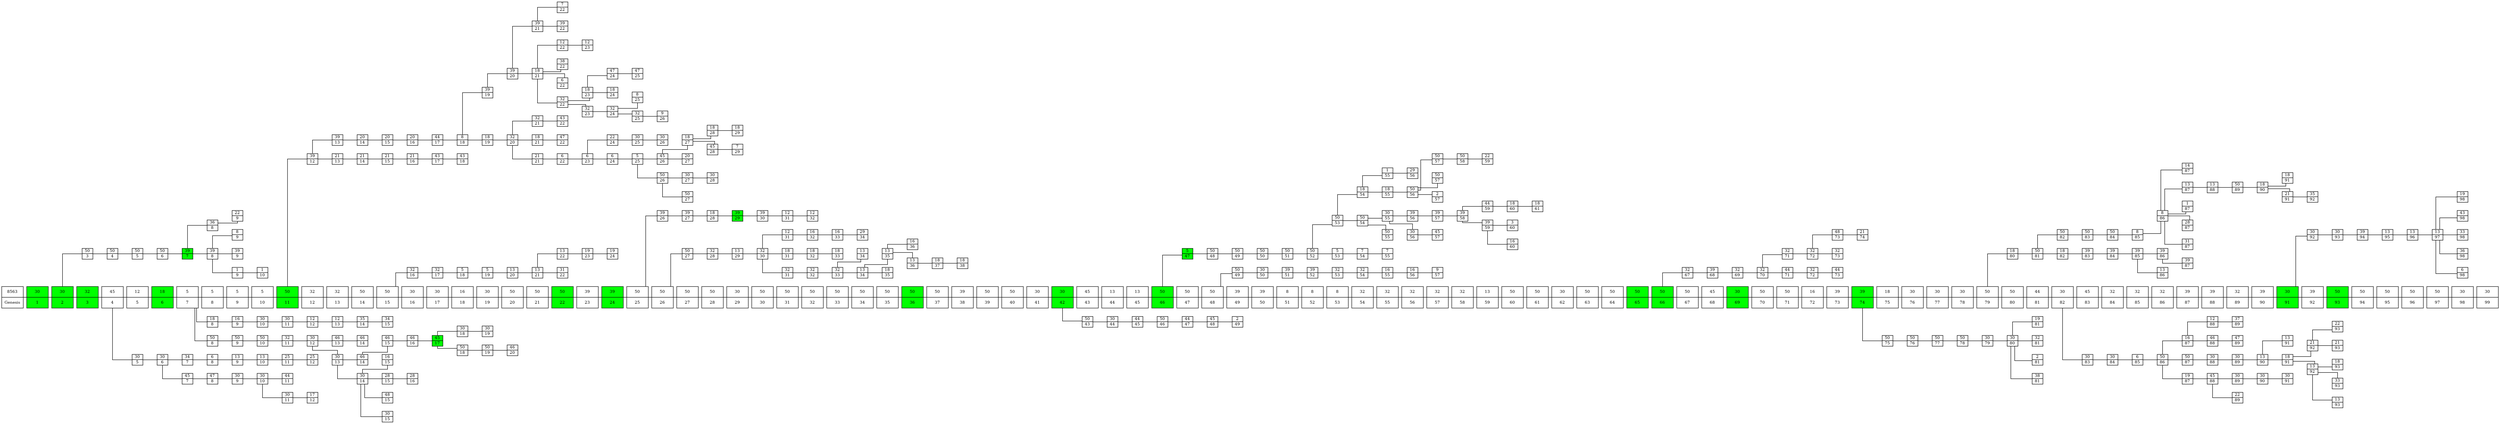 // Blockchain
digraph {
	graph [rankdir=LR ranksep=0.1 splines=ortho]
	node [fontsize=9 height=0.35 margin=0 shape=record width=0.35]
	edge [arrowhead=none]
	"0x856376c6b83724bfca29ae8817ce04248e5d6adb9bbccb2a002a1a8958f3188f" [label="<f0> 8563 | <f1> Genesis"]
	"0x93494d216323c9647b137f0f6b21264acdb254a7d1cc039f99a4c23d40e60fe0" [label="<f0> 30 | <f1> 1"]
	"0xfc369b499901eef19f0612c17ae75620493e83f0dab4be1d15ebd383176f634f" [label="<f0> 30 | <f1> 2"]
	"0xb0897e6fa10be4d7471f91bb51fae7420cbbc13023160d64312d0ee70c33a0cb" [label="<f0> 50 | <f1> 3"]
	"0x12d64fb9130e9023bffebb416ef60aa9755b4a86130a9cc6a4ae5ae80ae0bd85" [label="<f0> 32 | <f1> 3"]
	"0xb3aab5f4668f7c79729e1b85ff2b6d141e2193824e61a1fd88ccdb70eff2fbad" [label="<f0> 45 | <f1> 4"]
	"0x04266bcc711c719fb2e42d4b29c5266d83e52f2fbfebe8b1c53c8ee4b4e1c749" [label="<f0> 50 | <f1> 4"]
	"0xe2332327464af3e752fdf512d4f2644f5f7137a4615e36a652c9b8f936fa5955" [label="<f0> 50 | <f1> 5"]
	"0x18f3eb65c29134a84bb31807ec569d3553ddb63ef47591eb533a931705061739" [label="<f0> 12 | <f1> 5"]
	"0xad5034bea5e2a05d7e15fd3c4493664109593bd9a094982c6967fc0ece017fca" [label="<f0> 30 | <f1> 5"]
	"0x4487b4ef39dbecf1e8a41e123c1301a36c7ee66e553976a0044c63edf90e5452" [label="<f0> 30 | <f1> 6"]
	"0x54fa1aaaf1bd032d19ac1eb4932974df1f04ab4c26c3d57d5014109258385c18" [label="<f0> 18 | <f1> 6"]
	"0x662f44c2e314d0d1e79f4611e09e772ef1a40da7ab6ed0e19cecdf0459b30010" [label="<f0> 50 | <f1> 6"]
	"0x64b955132d0988fbec5a968fd65e16acd6c2a3801d9af92faa79f2c72f7111ff" [label="<f0> 5 | <f1> 7"]
	"0x248c39364a691eaad61ca48065dce2f7db1462f3175ffc763db8fb57922da36b" [label="<f0> 34 | <f1> 7"]
	"0xaf2085b7f65a59d3b30e14b493ffbe6875fe36f2b4f196969b493451e0b226fe" [label="<f0> 45 | <f1> 7"]
	"0x65044532e318db7f5cd95e13bd0fb09edd40943b1b952d568744a3a9f5e24f69" [label="<f0> 39 | <f1> 7"]
	"0xa2585e6b7cd354c796d16f515d1e9105d209234b0079bef0f57f2c188267f286" [label="<f0> 5 | <f1> 8"]
	"0xcde260fa4475be46cb94c64d4e05202d682823c0c0195eeb20c459447944769d" [label="<f0> 18 | <f1> 8"]
	"0x693061d1a546ad4f95d0411ad1557d6ea9df37be17182019e357e8d79588ad9e" [label="<f0> 47 | <f1> 8"]
	"0x9c1bdde85107850db70d5c97a50d6e366121de8018037dd224ed9f589a82d966" [label="<f0> 36 | <f1> 8"]
	"0xe71bb18200f1f999342ab20c5b80da66c5cba97f1bcda7693446f158ab7c3591" [label="<f0> 39 | <f1> 8"]
	"0xabe8dc219156fb87a74ac09b089c6c10aa58aad3bdd09e213edafe26c24d45bd" [label="<f0> 50 | <f1> 8"]
	"0x239c9f0dff57d44434abcf9b555fb534720bf4614c4b7c24cf1bf0c4fe391a19" [label="<f0> 6 | <f1> 8"]
	"0x226199749b938f931e6a1d501ba0e1661aee59b48091177c0e8d6333c0f1a835" [label="<f0> 8 | <f1> 9"]
	"0x7242acc91ff09e46926e25ad4f5987a153791de932e2f54731eeb88947d71f7d" [label="<f0> 50 | <f1> 9"]
	"0x0c14ed5ae2429aa76e39fb74d47f9d04717445d87218a2cec159a093d48620ab" [label="<f0> 16 | <f1> 9"]
	"0x0db467cb64d29aa39785be05abce2c9fff4a1fb4b5d110c4c48e683e4be2a8f3" [label="<f0> 39 | <f1> 9"]
	"0x6168fee961cd76ddcd0e79a42a3c47bf4d474f0b21900fd4ac74f057219aca8d" [label="<f0> 5 | <f1> 9"]
	"0x4dc427cb5ab3605631ee1d4f1d0ba220b3741b0a29287028b75f2ad69bc635fc" [label="<f0> 13 | <f1> 9"]
	"0xe7846a423ac1cd1dffd05dddc4dc9fbac15bc47ec310b26823154ecb7e65cd41" [label="<f0> 1 | <f1> 9"]
	"0xd090d945d718b5ca90476f113b353190761eb0d5c36bc4d513cd349bd8ed965d" [label="<f0> 22 | <f1> 9"]
	"0x13640e2e961179437d2bbbbc804489f168179e08297413a609e978ea677ecc05" [label="<f0> 30 | <f1> 9"]
	"0x5ba8702ebc0557cb320300cacf5e8e2c653db078618fbc2df006c5aeb23d1739" [label="<f0> 13 | <f1> 10"]
	"0x5c52db121d44266d7a2bad32ad280fae09102ff74ddd915f3d1e59b3b045fffd" [label="<f0> 50 | <f1> 10"]
	"0x1328e7613112761be50ac16c6d874a22406a74f0a25fd06d3f1a972be0944420" [label="<f0> 1 | <f1> 10"]
	"0xdc10123c012693b483a8d164a9706b4f691b708652822237cd698b0378a473fd" [label="<f0> 30 | <f1> 10"]
	"0xc4fee931fe40aa4a91976927ee604265b9cc4c642b9737cbb281fb90072cbc6c" [label="<f0> 30 | <f1> 10"]
	"0x130a109605d33eef9fd23bbf7cd5047c60a2ee4d09e349cd150bae1dc6ee9870" [label="<f0> 5 | <f1> 10"]
	"0x753363bf1927fe800db151add8ec2561383f57d003b3a570ae85b437950f3c06" [label="<f0> 44 | <f1> 11"]
	"0xe47447c02a6a962c221378007c78732cd9bab04d1f8b1ac51dfa456fada62ac3" [label="<f0> 50 | <f1> 11"]
	"0x512a835ad261ace1466e4af3182b6254d3f382cd1c396454fcc5deafc82cb159" [label="<f0> 30 | <f1> 11"]
	"0xc569659d91a31c8a6dca0d924491106e8e6c8f872d7f6155af96af521c32b9b3" [label="<f0> 30 | <f1> 11"]
	"0x03d02713b896b9af3a5f3e6b7f9717d839670126db630fa8ca702b80ea530528" [label="<f0> 32 | <f1> 11"]
	"0x1d8b576acb560a3dfe7194e8be8d0f78fb95f7eeae76b6d22a45a5b7338553cf" [label="<f0> 25 | <f1> 11"]
	"0x2c2ccda239fb66a28bafd5de8be4dcff5c8732fc6efa350a9f2095866c6acef6" [label="<f0> 17 | <f1> 12"]
	"0x9f4de4a9d51727a8acd7f818d8112dc0b7de7ae1b62da397890494425ba21f45" [label="<f0> 25 | <f1> 12"]
	"0xafb3be388dcb8b7015982a9476aff8641dfabb75bbb16426721cbc52196ebc7c" [label="<f0> 39 | <f1> 12"]
	"0xfe7202493d15f21b4c855cf4a6cfb602b9ebf1f496db600a2c4c18adb8ebfd1c" [label="<f0> 12 | <f1> 12"]
	"0x85da88444af1664cf81f0b9cdc8f087ed20bcb858d7becd11f12ced30a9fa65e" [label="<f0> 30 | <f1> 12"]
	"0x09c513b8b19fde2a82d53495be10ad4164f5dc0f8360ef6c9c62adbcc61c3cb7" [label="<f0> 32 | <f1> 12"]
	"0xa6046fdc4e6b8192b56fa43c2cb76b427e15ddb475a73be542af2c5a7eab34fe" [label="<f0> 39 | <f1> 13"]
	"0x472ce602849d094412455fb7bfc6ce56e150167bbe860013c22191c78bfbe846" [label="<f0> 21 | <f1> 13"]
	"0x953233c4413b513d6c078caf7b900d5dd457154abb80ed7f3222951f8efbabe5" [label="<f0> 32 | <f1> 13"]
	"0x384206f135b7e0bee73b1a5374bd843709c2835df30d2e08a4432cedf1028223" [label="<f0> 46 | <f1> 13"]
	"0x5a6b6dbe59af6d1c5d38ec769c0b88027b9cee0c3bd28226cb61c5e2b347c308" [label="<f0> 30 | <f1> 13"]
	"0xebcd596d1c62397a1615d7e4d3f868b8ea845b22351b6f315d80d7446a74c4f5" [label="<f0> 12 | <f1> 13"]
	"0x7ca1ef4ae90e8aa032076c3dad1830309f8848bec479b26b30a0cd136b53fcd0" [label="<f0> 46 | <f1> 14"]
	"0xc7e913400d8831b33e166da3d82e58e8a5016d7598c0223e32151e8c438d4b22" [label="<f0> 21 | <f1> 14"]
	"0x8d9b73a1202fc81c36de537e2cecc4f3e2fc947895e48b1a90bae7f06c368aa2" [label="<f0> 20 | <f1> 14"]
	"0x0885eb53b4e1a24a0af94c55a29abce96ad1ad2c38a9cc7e84a0302226858de2" [label="<f0> 35 | <f1> 14"]
	"0x26a1568af7cb31d0a0582a2ff6e4f137fdce8c2d88582fb4d23fcd71714c43ec" [label="<f0> 46 | <f1> 14"]
	"0xa2a2c76ea58a660889fe1ecb2634e9cf28cead2898d3b6a8452a2b7b4009d664" [label="<f0> 30 | <f1> 14"]
	"0x5695eb24ea1df1d7446482f24083d8a6a3da2c3ca6cb8743841bab5dc42fb181" [label="<f0> 50 | <f1> 14"]
	"0x541cbc34f730118250821e1ebe5f4efd93c9a7bca9b2259d0c98517e28e875b7" [label="<f0> 46 | <f1> 15"]
	"0x6ff6d6fffa299447cb5ce9d4e8d5124b31cf28cf014516f1372433b42350deec" [label="<f0> 34 | <f1> 15"]
	"0x632afab03d5ff8848757555fde5ca88ebe9760adc0b0c1a15720e749b9cca38d" [label="<f0> 16 | <f1> 15"]
	"0xef8ed3f32bac663585d3d6dcd42148c59337af62eba8b22ff75166a079fc99f9" [label="<f0> 28 | <f1> 15"]
	"0xcb14d3d770c48079cf4329e3577c090a2899286a8cd9f979df25b9a9a7aa9d16" [label="<f0> 50 | <f1> 15"]
	"0x518b29389c4ae75c072d2445d7344e107f1745c4de1563db15a68bdc40b423c2" [label="<f0> 20 | <f1> 15"]
	"0xd114a26568abd7b87a72d561aef8b4680a9cbcb31b701dbbdab669a2b20bd8d1" [label="<f0> 48 | <f1> 15"]
	"0x5e979a89d6c16faae34e5ab74b07a2020a3bcfcc3bd6887c553f9bb694fe94e1" [label="<f0> 21 | <f1> 15"]
	"0xf9024cc1c07e5e262365e970ac2873ab6b77bad196ca7a4450a812ad0bddaf4c" [label="<f0> 30 | <f1> 15"]
	"0x2507f3556b3864b2dac49a2e48d1a58b1ec1e10b229b88f8ec843b450b2ab6a3" [label="<f0> 46 | <f1> 16"]
	"0x31b411ddd883c4dd0a4950d7043639a75a32969b8c817afaaa665fd4ba83bdc3" [label="<f0> 28 | <f1> 16"]
	"0x52edcfb1896a62dee770f2dbdfb59e76d70424777addf66f5c58113e39d463a2" [label="<f0> 20 | <f1> 16"]
	"0x27a686b6d78bab95d1dc78074e242c9063ef5ce66ee95dce5e8428240a110954" [label="<f0> 21 | <f1> 16"]
	"0xc899182d03676adf7480ea42582b95c7bdda4849385cae6421d99e07e8872a15" [label="<f0> 32 | <f1> 16"]
	"0xee3a6bef21a9fe4bb0114911643776836e77196700e630335bafbb2b27a02a16" [label="<f0> 30 | <f1> 16"]
	"0x693fa9cd74e7a594983cdc66bb2e165e5d2ac3c9cfa0bcf0cbf709ee969654ef" [label="<f0> 44 | <f1> 17"]
	"0x83e04f9e4b9d6f50009885834717c4086dfb42dd85844b83a7405b1eafbfc102" [label="<f0> 43 | <f1> 17"]
	"0xd9e93377a887a6900f2628ba53c3a432d867edb40ba0f719b95d6ea2ddbfa4ee" [label="<f0> 32 | <f1> 17"]
	"0xe986f8866e75cc671617c4b64302892ce40c47450659c92d770d9d6628ab94bd" [label="<f0> 30 | <f1> 17"]
	"0x33169cc7de9c862efda6a089f6b54421a30c3a99240b3b0414e695e7c562944d" [label="<f0> 45 | <f1> 17"]
	"0xd215d05fa2e442fe2f2b0c9ecc27b0ff2ad326c8478f6e003893395b1d7fedb9" [label="<f0> 8 | <f1> 18"]
	"0x86d46a0cfb0ba98c3c277819154c2d6ad7a0a8d4e7b6b8d8124ddd7960791237" [label="<f0> 16 | <f1> 18"]
	"0xfc3d09af821428dfd9ddcc8f40018abc317a883f64ef258c22cef73d89176c76" [label="<f0> 5 | <f1> 18"]
	"0xb6b8211701057ce6a751b070c9b09558c0a25e6780ee33a61f9d6af609848ba8" [label="<f0> 30 | <f1> 18"]
	"0x607d2ef4c9f22b7becde6ab072e60b555d81733df77951d5f9365a9f8c65451e" [label="<f0> 43 | <f1> 18"]
	"0x2e91243d96d82a75296767f2eb814a4cdae1f5313884d10bd7cf8e7efb8aad74" [label="<f0> 50 | <f1> 18"]
	"0xb2f8538c0dfa5ba14a6986e688cf45d7409854db49a6105e3a7a9c15d2acdd6c" [label="<f0> 5 | <f1> 19"]
	"0x0e370801f89c8b9b0542eca8bbdbd3ac01445148cf7cce72a15a3e8f88d58267" [label="<f0> 39 | <f1> 19"]
	"0x8cbd398cdcff7210abeedf3255bb0e69408894640fda53063bcf843038d99449" [label="<f0> 18 | <f1> 19"]
	"0x11978bc5c160c97dc9c18cd608d49e039d1e284b38207c7864069fb24d56ac13" [label="<f0> 50 | <f1> 19"]
	"0x747f86920c6d083d7bd2a7964daf57a2524e4d13a135d187c0b1628c43215afe" [label="<f0> 30 | <f1> 19"]
	"0x41e0ac60e74c5445246eaf763491cbfea894b4fec317d22b2201569defe396fe" [label="<f0> 30 | <f1> 19"]
	"0x4adc3ed1ba0eb508f190c1acaf3d5693a74a4bed890ad42037c4095d650f5fb9" [label="<f0> 46 | <f1> 20"]
	"0x0ba6a914cfbcf4e3b8d57138f1ee34588435a6a34d05c4c63b83a265f992ac65" [label="<f0> 13 | <f1> 20"]
	"0xf17f9fbe1bbd3799689d7539f333e1979fdacbd1ab9ccbe1c04aa2d9a18eeec7" [label="<f0> 39 | <f1> 20"]
	"0x26ec86c5aab58ba6a5ef2409746bd5f387851ab682818160d03ff14f0fa20514" [label="<f0> 32 | <f1> 20"]
	"0xe0b7e7e607835e3ec3a6fc3755bbbe05a098468e1cd5c9b96f68f760275ad1ed" [label="<f0> 50 | <f1> 20"]
	"0x7593ab64a79275609d829638f67af6ab0faf4402a50dc94c634810586f8f2c13" [label="<f0> 50 | <f1> 21"]
	"0xbb999f1d890e49347993858fc149a31ece000f6f1c27881fc1eebb7ae7aae2d0" [label="<f0> 39 | <f1> 21"]
	"0x3e416063156cdafad8fd477a94bd9a26c723d13fd93fc7966f4c48f633faccf7" [label="<f0> 13 | <f1> 21"]
	"0x8c5b6d051c5b0d92de31859ef527a19277b682bc4a5ed9e7bf5cc12ff29dc248" [label="<f0> 32 | <f1> 21"]
	"0x8998731c1b1e8bbe780cf5b5b052fa0a8e0e9edab57d0780db7fcc4160c97a5c" [label="<f0> 18 | <f1> 21"]
	"0x92e733074fcb8739773ca0582f8426e84df70896517e0a917a07bb815cabdc2f" [label="<f0> 18 | <f1> 21"]
	"0x80b9ab0631477235df5796d1559293b2db829d095fefe4862e8da38e0d14069a" [label="<f0> 21 | <f1> 21"]
	"0x4424f6a827e4f1f1d2872f3b193d4bcbe0f4a629ae81053f815b1fffd8a908a4" [label="<f0> 12 | <f1> 22"]
	"0x59aff2ead2d41b0679a158d0639b93918538704681f6c67cb85b6f242dca548f" [label="<f0> 7 | <f1> 22"]
	"0x1f9bb3c68af21a1db48fcf548ec4e9ff3d15d7d99000d491b209939a033af2d2" [label="<f0> 13 | <f1> 22"]
	"0xe67c1da44b1569bc40bdebcfad4957899eeecfed14871505f2cc07b166a598a9" [label="<f0> 43 | <f1> 22"]
	"0x0a5b19fd319e20c7289ebef91dc87dec56f925996ed4e1212c3ffc40dbc325b7" [label="<f0> 50 | <f1> 22"]
	"0x38d88aabc836d89a1e83907f127cc42afae72454b889428db0dabb79c3f14426" [label="<f0> 31 | <f1> 22"]
	"0x5a288f49b33f033ed5b885ed40a548c8bd036656608d393ef74325d14a570cce" [label="<f0> 47 | <f1> 22"]
	"0x36181d1cf04b7fd5ed0585b5bb96b93aaee49bba9363f910e94dd1c1beae2960" [label="<f0> 38 | <f1> 22"]
	"0xdea04997750bccc003caafd0f42c5a5b048fe8ce429cbd7a5ce75d75ae3dd51d" [label="<f0> 6 | <f1> 22"]
	"0x6478daa33557d0a03f3bad6aaf2e9b37be67cb08aea30cec9c9090eb8c791374" [label="<f0> 6 | <f1> 22"]
	"0x6fcdc10467b76a13b57536a8e1b28fb63cfbbbbee3ae0543d9ee3467e4bb4331" [label="<f0> 39 | <f1> 22"]
	"0x42533a15d0610e47addc4ead627e01b7bb5480660842aa59928be4421fbae8e2" [label="<f0> 32 | <f1> 22"]
	"0xe1d8d3a46ebc0ae586764be71b52da44fbe1e0c685634157d11781b904881088" [label="<f0> 19 | <f1> 23"]
	"0x00a662b2968e569550220ab9f3411d158c8c466162e87d742f2073526ad0f9bd" [label="<f0> 12 | <f1> 23"]
	"0xb4e1833b103154a11e2fbc7364d9be10de38d6023c77e078c2a00c7aefb66553" [label="<f0> 6 | <f1> 23"]
	"0xd6c86b67e08fce583c4c3598777ef7bd7bb64399e594bd56599154f33aacc4ca" [label="<f0> 18 | <f1> 23"]
	"0x9bb58b86144ff7bb80d045ad37dfab0e44fb5830edd5461283c3bc21de0c14c1" [label="<f0> 32 | <f1> 23"]
	"0x3f4ca5518d0410580f169429a9cf6d34cdc5078d6664ba9e4d6058fce958d0b4" [label="<f0> 39 | <f1> 23"]
	"0x1f553c1924f52b81d554c3cb44ec4f1f25af0487b83ed9c02c1ba994566b9e4f" [label="<f0> 22 | <f1> 24"]
	"0xfe3cd507f713d455d245c127d14c8f0066d4a884b28e883ebec8ce6a15b37706" [label="<f0> 6 | <f1> 24"]
	"0x0d265c52e6a1b6b932aa6afecbdde9df84bc93292affbda2be96e0984b0c0166" [label="<f0> 47 | <f1> 24"]
	"0xcc4de87d7d5a4404a17f4b211241f8389d1b883a1d8a94ea4e6f58d6748c935f" [label="<f0> 19 | <f1> 24"]
	"0x44477b3c46020b638164fc9ce102f893dffa9f1a35d4c62a6a31119c87ebdac2" [label="<f0> 18 | <f1> 24"]
	"0x7792c8dc8c62ec639dc71533a0d47d470d32488d4934f6bf0fe919db1b4f064d" [label="<f0> 32 | <f1> 24"]
	"0x3f1465a05d367ddab5999aa0911695f64eba8a01d9a08f5612996729a9422454" [label="<f0> 39 | <f1> 24"]
	"0x3faf188869596af175060632f7dda28b5b89e86140a7b880b29ea656e6ae131e" [label="<f0> 50 | <f1> 25"]
	"0x226c9487ce17b7524a0768d8f980d131ae0fd63565eb5073d85cd863f3810dbf" [label="<f0> 8 | <f1> 25"]
	"0xf721fe3bb3a83dcc0d3f3ef7226b35e660eb8b7ba35772679647699d3e22e0f1" [label="<f0> 30 | <f1> 25"]
	"0x0f2cdac7b40b3a0a577b78eb5bdd6b13192a23479cabb4e640bed808844ff9e1" [label="<f0> 5 | <f1> 25"]
	"0xcea2c3f00e7e741b72a686a510fbf980121174f0ab02ba614a50cc0824bfd770" [label="<f0> 32 | <f1> 25"]
	"0xae2ba25976debdbf071737ca37c08358d0e68caf2d703923b391512f676b9248" [label="<f0> 47 | <f1> 25"]
	"0x37f6f835f151d1628938f451c22ceeaf61d9b523864bd868a2bb40040af7b547" [label="<f0> 9 | <f1> 26"]
	"0x93a3440152ae0e5e07c3d3c5b4e455c8cdc24ab22d29707f0579c2d3411572fe" [label="<f0> 39 | <f1> 26"]
	"0x73123315a1b5455a86bccfb5d0f008a02366e47eca8bf83f15912bb47b955b8d" [label="<f0> 45 | <f1> 26"]
	"0x1ee4d84dfa676a75b55f890b9c2d59dbee6201ff13cb1c8dfcd4f686d37c1df2" [label="<f0> 50 | <f1> 26"]
	"0x5e26e3c5c6d1861ff796a1764b13722e14f2976916b2adc982f9ebfc7ca1937b" [label="<f0> 30 | <f1> 26"]
	"0x4fa8f93e78d7285eaba036b5133a1e666675713752d0169c9e12869add6139f2" [label="<f0> 50 | <f1> 26"]
	"0xfc9d3eb9b0c2c25b1fcbefff9a81fb6b13f98566250b193ba66954dab31925e0" [label="<f0> 18 | <f1> 27"]
	"0xc2d07a83a8842b6cfb314d9be6e97e3d622c71ab67505dcfdcd2dae9cfcd866f" [label="<f0> 20 | <f1> 27"]
	"0xa00edfca312a3a10e520e2aa4e089d9c7e24c5c581afb8c731722a97f80645e0" [label="<f0> 39 | <f1> 27"]
	"0x20b646d3e469d1cdca493671027af5badc7bb1afbc098104012d97d9c3cb3d12" [label="<f0> 30 | <f1> 27"]
	"0xc2fac0a662563a2c6238f91a8e5bbfb82feda389ff90a46f083a84b96b53e81f" [label="<f0> 50 | <f1> 27"]
	"0x8ecab3db40f01b6c893eef3a62bb6355402b9b56864f822a97799f217ecd4617" [label="<f0> 50 | <f1> 27"]
	"0x0f31051b212b342af0545eefbdda7c208d95f905ebe93552eb4b2700a753990e" [label="<f0> 50 | <f1> 27"]
	"0x09c8ec9694dd61dc3c0275432f19cb5777318a6fe53af73779a80425ae5336a0" [label="<f0> 18 | <f1> 28"]
	"0x7519d952540104bb656c5dde206e1510784077ea548a6a6ffdf6288c543b6375" [label="<f0> 32 | <f1> 28"]
	"0xbdc34332df9d67f734fb3a45d80757f44167ac69aefc12e9d3895eb9f20af625" [label="<f0> 30 | <f1> 28"]
	"0x7c23fe590d45baab122885514684579be42776b8d0f974f6a42e70ea725b84ab" [label="<f0> 18 | <f1> 28"]
	"0x5b1cad48c4a6583e4bccce4f7625c9e1db507dcb6817d8c5c7d16e2f01636da9" [label="<f0> 50 | <f1> 28"]
	"0xc3612387f8ab9ffa6728f43d7e407c307f56d5875e7666219dd5a3282d539267" [label="<f0> 45 | <f1> 28"]
	"0x367b9a4c59c335ad86f4564d86d13defb26cbd394a43a418e62cd4bbc89cb5b6" [label="<f0> 13 | <f1> 29"]
	"0x6ecaf91486641e7fb48939695a97e89115fcc327db3079527c939b8e83609358" [label="<f0> 18 | <f1> 29"]
	"0xf0b02c1ec82a398e043f93df2fcec76c6dc18f6d1590629c6954ae35d1cf2a16" [label="<f0> 39 | <f1> 29"]
	"0xf196abbb40c4ecc0942534ad5ffa5dfc35902da23b52843608c76d2ef3deddda" [label="<f0> 7 | <f1> 29"]
	"0x327d68c83ad07a8c485c520fbc8179032d9d36a3363e525cbb429c5a9ae4a851" [label="<f0> 30 | <f1> 29"]
	"0x88f4b6fdecaf3528d16245b065463339ba41985d1722ef67c740f321cc036594" [label="<f0> 32 | <f1> 30"]
	"0x1ea1e8d7cf4820e248ffba445b9b058f7d6a54ad84f62b0c412221675485e9ac" [label="<f0> 50 | <f1> 30"]
	"0x8d5b73e2a04818bb327723dcdf955b486aa8633baf841b034c07a9bc89cf8509" [label="<f0> 39 | <f1> 30"]
	"0x106db8d162ab2dc202e428ba54ddd0ebff15333ead8d6092cdc813bbc627e53c" [label="<f0> 12 | <f1> 31"]
	"0xb3d1fdac9c7989b29a962f1d2e0a0acd0e708d232a983a0724d245a1db900d59" [label="<f0> 12 | <f1> 31"]
	"0xcbd1e1c5926ffcf1d2ad3406a48ef96cafc0b5a16de27d2d9576ec1e226c00cc" [label="<f0> 50 | <f1> 31"]
	"0x43aa0a937d6f3b9ba0e8ba3d53f0d92f735ad1d3e46e288af4cdd1fc10228401" [label="<f0> 18 | <f1> 31"]
	"0x8ce2c46322fca25b4e9f2779eefd435eca22a846b2692527c95e3981cf5d343a" [label="<f0> 32 | <f1> 31"]
	"0xf5add5afe65b8a6ebc144c751023fbb1e41380b4cf4ad98a51f46109a7e97b10" [label="<f0> 50 | <f1> 32"]
	"0x945e407f4a4079da559f76003a3067a85780041e5470ebc7a4666083102b1d16" [label="<f0> 16 | <f1> 32"]
	"0xd348fdea1458e7fd48605638de553e3ee3cfa0a2ce0768e93a48b6ab1dd52da4" [label="<f0> 12 | <f1> 32"]
	"0xf1c14485db036cff84f5a5e1cba6a5c0ec3d7cd20ce129e136761bd2784df968" [label="<f0> 18 | <f1> 32"]
	"0x2c743ffee8148858b84b5b7b73e26f3f6aa109bec75b524ab802e5c7838450c2" [label="<f0> 32 | <f1> 32"]
	"0xdde9aef1ce8eedb6d451fd13b11487a59099624a12e55cb2be1250986edce047" [label="<f0> 32 | <f1> 33"]
	"0x93270ad6d13649e6e86c9f919d301e7e0869eca228747f5e321e701533993641" [label="<f0> 50 | <f1> 33"]
	"0x6c71081a97715782985c9bc2fab41c25eb5438a58d8d094777becb1022284d3d" [label="<f0> 18 | <f1> 33"]
	"0x3cae58048f3894944cc9f562a8d98eaf7b90feec963b08031bb304bb0a6f88a3" [label="<f0> 16 | <f1> 33"]
	"0x1ffdc7e5dc650fe6a15bcf49ecf40e53b86cc781445b3d1911974eed369c532d" [label="<f0> 13 | <f1> 34"]
	"0x453096c21fa85ddefa625ded842ad62a812eb193bf3f3782344e6dc4019247a2" [label="<f0> 50 | <f1> 34"]
	"0x5cda16057c106cf04cf05ecac1791aab71561124fd5dd7ce239b54229590dba6" [label="<f0> 13 | <f1> 34"]
	"0x314d0920f860e49d270dc72827bd914833711332911236e90fe959ee4d56af75" [label="<f0> 29 | <f1> 34"]
	"0x1b79ffd64367090d1099476d0271a9f11e3f891786af0f7f0093a0b08da4779a" [label="<f0> 13 | <f1> 35"]
	"0xa1d8d18455b7d27f987ac64adbecf067829377b5d13488c65c0cccf453af5dce" [label="<f0> 50 | <f1> 35"]
	"0xc9a195584c30a681a6e77647edac84c87e0e84ac59eea20186c91570c60e852f" [label="<f0> 18 | <f1> 35"]
	"0xd9f333f31bd5fea4a7a97a8a54e45e21c309d5ac8357e799893efcc155ce7973" [label="<f0> 16 | <f1> 36"]
	"0xc4e90dfc37f61a505282ef26c87732e4e400b0dd71f66f7dbdab8502d2ec7298" [label="<f0> 50 | <f1> 36"]
	"0x350b98e6396219e928840b25a7825778ad145b43dc03e81fed7cdc08ddf57525" [label="<f0> 13 | <f1> 36"]
	"0x9814b819836dcda448aebb6fcf557881aa8319f44cd38a5c6889316a1817935b" [label="<f0> 18 | <f1> 37"]
	"0x5bab957cf24eef8461e243bc5070a64f3176874b98c9df0d0318f5cb84868fe7" [label="<f0> 50 | <f1> 37"]
	"0xdb64055eb82a3e46174f6606e80882ee69cefd2284686b0183724e3ee4f2eccd" [label="<f0> 18 | <f1> 38"]
	"0x57194d85bff953073863b17a6e1bd16b10ebb586a04f07524479c0b2eb12f1af" [label="<f0> 39 | <f1> 38"]
	"0xcb4bfd6a5e7f2e4a7efabaff787472c01151586cef8c752a8707dfe21adc437b" [label="<f0> 50 | <f1> 39"]
	"0xad164dc0f9f48dfa96441a43ee919d78d5efb972da07a3e94b3836425768fe74" [label="<f0> 50 | <f1> 40"]
	"0x40dd9feb53411f41d10239896f258fa29469b3a8fc9b0abec02bffb0cd1e3c47" [label="<f0> 30 | <f1> 41"]
	"0xaa647cb1c2afffa78975ff2aa5ef1c82db90e13bb34b14427b02f0222f49fcf4" [label="<f0> 30 | <f1> 42"]
	"0x4a6bfd480e81ad23aa326f7996a0f8ea1ababde960a1db680f2d835465ff00c1" [label="<f0> 45 | <f1> 43"]
	"0xc263d68bf71664f0d4be6377996262d91bb3b22b4fbb3339dbe7373b44421b6c" [label="<f0> 50 | <f1> 43"]
	"0xdfa662f43ee06602cbaa79273915a777e2b346fe61723f2814cb51d86e808a06" [label="<f0> 30 | <f1> 44"]
	"0x4c008804fd5cfb8b64d5639e461769bfbeccc79914e3b6d5893184fab8361985" [label="<f0> 13 | <f1> 44"]
	"0x29c2aa86858fcc2ee1a2cc7576cc4d9f712f1729a912e148ae73fa2dd3d20c20" [label="<f0> 13 | <f1> 45"]
	"0xe7f0cf72b5d1d1e2a41cb9771c99ab975adc4cec9b5a4e3c7bf966374a0805a3" [label="<f0> 44 | <f1> 45"]
	"0x91eb51b9a4d4d715475f4e53de2995dfb42eb9b27e7f0edbfeadf49b33498c0f" [label="<f0> 50 | <f1> 46"]
	"0x6399732d364dd8c426dbcff31d9618502f3ef56306d21519052c91d76ef3695a" [label="<f0> 50 | <f1> 46"]
	"0x1837e103daf28e0a9ff41538fa3dd44648cc9fab2d0c279addd00a9a9811c8df" [label="<f0> 5 | <f1> 47"]
	"0x160b06ab7fc1f23fffab8d97479bd40029359c986bcf3e61c06daa7d5bf1ad1d" [label="<f0> 44 | <f1> 47"]
	"0xc8fdeef848289b2633144e145d67cdbbad431fbed72dd538007a55338c710d67" [label="<f0> 50 | <f1> 47"]
	"0xbb85fafa1c8b60cdd2dbac75665988aceef2b87931ef5c2df8950dffc0102607" [label="<f0> 50 | <f1> 48"]
	"0xf3f08a28b292f4d91991a0692a9da82408fc134e33ea8c8080c5b069289dadb1" [label="<f0> 45 | <f1> 48"]
	"0x0385fb393ec1bf356d036435b52b72cca5c1c12c8d8995895b599e905060dba3" [label="<f0> 50 | <f1> 48"]
	"0xdaebac3d97bfddee8cc703217404542ab4f03757b79c2585d2f0d79ef943ba55" [label="<f0> 50 | <f1> 49"]
	"0x4cba734394d7e0ef8620ef02d704daf3eaa40e7c100586c129b72adcb9f1a4b2" [label="<f0> 2 | <f1> 49"]
	"0x9ede9bb6d04fa858ece3d4d1e5002111e9dc060990d43972e9afe196a2051090" [label="<f0> 39 | <f1> 49"]
	"0xf4dacd914dd4a81d33e5951a8ba4c32caf14c1984ab611abe2301d4ce21d1fa3" [label="<f0> 50 | <f1> 49"]
	"0x2d0e7efe0c7ecad89979bbddde42d06c7794274f42a899ebe5cbe13a2ae894f1" [label="<f0> 30 | <f1> 50"]
	"0xf73ffd0c7354064df68283ad18841c6789799dfd5f22fd87037e172cd4c17b05" [label="<f0> 39 | <f1> 50"]
	"0x5a7fb8146b1866aed4a291aac5892ed1d53e64320a6457cafcda56bd85aba4e8" [label="<f0> 50 | <f1> 50"]
	"0x0459f3a45b5534a9b242593aa3d0f6d40745ee824ac0e33fdcbb3478f9b38118" [label="<f0> 8 | <f1> 51"]
	"0x4948293ea4250d9569cd404f26947d7698f5bbbbbdf8f9364a461cff3bf4edd6" [label="<f0> 39 | <f1> 51"]
	"0x08b9c110b4637996f627a916675ab29f473d3b123c287595531c779504bf4eb7" [label="<f0> 50 | <f1> 51"]
	"0x9f6245f2f65cf546ee7f60e2c0f643fb882ba19c0b41ee2416a1c2a89ec12897" [label="<f0> 8 | <f1> 52"]
	"0x9a208440b0e7e9573842c399b0358da269071a77bd81180ca0649b673e8903ed" [label="<f0> 39 | <f1> 52"]
	"0x46f50b82c82f39221e0e6b8eebdd7c43a8cceb82c60d2e9eb3c06fa7f50d509c" [label="<f0> 50 | <f1> 52"]
	"0x1f3eb5a64cfc91c6ef5d7f25ea9fa695d04a1323090bd85b9f36ac1721fb4097" [label="<f0> 8 | <f1> 53"]
	"0xab490bf91cc681b724e2f2ff84b5d934698591d074a5a3f2550ed7b059ee9558" [label="<f0> 50 | <f1> 53"]
	"0xac687e1d5fb7d359dcd2df1a7df18dd2ce0abe41aded51c760efc32754458f28" [label="<f0> 32 | <f1> 53"]
	"0x192ad3624f8e22d38c70fd094fbd1a7bb27f80f8841d1473cadff3dadc143b15" [label="<f0> 5 | <f1> 53"]
	"0xa295d513b895bb78d9564d0cd590133f94a38ec137b90f04e3960232f4fa465d" [label="<f0> 18 | <f1> 54"]
	"0x9c98420f0c2c44ced3eaef4b2f0231d428157db72e6d8e5e594d3b8fe8e75009" [label="<f0> 7 | <f1> 54"]
	"0x4cf6ae7246aac0f351037155ecd24a8f6a93329b1371e5712673e189ceb17c04" [label="<f0> 32 | <f1> 54"]
	"0xe37d21aa4f63d1407bef9432d791a5f424bede0d806fb8bc933feb3339d0977d" [label="<f0> 32 | <f1> 54"]
	"0xb33b04d1cc3a33675ff849a29dd12d4e0cb3c956c21cd5ef06b878a42c4db99c" [label="<f0> 50 | <f1> 54"]
	"0xe14cefa39b25be5da98a496d9ee326cb2790264b963d87b054a0d728826acf01" [label="<f0> 1 | <f1> 55"]
	"0xc4d13409f9ec7fdff52e5864cb4bcf0a091e9ab605f38f168a13b86fcbc4f569" [label="<f0> 30 | <f1> 55"]
	"0x24a20d8701a23441278edd08533f80640e00ddf7ceda3ae6df8121b207991749" [label="<f0> 32 | <f1> 55"]
	"0x187f5f44817fa33c4898ba73a41b77187f92d226e45eeb247390112bc5c15ca2" [label="<f0> 7 | <f1> 55"]
	"0x95d53c11936bc37fee24b9934670323fb292044623fe73f8e6761d1a5a5d3f87" [label="<f0> 50 | <f1> 55"]
	"0xcba791e64029450db0166d36f815131074ae2b9c2e4f561ddcce55066e983a09" [label="<f0> 18 | <f1> 55"]
	"0x7c040e5ac1a73d9a7b5ac569268996748222b9714afb337c07ccb6a1052b6ed0" [label="<f0> 16 | <f1> 55"]
	"0x1a4198500ba228bba9f09d32bdc1e21acc76703718a1d6b19a7ed8818a88a19d" [label="<f0> 29 | <f1> 56"]
	"0xd5c77a0d9a38e782c7c8db4380e063030ed7be56ab01dddfd16912eb7cf204e5" [label="<f0> 32 | <f1> 56"]
	"0xce106c4e8c7417779a4f1091c41f09f693b66d0525358ee3a7f427393cfef02f" [label="<f0> 16 | <f1> 56"]
	"0x9c471120272562cdde22d6b42bc0429097377d85b75fb3e5bfde3856facf3e4e" [label="<f0> 39 | <f1> 56"]
	"0x332e7b11458b430ba6b71f78d8dd0404d9b4b45a2a4d3e146655707d0425a081" [label="<f0> 50 | <f1> 56"]
	"0x91a43b0341c221d3a0cb68386ad0d5765932abc2ceff21a90522a2338a999580" [label="<f0> 30 | <f1> 56"]
	"0xbd351a35203fbcd68a5afc3601b57d5594eb4e22361ce34fe86499ad96630361" [label="<f0> 39 | <f1> 57"]
	"0x89201893940eac0c9fa6119ab25112a7efd14ec6b7886ae8c2e0f5faa61e5a53" [label="<f0> 32 | <f1> 57"]
	"0xbc93f1bfc10109e3ddf234aa10717d37e5d329628b3e7f2d75ed8d4dc5f32737" [label="<f0> 9 | <f1> 57"]
	"0x5c972255fea0ca66ed98f8591ac310d43061a2831ac5b6a062a7a277ef9a4a47" [label="<f0> 45 | <f1> 57"]
	"0xdbe3d2f0ec8c4fe695334f31078d2343a838a2b79d924bfedfd436c6bf8a8b45" [label="<f0> 50 | <f1> 57"]
	"0x981b3298bf1a74aa75de91cb021c45cb8e0f8f9d982e94e55c6aa3ff70b63b8e" [label="<f0> 50 | <f1> 57"]
	"0xaecdaa65e61f59019b117f194bf41b286a4c6e09773383ded2e61c643089346e" [label="<f0> 2 | <f1> 57"]
	"0x9423f42ff5dc4cce05c7581778f385e6a422d45da87d96452635a160ed75dcbd" [label="<f0> 50 | <f1> 58"]
	"0x0c36480ee037daccb9e5f2a7af5b3842348d92d00ec0ccb7e3b71e6766b21134" [label="<f0> 32 | <f1> 58"]
	"0xda1f66b1d953accdf5a29476f8cbc7d6aa6ffa719a515e0680f4efb784ae464a" [label="<f0> 39 | <f1> 58"]
	"0x44db166b55be8dbe6f68f67ad6edf98b70d28f2ed3d229cc8a833e4c5ed4b929" [label="<f0> 44 | <f1> 59"]
	"0x243fee33c237559c2d81f327ac6de6cc394adce8d1545bba4fe0f3cdc7507152" [label="<f0> 13 | <f1> 59"]
	"0x1afb9c173c69fc0326525ec4c15da698e58b177c76f5f7a536055082ee03e1de" [label="<f0> 22 | <f1> 59"]
	"0xcb0904f04a075b25f2a5f3d327e101b3c578ca97307370ee14e4db8368bc388b" [label="<f0> 39 | <f1> 59"]
	"0xd22de6b1cd459a00f18dff1b891985636148dff878b80682d334594888e463fe" [label="<f0> 3 | <f1> 60"]
	"0xeb98a93c89b2bc57112e01af7a277c1132e58d6a921fe22a3afd0b125b96a506" [label="<f0> 50 | <f1> 60"]
	"0x702e6e7a3da12ee9c78a13d36ec4c5cda4ed958fb3a0a8029e2fef214b013bd6" [label="<f0> 18 | <f1> 60"]
	"0xe45e01496b90118eb2c1266f7446fae8045fec7932f0c667f6053b938277f081" [label="<f0> 16 | <f1> 60"]
	"0x53fe0711056a88d99ace67313562fa75c36645dd2ef2de90421bd6c57e1054a1" [label="<f0> 50 | <f1> 61"]
	"0x849f4d639ccbfd00e72973c5f4589c40d561ffaf1b2ad0f860a33548ce087a9d" [label="<f0> 18 | <f1> 61"]
	"0x22b75306ebbb0e24c6d404f1cbf311bfafd4a5b0093fa7d9e7517fba676823a4" [label="<f0> 30 | <f1> 62"]
	"0xc93f01971e795a9f50be75d834bd10dff387092245a39fe8055d7c9ea2c02c5c" [label="<f0> 50 | <f1> 63"]
	"0x20f9941d9b810656b59f48eb64ed6eac906bc5ab285abb77f65dca1194b4fde6" [label="<f0> 50 | <f1> 64"]
	"0x60659558a752d442045ddd21384473b4a5b04830a5527ae655b82b7f112f45ee" [label="<f0> 50 | <f1> 65"]
	"0xe7b5561a8dbe8ad91e8e96919aceb4059c8b09b5d0ebb1222164d440eb834cf2" [label="<f0> 50 | <f1> 66"]
	"0x8ba84582d07cfa2347e685a082fe997f3ccaeb87a2823746afd83f03a9691bd3" [label="<f0> 32 | <f1> 67"]
	"0xee42ec4e78cbbf82a4debe56d9804c1fae3ba7f3c06c2997d1dbe508f5aedb80" [label="<f0> 50 | <f1> 67"]
	"0xe64a67e20208aceb8ee067c09cecfb7e2e27f6633d8e54821c80c8df4b435d48" [label="<f0> 45 | <f1> 68"]
	"0x63a88798a85e173e78784b847a4c377e3b656e85291056b39c80ee7a1df91b5b" [label="<f0> 39 | <f1> 68"]
	"0x1cd14e7c1e95b23ab15e57aaef0e71fb8745feb2cd431e656e5ec0978ec5fa14" [label="<f0> 30 | <f1> 69"]
	"0x8b85d1eff3610b93b88def6675470a1e9ea73502688dd3bc81dd7e9f4f1f428a" [label="<f0> 32 | <f1> 69"]
	"0x70359df04b71059e3226076dda7c4758e1eaa10c253fac02f1ff4b40806f69f3" [label="<f0> 32 | <f1> 70"]
	"0x3d5010d3e5a6ed2aaff9b49b673946f8a1060c4b176865a9e78da5e868ccc55a" [label="<f0> 50 | <f1> 70"]
	"0x5c337c2ed9af7de3f15b5002cbd331fa9cacb85af8b9344ff6481172f31d76d4" [label="<f0> 32 | <f1> 71"]
	"0xd3c5fc994c42eb69c5f36db179c3e4e1a1982c9c35d6b4161040204a37bf273c" [label="<f0> 50 | <f1> 71"]
	"0x413b4a555c79dd550729f7f95500ed57860d911bfd894d70839bdd4a4952fd79" [label="<f0> 44 | <f1> 71"]
	"0xec061ca8f63d15caf951dcfcd908d33e421ea70ca4b350b8019eabe812d77a8c" [label="<f0> 32 | <f1> 72"]
	"0xc8317463793ac02011baf3a91451cd3b08518577bfc91b5f22a21ce5750d0e84" [label="<f0> 32 | <f1> 72"]
	"0xb67cadebec138e5ada031f22cd331d4549e11e9a3e62ce5567d8e460166c8834" [label="<f0> 16 | <f1> 72"]
	"0x87d790ff1a0932ec48be1058ae8bca9c171874e5a8b3122d06d44fe6c71db641" [label="<f0> 48 | <f1> 73"]
	"0xa259efd8a5a8ded26ee9a72bb006f2bbf0aaa0fae5619d83ae276797c1e8da7e" [label="<f0> 39 | <f1> 73"]
	"0xaeabf6796b252bb6e1db6850320746d4554144fa0bd5796e78d176a05395c6c0" [label="<f0> 32 | <f1> 73"]
	"0xdb80749c44794a6e19c8905a778e82f191e5650a63a779b78d87838ceae04aae" [label="<f0> 44 | <f1> 73"]
	"0x38b7ffc9d7bdf9c5ede573865d3e793e54b257c2a55d2ef3789d4950a02beefc" [label="<f0> 21 | <f1> 74"]
	"0x5dd68e579377e59d86217e2ac091b457e24d3309ccba243a70f915276175af50" [label="<f0> 39 | <f1> 74"]
	"0x9ab0f0187fae14458660fcb3da2eae99dc80574c2e83251093e227fbf21d801d" [label="<f0> 18 | <f1> 75"]
	"0x95c4b9a5af2277320d48d4e363d5b0a598028415df10fbe7a13d7f7894ac9d18" [label="<f0> 50 | <f1> 75"]
	"0x0385d7e2f2f3592c706d1c0476e1c2185c26e6dbfb42c2c4649608757c853636" [label="<f0> 50 | <f1> 76"]
	"0x1dd4ae2d2b91b12695fd4dcb0067faf7a4e04b417361bdf89f92f10c8fcdb6ba" [label="<f0> 30 | <f1> 76"]
	"0x753bb659649c86825423f9440a80fc1275e53d2699ba2e630d85e3b8017fb8fd" [label="<f0> 50 | <f1> 77"]
	"0x812fec3874a3c862e9741733b27cc2d2df12d1d69f63e93e516d7f688f77735f" [label="<f0> 30 | <f1> 77"]
	"0x154f7627caa65cee35e0217a83569f15e875359e30f00cd581d7c394a5ddc32c" [label="<f0> 50 | <f1> 78"]
	"0x4da405949ebc1dc7ef4350688f310e883564b7d75b9f1d9804ed00c486ea94b6" [label="<f0> 30 | <f1> 78"]
	"0x489af834f1a29cd6d300f920f472bad23b802e05e881a244b718f5722ca5b84e" [label="<f0> 30 | <f1> 79"]
	"0x36dff94847bb615e350382c4175130ec79e5472f4a77badd227759244a7df62c" [label="<f0> 50 | <f1> 79"]
	"0x91f9271616835bb4f6f40a853869d9dcabf760d9f157bbadfd56a5d57649b003" [label="<f0> 18 | <f1> 80"]
	"0x880b7d25e16829eb0f182d93854b6dcd4921ddbf2c75beb609a3e385351df797" [label="<f0> 50 | <f1> 80"]
	"0x0338efcacf8558bcc0f9b823234bf29cca7b803dc1e2c80d4a7210efa0d5c17d" [label="<f0> 30 | <f1> 80"]
	"0xccbfaa13413d6f52ecb00e16dfb671ae202495562c6941c20e9c2aa385c849f2" [label="<f0> 19 | <f1> 81"]
	"0xbadafb25c9911a42f2d6cc6cbc1fc9150882ad34824512f033b76014e204e606" [label="<f0> 32 | <f1> 81"]
	"0x84e2a2d13eeba665a0be13397d9d1e6c71a555db27f9a8dfeea2ac0f8843a1ac" [label="<f0> 44 | <f1> 81"]
	"0x394b1dfb701f4ec44af40b2ec155f5ed084036c6dd4af0102c3bb9e0ef155ab7" [label="<f0> 50 | <f1> 81"]
	"0xaae41a4ef2e07c22f912fdc6b21ddbea7f218c18e4fcaa2923789acefacc4e37" [label="<f0> 2 | <f1> 81"]
	"0x55cdf3911d31a96c503787cd68ef883732414317ba02779c0705ce9236f449fe" [label="<f0> 38 | <f1> 81"]
	"0x580f40773ba12469578ca1bfec364fd7936467444549395c9103d6cabc4e6393" [label="<f0> 30 | <f1> 82"]
	"0x559b49190ba26f609a4c348ab90438a91b7e87499ae3d48ab07fce5f459ca098" [label="<f0> 50 | <f1> 82"]
	"0x2eedc3f494bdfb02c7fa74c942c6db8ed3b5345210281fa7a0b3aa83a7d9266d" [label="<f0> 18 | <f1> 82"]
	"0x7bd27cf296c2ef331e89bffb1ed36e9fcaa9d783002cfd29da728766f100df66" [label="<f0> 50 | <f1> 83"]
	"0xb42d6a709013018a6a837c938c2f57dd46eaed9c74e38228682d90d114663dba" [label="<f0> 39 | <f1> 83"]
	"0x7d97f99f4c5e380337030aed820cbe71e9f5620a2ccbbad463dd0f834d376578" [label="<f0> 45 | <f1> 83"]
	"0xfd7d60828c6f205d09bee8013bf1e807cf4f50885f43303895ca29a96354cf52" [label="<f0> 30 | <f1> 83"]
	"0xb33f3c233c93245c9cb80bf61dfcb6f731e3e25df8d5fedb96cadd33f35660c5" [label="<f0> 39 | <f1> 84"]
	"0x9ababd768cf1947e95d3a332f185dcc8c0f82098c18472e403111b805a90dea4" [label="<f0> 30 | <f1> 84"]
	"0xaf2178f394cb660661813d4cad5d57c4f5ac30dd44cec8cfc773fba490631102" [label="<f0> 50 | <f1> 84"]
	"0x0c20bab11dd81a4397c1fa86f0ac6bf35507e2ac2f7c7f90d2a2a94f277c28b4" [label="<f0> 32 | <f1> 84"]
	"0xb18b4333095ee3d93c95dbcf4b0ec8943c2ea7e1669d16902a721370840a1ad1" [label="<f0> 6 | <f1> 85"]
	"0x06784f557525346501ce216a4d23008f3b3881526d664356834746f6e7bf8708" [label="<f0> 32 | <f1> 85"]
	"0x91cc15804c989fe2ac9de175faf4c2ecb5e002dfa780ac289a76c6ad36bf4f2f" [label="<f0> 8 | <f1> 85"]
	"0x71e3a17dc3a94e9725052d0fccc21d8885bd711c41d6dca0a75860a1356f0660" [label="<f0> 39 | <f1> 85"]
	"0xebb65d28ac70ea13837c27ecf32371ba3c0edfc05e4064b84b313acd93b70aa8" [label="<f0> 39 | <f1> 86"]
	"0x6a295571b599eaba88731d9d68d6972fba82dca7d4072c68b3e711572f9df32f" [label="<f0> 50 | <f1> 86"]
	"0x61ae900858c78a813874b062d2db97d5676273a4f68584be51238b217981b591" [label="<f0> 32 | <f1> 86"]
	"0x2f6c2c8afd41a325f1b242f03b26bdd5b08250d7947561874a58c7d103247731" [label="<f0> 8 | <f1> 86"]
	"0x81ecf66c06f139142fb42a29dd49a53d6bb2c4057f2aa926650eb65c6b7ef40c" [label="<f0> 13 | <f1> 86"]
	"0x40bf2d407becbb538c034f12799c8e1a16a8a1f1df464029a4327e8f31421905" [label="<f0> 16 | <f1> 87"]
	"0x356c6687de08c156f905c439a3e723a10bb0fa58838c0c1f6808fc622f71d72e" [label="<f0> 14 | <f1> 87"]
	"0x7508aca7f93eb70477a8ec92ade3e4f830b62245438f62f511b0adaf525041d2" [label="<f0> 50 | <f1> 87"]
	"0x5a7b0e9defc8676f1b2a39d8a2ae8df2e26b1c8f44e954d96353352fd038944d" [label="<f0> 13 | <f1> 87"]
	"0x5fc0191e1f9c6fd049aaa82358bc66e7e6411b032c4333fd773e779f2a8280b9" [label="<f0> 1 | <f1> 87"]
	"0xe42435d18f2fc616f98363c26d39675c1c1b902634db11758112bfba34364e2a" [label="<f0> 28 | <f1> 87"]
	"0xeb1171aab22d03b45cb16ea0a88bb2d594b71995235d8350b5cdb3c854ff0a26" [label="<f0> 19 | <f1> 87"]
	"0x0be124a2d553f5d67cf325a62f452fcd0a5ab3040784c7bb9f928fa1bcefbdce" [label="<f0> 31 | <f1> 87"]
	"0xad81fe1f1dfbc57e2b0c994286539519bda8c0facc5c32ae54de4e5390a18900" [label="<f0> 39 | <f1> 87"]
	"0xf783911101f7c3d4b715ed53e02a1e34f45baab905cd37cd905b72176bbeca4d" [label="<f0> 39 | <f1> 87"]
	"0xda81ae26537864ce3417386b82962e9ff624708b2c3d625c482d1846f4759461" [label="<f0> 12 | <f1> 88"]
	"0xda4962b10327ccac071a3be20b9b6775dc055ef41562e23c6d4f801d1735f60c" [label="<f0> 30 | <f1> 88"]
	"0x2469415d472a74936f96a23f1777f860a8f85004fffb43903867c0be8530ae4d" [label="<f0> 45 | <f1> 88"]
	"0xf4b07f93c0e6991382e05a45907fdddef1622a841a53e6fa464bd4d3754e99f0" [label="<f0> 46 | <f1> 88"]
	"0xab20a97fe69639b32a887ea35bf5be237aeb4c2915326c34da9e1d352a92822f" [label="<f0> 13 | <f1> 88"]
	"0x595677ca1358784d4b3d269d1cb9a2aa210d9430a16ff489bc4f338076158f48" [label="<f0> 39 | <f1> 88"]
	"0x2a59aca891969662f1fdde9f1706b841431a854482267572885595c5de35b2b1" [label="<f0> 47 | <f1> 89"]
	"0xf936258c86d903ef27b7d56e5776726a92f67f5ab5339bc235f06b11951ded88" [label="<f0> 32 | <f1> 89"]
	"0x8bccc8c508fe1a4ead305db4a66a3fc2f44b50e07a29c8979387be103eb3b97e" [label="<f0> 50 | <f1> 89"]
	"0x11c48520e8241548e5fbd124afebd1c189e56cb1e3bb80b219e02b082691f7f4" [label="<f0> 30 | <f1> 89"]
	"0x64da46c2fb66581b9fb0592826e01ae474b45bd7aaf9cf35dddf290aad7ad385" [label="<f0> 37 | <f1> 89"]
	"0x80a25602c313e573f2dfb12f99ed4aefb6d201b4099eda6222b662fc623b622e" [label="<f0> 22 | <f1> 89"]
	"0x95c401e62058821bfc0078f05de4d603b0bb96ab5eb64ffa26f974112d399b28" [label="<f0> 30 | <f1> 89"]
	"0xad23b56d5ff9cc14bbc0302b8b57ee8d71f75896c7dba2992d21936e75a8a293" [label="<f0> 18 | <f1> 90"]
	"0xc614958768d2da91d6eabdb16bc9e74b7b4c38a8449c1bb74a65673b5e85fcb3" [label="<f0> 30 | <f1> 90"]
	"0xd796113a8d2d66a7feeb2bb9b9fd3f3fe1afbd7052a9f2db4bee65c83b142e3f" [label="<f0> 13 | <f1> 90"]
	"0x92439a04e3bd16cb875894fab49f728b87a6627a73b86faf3ef7e191e4e00cb4" [label="<f0> 39 | <f1> 90"]
	"0x0261554343fc4c44bc1674168fd45cb2e7ca9a05324cad98baf71ba0a6b0babc" [label="<f0> 13 | <f1> 91"]
	"0x185c8fb70a3eff4bb3713b21b46f59f6eed35846c3f1afecb3ad6bad5bbf696d" [label="<f0> 18 | <f1> 91"]
	"0x3d2f542d21a02aa6424c9cf2b11de5b2d0afd78042e850bb76128a8821b2035b" [label="<f0> 18 | <f1> 91"]
	"0x4224d142499c53816367c6e74951d0ec56c0f9e566c884d5a8aa3c5bdea2ecaa" [label="<f0> 21 | <f1> 91"]
	"0x86e7f6f73083519a39644eb19c19d403c9bd7a1a139acd4691ef61716cac4fb7" [label="<f0> 30 | <f1> 91"]
	"0x748a64a6938094759b911947f68bcd2d770ae1ebc92252ee4dfbe75d25d216b3" [label="<f0> 30 | <f1> 91"]
	"0x8fc89307f657411c71891494ae549c8dafca75b12f62f4a525b39100a3ed4670" [label="<f0> 21 | <f1> 92"]
	"0xd05f66d30765d50f6b36ec0e772b574ead76937d8ca86a648284a28ff3c9e547" [label="<f0> 35 | <f1> 92"]
	"0x5c9a7798a029a2591f0d03a5570322c09645735f2a6563bf2537a209ef64eb04" [label="<f0> 30 | <f1> 92"]
	"0xb3564b2053b6f48de1ceabe475455e5d308f29c7e89a82fcdf5e9d40c8a435fe" [label="<f0> 39 | <f1> 92"]
	"0x8d206ed666cee202e3cc76196adf768c987b629816675beeaec5091fa956b00d" [label="<f0> 13 | <f1> 92"]
	"0xe470ad953b47473ac0e78d0dadd7a6a21253a04c79bea56a3d3832a4b956417c" [label="<f0> 18 | <f1> 93"]
	"0xf72f70aecb03242fb225e338a3489df0a2e3776a27186c03efd8412b1f3c497d" [label="<f0> 33 | <f1> 93"]
	"0x3e2fd44034ec1f25bc7fd3f64d03d58e8e23fa968f65fbde7a9b5245705303f8" [label="<f0> 30 | <f1> 93"]
	"0x69117d2472a7f58f327a6798a49c67272bb57607d72a62ae3c525466dac81f77" [label="<f0> 13 | <f1> 93"]
	"0x7d01cd07fba5f75a9be8bc267df144a272ddaa33a1cfe18b7b16711205d0f5cf" [label="<f0> 22 | <f1> 93"]
	"0x846b16248e2b32997cb6ff99dca82bbba22c894398376fc7a7f170d11ac7b205" [label="<f0> 50 | <f1> 93"]
	"0xfb5c8b51f8ae40ceb21cf4f06e7c395010fca5e9c3bd85a1f1e8f8d2905cc0cb" [label="<f0> 21 | <f1> 93"]
	"0x8e29857a99bc3f28db6e1bc66ca496d32bc056693e7647cea34035637a6d32ee" [label="<f0> 39 | <f1> 94"]
	"0x1c1f841e0c30e5cc0b68320c0f422679b84ac5ee1a980710d6a062748727dc49" [label="<f0> 50 | <f1> 94"]
	"0x1fd114748b3ceaff349254e48806ad03ed1f8123b3251957fca64c88b27bff78" [label="<f0> 50 | <f1> 95"]
	"0xd32fda90b09f23f5b26ca184e1d803da6d6bf5c8d8b9079be75ebbd12559b489" [label="<f0> 13 | <f1> 95"]
	"0xba34f67bf1ffadf394371f261f5a35b3fc751b00cd3f5455fcb32f969792590d" [label="<f0> 50 | <f1> 96"]
	"0xbbf5dd0e355afe6b08908f7ac83a21331d5fbd73413b4b78e2531cf49895d9e8" [label="<f0> 13 | <f1> 96"]
	"0x579dd762b69c300be638ee502d4ee42f3f60929f7f04c5e78573d57c45ed2b18" [label="<f0> 13 | <f1> 97"]
	"0x63357603b39fa79ad863677156a30f848aafa1c147782982944ca17ca50f7260" [label="<f0> 50 | <f1> 97"]
	"0xae624c7dd7caa9faf84cd5f8cd89a3b5bdbad0b80a12a290cc36a6c09c11552d" [label="<f0> 19 | <f1> 98"]
	"0xf2df9108caa6a47963d0d0d4748b0300ec83198a08512bec0cf3bc46409d60b5" [label="<f0> 43 | <f1> 98"]
	"0x6e3c3bd91f1d9d3bba2b819ce042442327670ccdeef716d5faee78089751b941" [label="<f0> 30 | <f1> 98"]
	"0xa5faff35f70f10f2a7cce85274d634d16f5e5d23601f2cf1ae349d71b5a07a1c" [label="<f0> 33 | <f1> 98"]
	"0x11300b37a32f36f67110a53d796fea030491d8d9b93cdfeeebc1cc006191d42c" [label="<f0> 36 | <f1> 98"]
	"0xb446f27a4fba57c80912af417a6242fd29f94eae392c5b41a7f5fedea528cadf" [label="<f0> 6 | <f1> 98"]
	"0xfa40f8771b4bbdf0ba71e8a5aa1d36a69b74e8d452d8c2eecbfacf4207ad5100" [label="<f0> 30 | <f1> 99"]
	"0x856376c6b83724bfca29ae8817ce04248e5d6adb9bbccb2a002a1a8958f3188f" -> "0x93494d216323c9647b137f0f6b21264acdb254a7d1cc039f99a4c23d40e60fe0"
	"0x93494d216323c9647b137f0f6b21264acdb254a7d1cc039f99a4c23d40e60fe0" -> "0xfc369b499901eef19f0612c17ae75620493e83f0dab4be1d15ebd383176f634f"
	"0xfc369b499901eef19f0612c17ae75620493e83f0dab4be1d15ebd383176f634f" -> "0xb0897e6fa10be4d7471f91bb51fae7420cbbc13023160d64312d0ee70c33a0cb"
	"0xfc369b499901eef19f0612c17ae75620493e83f0dab4be1d15ebd383176f634f" -> "0x12d64fb9130e9023bffebb416ef60aa9755b4a86130a9cc6a4ae5ae80ae0bd85"
	"0x12d64fb9130e9023bffebb416ef60aa9755b4a86130a9cc6a4ae5ae80ae0bd85" -> "0xb3aab5f4668f7c79729e1b85ff2b6d141e2193824e61a1fd88ccdb70eff2fbad"
	"0xb0897e6fa10be4d7471f91bb51fae7420cbbc13023160d64312d0ee70c33a0cb" -> "0x04266bcc711c719fb2e42d4b29c5266d83e52f2fbfebe8b1c53c8ee4b4e1c749"
	"0x04266bcc711c719fb2e42d4b29c5266d83e52f2fbfebe8b1c53c8ee4b4e1c749" -> "0xe2332327464af3e752fdf512d4f2644f5f7137a4615e36a652c9b8f936fa5955"
	"0xb3aab5f4668f7c79729e1b85ff2b6d141e2193824e61a1fd88ccdb70eff2fbad" -> "0x18f3eb65c29134a84bb31807ec569d3553ddb63ef47591eb533a931705061739"
	"0xb3aab5f4668f7c79729e1b85ff2b6d141e2193824e61a1fd88ccdb70eff2fbad" -> "0xad5034bea5e2a05d7e15fd3c4493664109593bd9a094982c6967fc0ece017fca"
	"0xad5034bea5e2a05d7e15fd3c4493664109593bd9a094982c6967fc0ece017fca" -> "0x4487b4ef39dbecf1e8a41e123c1301a36c7ee66e553976a0044c63edf90e5452"
	"0x18f3eb65c29134a84bb31807ec569d3553ddb63ef47591eb533a931705061739" -> "0x54fa1aaaf1bd032d19ac1eb4932974df1f04ab4c26c3d57d5014109258385c18"
	"0xe2332327464af3e752fdf512d4f2644f5f7137a4615e36a652c9b8f936fa5955" -> "0x662f44c2e314d0d1e79f4611e09e772ef1a40da7ab6ed0e19cecdf0459b30010"
	"0x54fa1aaaf1bd032d19ac1eb4932974df1f04ab4c26c3d57d5014109258385c18" -> "0x64b955132d0988fbec5a968fd65e16acd6c2a3801d9af92faa79f2c72f7111ff"
	"0x4487b4ef39dbecf1e8a41e123c1301a36c7ee66e553976a0044c63edf90e5452" -> "0x248c39364a691eaad61ca48065dce2f7db1462f3175ffc763db8fb57922da36b"
	"0x4487b4ef39dbecf1e8a41e123c1301a36c7ee66e553976a0044c63edf90e5452" -> "0xaf2085b7f65a59d3b30e14b493ffbe6875fe36f2b4f196969b493451e0b226fe"
	"0x662f44c2e314d0d1e79f4611e09e772ef1a40da7ab6ed0e19cecdf0459b30010" -> "0x65044532e318db7f5cd95e13bd0fb09edd40943b1b952d568744a3a9f5e24f69"
	"0x64b955132d0988fbec5a968fd65e16acd6c2a3801d9af92faa79f2c72f7111ff" -> "0xa2585e6b7cd354c796d16f515d1e9105d209234b0079bef0f57f2c188267f286"
	"0x64b955132d0988fbec5a968fd65e16acd6c2a3801d9af92faa79f2c72f7111ff" -> "0xcde260fa4475be46cb94c64d4e05202d682823c0c0195eeb20c459447944769d"
	"0xaf2085b7f65a59d3b30e14b493ffbe6875fe36f2b4f196969b493451e0b226fe" -> "0x693061d1a546ad4f95d0411ad1557d6ea9df37be17182019e357e8d79588ad9e"
	"0x65044532e318db7f5cd95e13bd0fb09edd40943b1b952d568744a3a9f5e24f69" -> "0x9c1bdde85107850db70d5c97a50d6e366121de8018037dd224ed9f589a82d966"
	"0x65044532e318db7f5cd95e13bd0fb09edd40943b1b952d568744a3a9f5e24f69" -> "0xe71bb18200f1f999342ab20c5b80da66c5cba97f1bcda7693446f158ab7c3591"
	"0x64b955132d0988fbec5a968fd65e16acd6c2a3801d9af92faa79f2c72f7111ff" -> "0xabe8dc219156fb87a74ac09b089c6c10aa58aad3bdd09e213edafe26c24d45bd"
	"0x248c39364a691eaad61ca48065dce2f7db1462f3175ffc763db8fb57922da36b" -> "0x239c9f0dff57d44434abcf9b555fb534720bf4614c4b7c24cf1bf0c4fe391a19"
	"0xe71bb18200f1f999342ab20c5b80da66c5cba97f1bcda7693446f158ab7c3591" -> "0x226199749b938f931e6a1d501ba0e1661aee59b48091177c0e8d6333c0f1a835"
	"0xabe8dc219156fb87a74ac09b089c6c10aa58aad3bdd09e213edafe26c24d45bd" -> "0x7242acc91ff09e46926e25ad4f5987a153791de932e2f54731eeb88947d71f7d"
	"0xcde260fa4475be46cb94c64d4e05202d682823c0c0195eeb20c459447944769d" -> "0x0c14ed5ae2429aa76e39fb74d47f9d04717445d87218a2cec159a093d48620ab"
	"0xe71bb18200f1f999342ab20c5b80da66c5cba97f1bcda7693446f158ab7c3591" -> "0x0db467cb64d29aa39785be05abce2c9fff4a1fb4b5d110c4c48e683e4be2a8f3"
	"0xa2585e6b7cd354c796d16f515d1e9105d209234b0079bef0f57f2c188267f286" -> "0x6168fee961cd76ddcd0e79a42a3c47bf4d474f0b21900fd4ac74f057219aca8d"
	"0x239c9f0dff57d44434abcf9b555fb534720bf4614c4b7c24cf1bf0c4fe391a19" -> "0x4dc427cb5ab3605631ee1d4f1d0ba220b3741b0a29287028b75f2ad69bc635fc"
	"0xe71bb18200f1f999342ab20c5b80da66c5cba97f1bcda7693446f158ab7c3591" -> "0xe7846a423ac1cd1dffd05dddc4dc9fbac15bc47ec310b26823154ecb7e65cd41"
	"0x9c1bdde85107850db70d5c97a50d6e366121de8018037dd224ed9f589a82d966" -> "0xd090d945d718b5ca90476f113b353190761eb0d5c36bc4d513cd349bd8ed965d"
	"0x693061d1a546ad4f95d0411ad1557d6ea9df37be17182019e357e8d79588ad9e" -> "0x13640e2e961179437d2bbbbc804489f168179e08297413a609e978ea677ecc05"
	"0x4dc427cb5ab3605631ee1d4f1d0ba220b3741b0a29287028b75f2ad69bc635fc" -> "0x5ba8702ebc0557cb320300cacf5e8e2c653db078618fbc2df006c5aeb23d1739"
	"0x7242acc91ff09e46926e25ad4f5987a153791de932e2f54731eeb88947d71f7d" -> "0x5c52db121d44266d7a2bad32ad280fae09102ff74ddd915f3d1e59b3b045fffd"
	"0xe7846a423ac1cd1dffd05dddc4dc9fbac15bc47ec310b26823154ecb7e65cd41" -> "0x1328e7613112761be50ac16c6d874a22406a74f0a25fd06d3f1a972be0944420"
	"0x13640e2e961179437d2bbbbc804489f168179e08297413a609e978ea677ecc05" -> "0xdc10123c012693b483a8d164a9706b4f691b708652822237cd698b0378a473fd"
	"0x0c14ed5ae2429aa76e39fb74d47f9d04717445d87218a2cec159a093d48620ab" -> "0xc4fee931fe40aa4a91976927ee604265b9cc4c642b9737cbb281fb90072cbc6c"
	"0x6168fee961cd76ddcd0e79a42a3c47bf4d474f0b21900fd4ac74f057219aca8d" -> "0x130a109605d33eef9fd23bbf7cd5047c60a2ee4d09e349cd150bae1dc6ee9870"
	"0xdc10123c012693b483a8d164a9706b4f691b708652822237cd698b0378a473fd" -> "0x753363bf1927fe800db151add8ec2561383f57d003b3a570ae85b437950f3c06"
	"0x130a109605d33eef9fd23bbf7cd5047c60a2ee4d09e349cd150bae1dc6ee9870" -> "0xe47447c02a6a962c221378007c78732cd9bab04d1f8b1ac51dfa456fada62ac3"
	"0xc4fee931fe40aa4a91976927ee604265b9cc4c642b9737cbb281fb90072cbc6c" -> "0x512a835ad261ace1466e4af3182b6254d3f382cd1c396454fcc5deafc82cb159"
	"0xdc10123c012693b483a8d164a9706b4f691b708652822237cd698b0378a473fd" -> "0xc569659d91a31c8a6dca0d924491106e8e6c8f872d7f6155af96af521c32b9b3"
	"0x5c52db121d44266d7a2bad32ad280fae09102ff74ddd915f3d1e59b3b045fffd" -> "0x03d02713b896b9af3a5f3e6b7f9717d839670126db630fa8ca702b80ea530528"
	"0x5ba8702ebc0557cb320300cacf5e8e2c653db078618fbc2df006c5aeb23d1739" -> "0x1d8b576acb560a3dfe7194e8be8d0f78fb95f7eeae76b6d22a45a5b7338553cf"
	"0xc569659d91a31c8a6dca0d924491106e8e6c8f872d7f6155af96af521c32b9b3" -> "0x2c2ccda239fb66a28bafd5de8be4dcff5c8732fc6efa350a9f2095866c6acef6"
	"0x1d8b576acb560a3dfe7194e8be8d0f78fb95f7eeae76b6d22a45a5b7338553cf" -> "0x9f4de4a9d51727a8acd7f818d8112dc0b7de7ae1b62da397890494425ba21f45"
	"0xe47447c02a6a962c221378007c78732cd9bab04d1f8b1ac51dfa456fada62ac3" -> "0xafb3be388dcb8b7015982a9476aff8641dfabb75bbb16426721cbc52196ebc7c"
	"0x512a835ad261ace1466e4af3182b6254d3f382cd1c396454fcc5deafc82cb159" -> "0xfe7202493d15f21b4c855cf4a6cfb602b9ebf1f496db600a2c4c18adb8ebfd1c"
	"0x03d02713b896b9af3a5f3e6b7f9717d839670126db630fa8ca702b80ea530528" -> "0x85da88444af1664cf81f0b9cdc8f087ed20bcb858d7becd11f12ced30a9fa65e"
	"0xe47447c02a6a962c221378007c78732cd9bab04d1f8b1ac51dfa456fada62ac3" -> "0x09c513b8b19fde2a82d53495be10ad4164f5dc0f8360ef6c9c62adbcc61c3cb7"
	"0xafb3be388dcb8b7015982a9476aff8641dfabb75bbb16426721cbc52196ebc7c" -> "0xa6046fdc4e6b8192b56fa43c2cb76b427e15ddb475a73be542af2c5a7eab34fe"
	"0xafb3be388dcb8b7015982a9476aff8641dfabb75bbb16426721cbc52196ebc7c" -> "0x472ce602849d094412455fb7bfc6ce56e150167bbe860013c22191c78bfbe846"
	"0x09c513b8b19fde2a82d53495be10ad4164f5dc0f8360ef6c9c62adbcc61c3cb7" -> "0x953233c4413b513d6c078caf7b900d5dd457154abb80ed7f3222951f8efbabe5"
	"0x85da88444af1664cf81f0b9cdc8f087ed20bcb858d7becd11f12ced30a9fa65e" -> "0x384206f135b7e0bee73b1a5374bd843709c2835df30d2e08a4432cedf1028223"
	"0x85da88444af1664cf81f0b9cdc8f087ed20bcb858d7becd11f12ced30a9fa65e" -> "0x5a6b6dbe59af6d1c5d38ec769c0b88027b9cee0c3bd28226cb61c5e2b347c308"
	"0xfe7202493d15f21b4c855cf4a6cfb602b9ebf1f496db600a2c4c18adb8ebfd1c" -> "0xebcd596d1c62397a1615d7e4d3f868b8ea845b22351b6f315d80d7446a74c4f5"
	"0x5a6b6dbe59af6d1c5d38ec769c0b88027b9cee0c3bd28226cb61c5e2b347c308" -> "0x7ca1ef4ae90e8aa032076c3dad1830309f8848bec479b26b30a0cd136b53fcd0"
	"0x472ce602849d094412455fb7bfc6ce56e150167bbe860013c22191c78bfbe846" -> "0xc7e913400d8831b33e166da3d82e58e8a5016d7598c0223e32151e8c438d4b22"
	"0xa6046fdc4e6b8192b56fa43c2cb76b427e15ddb475a73be542af2c5a7eab34fe" -> "0x8d9b73a1202fc81c36de537e2cecc4f3e2fc947895e48b1a90bae7f06c368aa2"
	"0xebcd596d1c62397a1615d7e4d3f868b8ea845b22351b6f315d80d7446a74c4f5" -> "0x0885eb53b4e1a24a0af94c55a29abce96ad1ad2c38a9cc7e84a0302226858de2"
	"0x384206f135b7e0bee73b1a5374bd843709c2835df30d2e08a4432cedf1028223" -> "0x26a1568af7cb31d0a0582a2ff6e4f137fdce8c2d88582fb4d23fcd71714c43ec"
	"0x5a6b6dbe59af6d1c5d38ec769c0b88027b9cee0c3bd28226cb61c5e2b347c308" -> "0xa2a2c76ea58a660889fe1ecb2634e9cf28cead2898d3b6a8452a2b7b4009d664"
	"0x953233c4413b513d6c078caf7b900d5dd457154abb80ed7f3222951f8efbabe5" -> "0x5695eb24ea1df1d7446482f24083d8a6a3da2c3ca6cb8743841bab5dc42fb181"
	"0x7ca1ef4ae90e8aa032076c3dad1830309f8848bec479b26b30a0cd136b53fcd0" -> "0x541cbc34f730118250821e1ebe5f4efd93c9a7bca9b2259d0c98517e28e875b7"
	"0x0885eb53b4e1a24a0af94c55a29abce96ad1ad2c38a9cc7e84a0302226858de2" -> "0x6ff6d6fffa299447cb5ce9d4e8d5124b31cf28cf014516f1372433b42350deec"
	"0xa2a2c76ea58a660889fe1ecb2634e9cf28cead2898d3b6a8452a2b7b4009d664" -> "0x632afab03d5ff8848757555fde5ca88ebe9760adc0b0c1a15720e749b9cca38d"
	"0xa2a2c76ea58a660889fe1ecb2634e9cf28cead2898d3b6a8452a2b7b4009d664" -> "0xef8ed3f32bac663585d3d6dcd42148c59337af62eba8b22ff75166a079fc99f9"
	"0x5695eb24ea1df1d7446482f24083d8a6a3da2c3ca6cb8743841bab5dc42fb181" -> "0xcb14d3d770c48079cf4329e3577c090a2899286a8cd9f979df25b9a9a7aa9d16"
	"0x8d9b73a1202fc81c36de537e2cecc4f3e2fc947895e48b1a90bae7f06c368aa2" -> "0x518b29389c4ae75c072d2445d7344e107f1745c4de1563db15a68bdc40b423c2"
	"0xa2a2c76ea58a660889fe1ecb2634e9cf28cead2898d3b6a8452a2b7b4009d664" -> "0xd114a26568abd7b87a72d561aef8b4680a9cbcb31b701dbbdab669a2b20bd8d1"
	"0xc7e913400d8831b33e166da3d82e58e8a5016d7598c0223e32151e8c438d4b22" -> "0x5e979a89d6c16faae34e5ab74b07a2020a3bcfcc3bd6887c553f9bb694fe94e1"
	"0xa2a2c76ea58a660889fe1ecb2634e9cf28cead2898d3b6a8452a2b7b4009d664" -> "0xf9024cc1c07e5e262365e970ac2873ab6b77bad196ca7a4450a812ad0bddaf4c"
	"0x541cbc34f730118250821e1ebe5f4efd93c9a7bca9b2259d0c98517e28e875b7" -> "0x2507f3556b3864b2dac49a2e48d1a58b1ec1e10b229b88f8ec843b450b2ab6a3"
	"0xef8ed3f32bac663585d3d6dcd42148c59337af62eba8b22ff75166a079fc99f9" -> "0x31b411ddd883c4dd0a4950d7043639a75a32969b8c817afaaa665fd4ba83bdc3"
	"0x518b29389c4ae75c072d2445d7344e107f1745c4de1563db15a68bdc40b423c2" -> "0x52edcfb1896a62dee770f2dbdfb59e76d70424777addf66f5c58113e39d463a2"
	"0x5e979a89d6c16faae34e5ab74b07a2020a3bcfcc3bd6887c553f9bb694fe94e1" -> "0x27a686b6d78bab95d1dc78074e242c9063ef5ce66ee95dce5e8428240a110954"
	"0xcb14d3d770c48079cf4329e3577c090a2899286a8cd9f979df25b9a9a7aa9d16" -> "0xc899182d03676adf7480ea42582b95c7bdda4849385cae6421d99e07e8872a15"
	"0xcb14d3d770c48079cf4329e3577c090a2899286a8cd9f979df25b9a9a7aa9d16" -> "0xee3a6bef21a9fe4bb0114911643776836e77196700e630335bafbb2b27a02a16"
	"0x52edcfb1896a62dee770f2dbdfb59e76d70424777addf66f5c58113e39d463a2" -> "0x693fa9cd74e7a594983cdc66bb2e165e5d2ac3c9cfa0bcf0cbf709ee969654ef"
	"0x27a686b6d78bab95d1dc78074e242c9063ef5ce66ee95dce5e8428240a110954" -> "0x83e04f9e4b9d6f50009885834717c4086dfb42dd85844b83a7405b1eafbfc102"
	"0xc899182d03676adf7480ea42582b95c7bdda4849385cae6421d99e07e8872a15" -> "0xd9e93377a887a6900f2628ba53c3a432d867edb40ba0f719b95d6ea2ddbfa4ee"
	"0xee3a6bef21a9fe4bb0114911643776836e77196700e630335bafbb2b27a02a16" -> "0xe986f8866e75cc671617c4b64302892ce40c47450659c92d770d9d6628ab94bd"
	"0x2507f3556b3864b2dac49a2e48d1a58b1ec1e10b229b88f8ec843b450b2ab6a3" -> "0x33169cc7de9c862efda6a089f6b54421a30c3a99240b3b0414e695e7c562944d"
	"0x693fa9cd74e7a594983cdc66bb2e165e5d2ac3c9cfa0bcf0cbf709ee969654ef" -> "0xd215d05fa2e442fe2f2b0c9ecc27b0ff2ad326c8478f6e003893395b1d7fedb9"
	"0xe986f8866e75cc671617c4b64302892ce40c47450659c92d770d9d6628ab94bd" -> "0x86d46a0cfb0ba98c3c277819154c2d6ad7a0a8d4e7b6b8d8124ddd7960791237"
	"0xd9e93377a887a6900f2628ba53c3a432d867edb40ba0f719b95d6ea2ddbfa4ee" -> "0xfc3d09af821428dfd9ddcc8f40018abc317a883f64ef258c22cef73d89176c76"
	"0x33169cc7de9c862efda6a089f6b54421a30c3a99240b3b0414e695e7c562944d" -> "0xb6b8211701057ce6a751b070c9b09558c0a25e6780ee33a61f9d6af609848ba8"
	"0x83e04f9e4b9d6f50009885834717c4086dfb42dd85844b83a7405b1eafbfc102" -> "0x607d2ef4c9f22b7becde6ab072e60b555d81733df77951d5f9365a9f8c65451e"
	"0x33169cc7de9c862efda6a089f6b54421a30c3a99240b3b0414e695e7c562944d" -> "0x2e91243d96d82a75296767f2eb814a4cdae1f5313884d10bd7cf8e7efb8aad74"
	"0xfc3d09af821428dfd9ddcc8f40018abc317a883f64ef258c22cef73d89176c76" -> "0xb2f8538c0dfa5ba14a6986e688cf45d7409854db49a6105e3a7a9c15d2acdd6c"
	"0xd215d05fa2e442fe2f2b0c9ecc27b0ff2ad326c8478f6e003893395b1d7fedb9" -> "0x0e370801f89c8b9b0542eca8bbdbd3ac01445148cf7cce72a15a3e8f88d58267"
	"0xd215d05fa2e442fe2f2b0c9ecc27b0ff2ad326c8478f6e003893395b1d7fedb9" -> "0x8cbd398cdcff7210abeedf3255bb0e69408894640fda53063bcf843038d99449"
	"0x2e91243d96d82a75296767f2eb814a4cdae1f5313884d10bd7cf8e7efb8aad74" -> "0x11978bc5c160c97dc9c18cd608d49e039d1e284b38207c7864069fb24d56ac13"
	"0xb6b8211701057ce6a751b070c9b09558c0a25e6780ee33a61f9d6af609848ba8" -> "0x747f86920c6d083d7bd2a7964daf57a2524e4d13a135d187c0b1628c43215afe"
	"0x86d46a0cfb0ba98c3c277819154c2d6ad7a0a8d4e7b6b8d8124ddd7960791237" -> "0x41e0ac60e74c5445246eaf763491cbfea894b4fec317d22b2201569defe396fe"
	"0x11978bc5c160c97dc9c18cd608d49e039d1e284b38207c7864069fb24d56ac13" -> "0x4adc3ed1ba0eb508f190c1acaf3d5693a74a4bed890ad42037c4095d650f5fb9"
	"0xb2f8538c0dfa5ba14a6986e688cf45d7409854db49a6105e3a7a9c15d2acdd6c" -> "0x0ba6a914cfbcf4e3b8d57138f1ee34588435a6a34d05c4c63b83a265f992ac65"
	"0x0e370801f89c8b9b0542eca8bbdbd3ac01445148cf7cce72a15a3e8f88d58267" -> "0xf17f9fbe1bbd3799689d7539f333e1979fdacbd1ab9ccbe1c04aa2d9a18eeec7"
	"0x8cbd398cdcff7210abeedf3255bb0e69408894640fda53063bcf843038d99449" -> "0x26ec86c5aab58ba6a5ef2409746bd5f387851ab682818160d03ff14f0fa20514"
	"0x41e0ac60e74c5445246eaf763491cbfea894b4fec317d22b2201569defe396fe" -> "0xe0b7e7e607835e3ec3a6fc3755bbbe05a098468e1cd5c9b96f68f760275ad1ed"
	"0xe0b7e7e607835e3ec3a6fc3755bbbe05a098468e1cd5c9b96f68f760275ad1ed" -> "0x7593ab64a79275609d829638f67af6ab0faf4402a50dc94c634810586f8f2c13"
	"0xf17f9fbe1bbd3799689d7539f333e1979fdacbd1ab9ccbe1c04aa2d9a18eeec7" -> "0xbb999f1d890e49347993858fc149a31ece000f6f1c27881fc1eebb7ae7aae2d0"
	"0x0ba6a914cfbcf4e3b8d57138f1ee34588435a6a34d05c4c63b83a265f992ac65" -> "0x3e416063156cdafad8fd477a94bd9a26c723d13fd93fc7966f4c48f633faccf7"
	"0x26ec86c5aab58ba6a5ef2409746bd5f387851ab682818160d03ff14f0fa20514" -> "0x8c5b6d051c5b0d92de31859ef527a19277b682bc4a5ed9e7bf5cc12ff29dc248"
	"0xf17f9fbe1bbd3799689d7539f333e1979fdacbd1ab9ccbe1c04aa2d9a18eeec7" -> "0x8998731c1b1e8bbe780cf5b5b052fa0a8e0e9edab57d0780db7fcc4160c97a5c"
	"0x26ec86c5aab58ba6a5ef2409746bd5f387851ab682818160d03ff14f0fa20514" -> "0x92e733074fcb8739773ca0582f8426e84df70896517e0a917a07bb815cabdc2f"
	"0x26ec86c5aab58ba6a5ef2409746bd5f387851ab682818160d03ff14f0fa20514" -> "0x80b9ab0631477235df5796d1559293b2db829d095fefe4862e8da38e0d14069a"
	"0x8998731c1b1e8bbe780cf5b5b052fa0a8e0e9edab57d0780db7fcc4160c97a5c" -> "0x4424f6a827e4f1f1d2872f3b193d4bcbe0f4a629ae81053f815b1fffd8a908a4"
	"0xbb999f1d890e49347993858fc149a31ece000f6f1c27881fc1eebb7ae7aae2d0" -> "0x59aff2ead2d41b0679a158d0639b93918538704681f6c67cb85b6f242dca548f"
	"0x3e416063156cdafad8fd477a94bd9a26c723d13fd93fc7966f4c48f633faccf7" -> "0x1f9bb3c68af21a1db48fcf548ec4e9ff3d15d7d99000d491b209939a033af2d2"
	"0x8c5b6d051c5b0d92de31859ef527a19277b682bc4a5ed9e7bf5cc12ff29dc248" -> "0xe67c1da44b1569bc40bdebcfad4957899eeecfed14871505f2cc07b166a598a9"
	"0x7593ab64a79275609d829638f67af6ab0faf4402a50dc94c634810586f8f2c13" -> "0x0a5b19fd319e20c7289ebef91dc87dec56f925996ed4e1212c3ffc40dbc325b7"
	"0x3e416063156cdafad8fd477a94bd9a26c723d13fd93fc7966f4c48f633faccf7" -> "0x38d88aabc836d89a1e83907f127cc42afae72454b889428db0dabb79c3f14426"
	"0x92e733074fcb8739773ca0582f8426e84df70896517e0a917a07bb815cabdc2f" -> "0x5a288f49b33f033ed5b885ed40a548c8bd036656608d393ef74325d14a570cce"
	"0x8998731c1b1e8bbe780cf5b5b052fa0a8e0e9edab57d0780db7fcc4160c97a5c" -> "0x36181d1cf04b7fd5ed0585b5bb96b93aaee49bba9363f910e94dd1c1beae2960"
	"0x8998731c1b1e8bbe780cf5b5b052fa0a8e0e9edab57d0780db7fcc4160c97a5c" -> "0xdea04997750bccc003caafd0f42c5a5b048fe8ce429cbd7a5ce75d75ae3dd51d"
	"0x80b9ab0631477235df5796d1559293b2db829d095fefe4862e8da38e0d14069a" -> "0x6478daa33557d0a03f3bad6aaf2e9b37be67cb08aea30cec9c9090eb8c791374"
	"0xbb999f1d890e49347993858fc149a31ece000f6f1c27881fc1eebb7ae7aae2d0" -> "0x6fcdc10467b76a13b57536a8e1b28fb63cfbbbbee3ae0543d9ee3467e4bb4331"
	"0x8998731c1b1e8bbe780cf5b5b052fa0a8e0e9edab57d0780db7fcc4160c97a5c" -> "0x42533a15d0610e47addc4ead627e01b7bb5480660842aa59928be4421fbae8e2"
	"0x1f9bb3c68af21a1db48fcf548ec4e9ff3d15d7d99000d491b209939a033af2d2" -> "0xe1d8d3a46ebc0ae586764be71b52da44fbe1e0c685634157d11781b904881088"
	"0x4424f6a827e4f1f1d2872f3b193d4bcbe0f4a629ae81053f815b1fffd8a908a4" -> "0x00a662b2968e569550220ab9f3411d158c8c466162e87d742f2073526ad0f9bd"
	"0x6478daa33557d0a03f3bad6aaf2e9b37be67cb08aea30cec9c9090eb8c791374" -> "0xb4e1833b103154a11e2fbc7364d9be10de38d6023c77e078c2a00c7aefb66553"
	"0x42533a15d0610e47addc4ead627e01b7bb5480660842aa59928be4421fbae8e2" -> "0xd6c86b67e08fce583c4c3598777ef7bd7bb64399e594bd56599154f33aacc4ca"
	"0x42533a15d0610e47addc4ead627e01b7bb5480660842aa59928be4421fbae8e2" -> "0x9bb58b86144ff7bb80d045ad37dfab0e44fb5830edd5461283c3bc21de0c14c1"
	"0x0a5b19fd319e20c7289ebef91dc87dec56f925996ed4e1212c3ffc40dbc325b7" -> "0x3f4ca5518d0410580f169429a9cf6d34cdc5078d6664ba9e4d6058fce958d0b4"
	"0xb4e1833b103154a11e2fbc7364d9be10de38d6023c77e078c2a00c7aefb66553" -> "0x1f553c1924f52b81d554c3cb44ec4f1f25af0487b83ed9c02c1ba994566b9e4f"
	"0xb4e1833b103154a11e2fbc7364d9be10de38d6023c77e078c2a00c7aefb66553" -> "0xfe3cd507f713d455d245c127d14c8f0066d4a884b28e883ebec8ce6a15b37706"
	"0xd6c86b67e08fce583c4c3598777ef7bd7bb64399e594bd56599154f33aacc4ca" -> "0x0d265c52e6a1b6b932aa6afecbdde9df84bc93292affbda2be96e0984b0c0166"
	"0xe1d8d3a46ebc0ae586764be71b52da44fbe1e0c685634157d11781b904881088" -> "0xcc4de87d7d5a4404a17f4b211241f8389d1b883a1d8a94ea4e6f58d6748c935f"
	"0xd6c86b67e08fce583c4c3598777ef7bd7bb64399e594bd56599154f33aacc4ca" -> "0x44477b3c46020b638164fc9ce102f893dffa9f1a35d4c62a6a31119c87ebdac2"
	"0x9bb58b86144ff7bb80d045ad37dfab0e44fb5830edd5461283c3bc21de0c14c1" -> "0x7792c8dc8c62ec639dc71533a0d47d470d32488d4934f6bf0fe919db1b4f064d"
	"0x3f4ca5518d0410580f169429a9cf6d34cdc5078d6664ba9e4d6058fce958d0b4" -> "0x3f1465a05d367ddab5999aa0911695f64eba8a01d9a08f5612996729a9422454"
	"0x3f1465a05d367ddab5999aa0911695f64eba8a01d9a08f5612996729a9422454" -> "0x3faf188869596af175060632f7dda28b5b89e86140a7b880b29ea656e6ae131e"
	"0x7792c8dc8c62ec639dc71533a0d47d470d32488d4934f6bf0fe919db1b4f064d" -> "0x226c9487ce17b7524a0768d8f980d131ae0fd63565eb5073d85cd863f3810dbf"
	"0x1f553c1924f52b81d554c3cb44ec4f1f25af0487b83ed9c02c1ba994566b9e4f" -> "0xf721fe3bb3a83dcc0d3f3ef7226b35e660eb8b7ba35772679647699d3e22e0f1"
	"0xfe3cd507f713d455d245c127d14c8f0066d4a884b28e883ebec8ce6a15b37706" -> "0x0f2cdac7b40b3a0a577b78eb5bdd6b13192a23479cabb4e640bed808844ff9e1"
	"0x7792c8dc8c62ec639dc71533a0d47d470d32488d4934f6bf0fe919db1b4f064d" -> "0xcea2c3f00e7e741b72a686a510fbf980121174f0ab02ba614a50cc0824bfd770"
	"0x0d265c52e6a1b6b932aa6afecbdde9df84bc93292affbda2be96e0984b0c0166" -> "0xae2ba25976debdbf071737ca37c08358d0e68caf2d703923b391512f676b9248"
	"0xcea2c3f00e7e741b72a686a510fbf980121174f0ab02ba614a50cc0824bfd770" -> "0x37f6f835f151d1628938f451c22ceeaf61d9b523864bd868a2bb40040af7b547"
	"0x3faf188869596af175060632f7dda28b5b89e86140a7b880b29ea656e6ae131e" -> "0x93a3440152ae0e5e07c3d3c5b4e455c8cdc24ab22d29707f0579c2d3411572fe"
	"0x0f2cdac7b40b3a0a577b78eb5bdd6b13192a23479cabb4e640bed808844ff9e1" -> "0x73123315a1b5455a86bccfb5d0f008a02366e47eca8bf83f15912bb47b955b8d"
	"0x3faf188869596af175060632f7dda28b5b89e86140a7b880b29ea656e6ae131e" -> "0x1ee4d84dfa676a75b55f890b9c2d59dbee6201ff13cb1c8dfcd4f686d37c1df2"
	"0xf721fe3bb3a83dcc0d3f3ef7226b35e660eb8b7ba35772679647699d3e22e0f1" -> "0x5e26e3c5c6d1861ff796a1764b13722e14f2976916b2adc982f9ebfc7ca1937b"
	"0x0f2cdac7b40b3a0a577b78eb5bdd6b13192a23479cabb4e640bed808844ff9e1" -> "0x4fa8f93e78d7285eaba036b5133a1e666675713752d0169c9e12869add6139f2"
	"0x73123315a1b5455a86bccfb5d0f008a02366e47eca8bf83f15912bb47b955b8d" -> "0xfc9d3eb9b0c2c25b1fcbefff9a81fb6b13f98566250b193ba66954dab31925e0"
	"0x73123315a1b5455a86bccfb5d0f008a02366e47eca8bf83f15912bb47b955b8d" -> "0xc2d07a83a8842b6cfb314d9be6e97e3d622c71ab67505dcfdcd2dae9cfcd866f"
	"0x93a3440152ae0e5e07c3d3c5b4e455c8cdc24ab22d29707f0579c2d3411572fe" -> "0xa00edfca312a3a10e520e2aa4e089d9c7e24c5c581afb8c731722a97f80645e0"
	"0x4fa8f93e78d7285eaba036b5133a1e666675713752d0169c9e12869add6139f2" -> "0x20b646d3e469d1cdca493671027af5badc7bb1afbc098104012d97d9c3cb3d12"
	"0x4fa8f93e78d7285eaba036b5133a1e666675713752d0169c9e12869add6139f2" -> "0xc2fac0a662563a2c6238f91a8e5bbfb82feda389ff90a46f083a84b96b53e81f"
	"0x1ee4d84dfa676a75b55f890b9c2d59dbee6201ff13cb1c8dfcd4f686d37c1df2" -> "0x8ecab3db40f01b6c893eef3a62bb6355402b9b56864f822a97799f217ecd4617"
	"0x1ee4d84dfa676a75b55f890b9c2d59dbee6201ff13cb1c8dfcd4f686d37c1df2" -> "0x0f31051b212b342af0545eefbdda7c208d95f905ebe93552eb4b2700a753990e"
	"0xa00edfca312a3a10e520e2aa4e089d9c7e24c5c581afb8c731722a97f80645e0" -> "0x09c8ec9694dd61dc3c0275432f19cb5777318a6fe53af73779a80425ae5336a0"
	"0x8ecab3db40f01b6c893eef3a62bb6355402b9b56864f822a97799f217ecd4617" -> "0x7519d952540104bb656c5dde206e1510784077ea548a6a6ffdf6288c543b6375"
	"0x20b646d3e469d1cdca493671027af5badc7bb1afbc098104012d97d9c3cb3d12" -> "0xbdc34332df9d67f734fb3a45d80757f44167ac69aefc12e9d3895eb9f20af625"
	"0xfc9d3eb9b0c2c25b1fcbefff9a81fb6b13f98566250b193ba66954dab31925e0" -> "0x7c23fe590d45baab122885514684579be42776b8d0f974f6a42e70ea725b84ab"
	"0x0f31051b212b342af0545eefbdda7c208d95f905ebe93552eb4b2700a753990e" -> "0x5b1cad48c4a6583e4bccce4f7625c9e1db507dcb6817d8c5c7d16e2f01636da9"
	"0xfc9d3eb9b0c2c25b1fcbefff9a81fb6b13f98566250b193ba66954dab31925e0" -> "0xc3612387f8ab9ffa6728f43d7e407c307f56d5875e7666219dd5a3282d539267"
	"0x7519d952540104bb656c5dde206e1510784077ea548a6a6ffdf6288c543b6375" -> "0x367b9a4c59c335ad86f4564d86d13defb26cbd394a43a418e62cd4bbc89cb5b6"
	"0x7c23fe590d45baab122885514684579be42776b8d0f974f6a42e70ea725b84ab" -> "0x6ecaf91486641e7fb48939695a97e89115fcc327db3079527c939b8e83609358"
	"0x09c8ec9694dd61dc3c0275432f19cb5777318a6fe53af73779a80425ae5336a0" -> "0xf0b02c1ec82a398e043f93df2fcec76c6dc18f6d1590629c6954ae35d1cf2a16"
	"0xc3612387f8ab9ffa6728f43d7e407c307f56d5875e7666219dd5a3282d539267" -> "0xf196abbb40c4ecc0942534ad5ffa5dfc35902da23b52843608c76d2ef3deddda"
	"0x5b1cad48c4a6583e4bccce4f7625c9e1db507dcb6817d8c5c7d16e2f01636da9" -> "0x327d68c83ad07a8c485c520fbc8179032d9d36a3363e525cbb429c5a9ae4a851"
	"0x367b9a4c59c335ad86f4564d86d13defb26cbd394a43a418e62cd4bbc89cb5b6" -> "0x88f4b6fdecaf3528d16245b065463339ba41985d1722ef67c740f321cc036594"
	"0x327d68c83ad07a8c485c520fbc8179032d9d36a3363e525cbb429c5a9ae4a851" -> "0x1ea1e8d7cf4820e248ffba445b9b058f7d6a54ad84f62b0c412221675485e9ac"
	"0xf0b02c1ec82a398e043f93df2fcec76c6dc18f6d1590629c6954ae35d1cf2a16" -> "0x8d5b73e2a04818bb327723dcdf955b486aa8633baf841b034c07a9bc89cf8509"
	"0x8d5b73e2a04818bb327723dcdf955b486aa8633baf841b034c07a9bc89cf8509" -> "0x106db8d162ab2dc202e428ba54ddd0ebff15333ead8d6092cdc813bbc627e53c"
	"0x88f4b6fdecaf3528d16245b065463339ba41985d1722ef67c740f321cc036594" -> "0xb3d1fdac9c7989b29a962f1d2e0a0acd0e708d232a983a0724d245a1db900d59"
	"0x1ea1e8d7cf4820e248ffba445b9b058f7d6a54ad84f62b0c412221675485e9ac" -> "0xcbd1e1c5926ffcf1d2ad3406a48ef96cafc0b5a16de27d2d9576ec1e226c00cc"
	"0x88f4b6fdecaf3528d16245b065463339ba41985d1722ef67c740f321cc036594" -> "0x43aa0a937d6f3b9ba0e8ba3d53f0d92f735ad1d3e46e288af4cdd1fc10228401"
	"0x88f4b6fdecaf3528d16245b065463339ba41985d1722ef67c740f321cc036594" -> "0x8ce2c46322fca25b4e9f2779eefd435eca22a846b2692527c95e3981cf5d343a"
	"0xcbd1e1c5926ffcf1d2ad3406a48ef96cafc0b5a16de27d2d9576ec1e226c00cc" -> "0xf5add5afe65b8a6ebc144c751023fbb1e41380b4cf4ad98a51f46109a7e97b10"
	"0xb3d1fdac9c7989b29a962f1d2e0a0acd0e708d232a983a0724d245a1db900d59" -> "0x945e407f4a4079da559f76003a3067a85780041e5470ebc7a4666083102b1d16"
	"0x106db8d162ab2dc202e428ba54ddd0ebff15333ead8d6092cdc813bbc627e53c" -> "0xd348fdea1458e7fd48605638de553e3ee3cfa0a2ce0768e93a48b6ab1dd52da4"
	"0x43aa0a937d6f3b9ba0e8ba3d53f0d92f735ad1d3e46e288af4cdd1fc10228401" -> "0xf1c14485db036cff84f5a5e1cba6a5c0ec3d7cd20ce129e136761bd2784df968"
	"0x8ce2c46322fca25b4e9f2779eefd435eca22a846b2692527c95e3981cf5d343a" -> "0x2c743ffee8148858b84b5b7b73e26f3f6aa109bec75b524ab802e5c7838450c2"
	"0x2c743ffee8148858b84b5b7b73e26f3f6aa109bec75b524ab802e5c7838450c2" -> "0xdde9aef1ce8eedb6d451fd13b11487a59099624a12e55cb2be1250986edce047"
	"0xf5add5afe65b8a6ebc144c751023fbb1e41380b4cf4ad98a51f46109a7e97b10" -> "0x93270ad6d13649e6e86c9f919d301e7e0869eca228747f5e321e701533993641"
	"0xf1c14485db036cff84f5a5e1cba6a5c0ec3d7cd20ce129e136761bd2784df968" -> "0x6c71081a97715782985c9bc2fab41c25eb5438a58d8d094777becb1022284d3d"
	"0x945e407f4a4079da559f76003a3067a85780041e5470ebc7a4666083102b1d16" -> "0x3cae58048f3894944cc9f562a8d98eaf7b90feec963b08031bb304bb0a6f88a3"
	"0xdde9aef1ce8eedb6d451fd13b11487a59099624a12e55cb2be1250986edce047" -> "0x1ffdc7e5dc650fe6a15bcf49ecf40e53b86cc781445b3d1911974eed369c532d"
	"0x93270ad6d13649e6e86c9f919d301e7e0869eca228747f5e321e701533993641" -> "0x453096c21fa85ddefa625ded842ad62a812eb193bf3f3782344e6dc4019247a2"
	"0xdde9aef1ce8eedb6d451fd13b11487a59099624a12e55cb2be1250986edce047" -> "0x5cda16057c106cf04cf05ecac1791aab71561124fd5dd7ce239b54229590dba6"
	"0x3cae58048f3894944cc9f562a8d98eaf7b90feec963b08031bb304bb0a6f88a3" -> "0x314d0920f860e49d270dc72827bd914833711332911236e90fe959ee4d56af75"
	"0x5cda16057c106cf04cf05ecac1791aab71561124fd5dd7ce239b54229590dba6" -> "0x1b79ffd64367090d1099476d0271a9f11e3f891786af0f7f0093a0b08da4779a"
	"0x453096c21fa85ddefa625ded842ad62a812eb193bf3f3782344e6dc4019247a2" -> "0xa1d8d18455b7d27f987ac64adbecf067829377b5d13488c65c0cccf453af5dce"
	"0x5cda16057c106cf04cf05ecac1791aab71561124fd5dd7ce239b54229590dba6" -> "0xc9a195584c30a681a6e77647edac84c87e0e84ac59eea20186c91570c60e852f"
	"0x1b79ffd64367090d1099476d0271a9f11e3f891786af0f7f0093a0b08da4779a" -> "0xd9f333f31bd5fea4a7a97a8a54e45e21c309d5ac8357e799893efcc155ce7973"
	"0xa1d8d18455b7d27f987ac64adbecf067829377b5d13488c65c0cccf453af5dce" -> "0xc4e90dfc37f61a505282ef26c87732e4e400b0dd71f66f7dbdab8502d2ec7298"
	"0x1b79ffd64367090d1099476d0271a9f11e3f891786af0f7f0093a0b08da4779a" -> "0x350b98e6396219e928840b25a7825778ad145b43dc03e81fed7cdc08ddf57525"
	"0x350b98e6396219e928840b25a7825778ad145b43dc03e81fed7cdc08ddf57525" -> "0x9814b819836dcda448aebb6fcf557881aa8319f44cd38a5c6889316a1817935b"
	"0xc4e90dfc37f61a505282ef26c87732e4e400b0dd71f66f7dbdab8502d2ec7298" -> "0x5bab957cf24eef8461e243bc5070a64f3176874b98c9df0d0318f5cb84868fe7"
	"0x9814b819836dcda448aebb6fcf557881aa8319f44cd38a5c6889316a1817935b" -> "0xdb64055eb82a3e46174f6606e80882ee69cefd2284686b0183724e3ee4f2eccd"
	"0x5bab957cf24eef8461e243bc5070a64f3176874b98c9df0d0318f5cb84868fe7" -> "0x57194d85bff953073863b17a6e1bd16b10ebb586a04f07524479c0b2eb12f1af"
	"0x57194d85bff953073863b17a6e1bd16b10ebb586a04f07524479c0b2eb12f1af" -> "0xcb4bfd6a5e7f2e4a7efabaff787472c01151586cef8c752a8707dfe21adc437b"
	"0xcb4bfd6a5e7f2e4a7efabaff787472c01151586cef8c752a8707dfe21adc437b" -> "0xad164dc0f9f48dfa96441a43ee919d78d5efb972da07a3e94b3836425768fe74"
	"0xad164dc0f9f48dfa96441a43ee919d78d5efb972da07a3e94b3836425768fe74" -> "0x40dd9feb53411f41d10239896f258fa29469b3a8fc9b0abec02bffb0cd1e3c47"
	"0x40dd9feb53411f41d10239896f258fa29469b3a8fc9b0abec02bffb0cd1e3c47" -> "0xaa647cb1c2afffa78975ff2aa5ef1c82db90e13bb34b14427b02f0222f49fcf4"
	"0xaa647cb1c2afffa78975ff2aa5ef1c82db90e13bb34b14427b02f0222f49fcf4" -> "0x4a6bfd480e81ad23aa326f7996a0f8ea1ababde960a1db680f2d835465ff00c1"
	"0xaa647cb1c2afffa78975ff2aa5ef1c82db90e13bb34b14427b02f0222f49fcf4" -> "0xc263d68bf71664f0d4be6377996262d91bb3b22b4fbb3339dbe7373b44421b6c"
	"0xc263d68bf71664f0d4be6377996262d91bb3b22b4fbb3339dbe7373b44421b6c" -> "0xdfa662f43ee06602cbaa79273915a777e2b346fe61723f2814cb51d86e808a06"
	"0x4a6bfd480e81ad23aa326f7996a0f8ea1ababde960a1db680f2d835465ff00c1" -> "0x4c008804fd5cfb8b64d5639e461769bfbeccc79914e3b6d5893184fab8361985"
	"0x4c008804fd5cfb8b64d5639e461769bfbeccc79914e3b6d5893184fab8361985" -> "0x29c2aa86858fcc2ee1a2cc7576cc4d9f712f1729a912e148ae73fa2dd3d20c20"
	"0xdfa662f43ee06602cbaa79273915a777e2b346fe61723f2814cb51d86e808a06" -> "0xe7f0cf72b5d1d1e2a41cb9771c99ab975adc4cec9b5a4e3c7bf966374a0805a3"
	"0xe7f0cf72b5d1d1e2a41cb9771c99ab975adc4cec9b5a4e3c7bf966374a0805a3" -> "0x91eb51b9a4d4d715475f4e53de2995dfb42eb9b27e7f0edbfeadf49b33498c0f"
	"0x29c2aa86858fcc2ee1a2cc7576cc4d9f712f1729a912e148ae73fa2dd3d20c20" -> "0x6399732d364dd8c426dbcff31d9618502f3ef56306d21519052c91d76ef3695a"
	"0x6399732d364dd8c426dbcff31d9618502f3ef56306d21519052c91d76ef3695a" -> "0x1837e103daf28e0a9ff41538fa3dd44648cc9fab2d0c279addd00a9a9811c8df"
	"0x91eb51b9a4d4d715475f4e53de2995dfb42eb9b27e7f0edbfeadf49b33498c0f" -> "0x160b06ab7fc1f23fffab8d97479bd40029359c986bcf3e61c06daa7d5bf1ad1d"
	"0x6399732d364dd8c426dbcff31d9618502f3ef56306d21519052c91d76ef3695a" -> "0xc8fdeef848289b2633144e145d67cdbbad431fbed72dd538007a55338c710d67"
	"0x1837e103daf28e0a9ff41538fa3dd44648cc9fab2d0c279addd00a9a9811c8df" -> "0xbb85fafa1c8b60cdd2dbac75665988aceef2b87931ef5c2df8950dffc0102607"
	"0x160b06ab7fc1f23fffab8d97479bd40029359c986bcf3e61c06daa7d5bf1ad1d" -> "0xf3f08a28b292f4d91991a0692a9da82408fc134e33ea8c8080c5b069289dadb1"
	"0xc8fdeef848289b2633144e145d67cdbbad431fbed72dd538007a55338c710d67" -> "0x0385fb393ec1bf356d036435b52b72cca5c1c12c8d8995895b599e905060dba3"
	"0x0385fb393ec1bf356d036435b52b72cca5c1c12c8d8995895b599e905060dba3" -> "0xdaebac3d97bfddee8cc703217404542ab4f03757b79c2585d2f0d79ef943ba55"
	"0xf3f08a28b292f4d91991a0692a9da82408fc134e33ea8c8080c5b069289dadb1" -> "0x4cba734394d7e0ef8620ef02d704daf3eaa40e7c100586c129b72adcb9f1a4b2"
	"0x0385fb393ec1bf356d036435b52b72cca5c1c12c8d8995895b599e905060dba3" -> "0x9ede9bb6d04fa858ece3d4d1e5002111e9dc060990d43972e9afe196a2051090"
	"0xbb85fafa1c8b60cdd2dbac75665988aceef2b87931ef5c2df8950dffc0102607" -> "0xf4dacd914dd4a81d33e5951a8ba4c32caf14c1984ab611abe2301d4ce21d1fa3"
	"0xdaebac3d97bfddee8cc703217404542ab4f03757b79c2585d2f0d79ef943ba55" -> "0x2d0e7efe0c7ecad89979bbddde42d06c7794274f42a899ebe5cbe13a2ae894f1"
	"0x9ede9bb6d04fa858ece3d4d1e5002111e9dc060990d43972e9afe196a2051090" -> "0xf73ffd0c7354064df68283ad18841c6789799dfd5f22fd87037e172cd4c17b05"
	"0xf4dacd914dd4a81d33e5951a8ba4c32caf14c1984ab611abe2301d4ce21d1fa3" -> "0x5a7fb8146b1866aed4a291aac5892ed1d53e64320a6457cafcda56bd85aba4e8"
	"0xf73ffd0c7354064df68283ad18841c6789799dfd5f22fd87037e172cd4c17b05" -> "0x0459f3a45b5534a9b242593aa3d0f6d40745ee824ac0e33fdcbb3478f9b38118"
	"0x2d0e7efe0c7ecad89979bbddde42d06c7794274f42a899ebe5cbe13a2ae894f1" -> "0x4948293ea4250d9569cd404f26947d7698f5bbbbbdf8f9364a461cff3bf4edd6"
	"0x5a7fb8146b1866aed4a291aac5892ed1d53e64320a6457cafcda56bd85aba4e8" -> "0x08b9c110b4637996f627a916675ab29f473d3b123c287595531c779504bf4eb7"
	"0x0459f3a45b5534a9b242593aa3d0f6d40745ee824ac0e33fdcbb3478f9b38118" -> "0x9f6245f2f65cf546ee7f60e2c0f643fb882ba19c0b41ee2416a1c2a89ec12897"
	"0x4948293ea4250d9569cd404f26947d7698f5bbbbbdf8f9364a461cff3bf4edd6" -> "0x9a208440b0e7e9573842c399b0358da269071a77bd81180ca0649b673e8903ed"
	"0x08b9c110b4637996f627a916675ab29f473d3b123c287595531c779504bf4eb7" -> "0x46f50b82c82f39221e0e6b8eebdd7c43a8cceb82c60d2e9eb3c06fa7f50d509c"
	"0x9f6245f2f65cf546ee7f60e2c0f643fb882ba19c0b41ee2416a1c2a89ec12897" -> "0x1f3eb5a64cfc91c6ef5d7f25ea9fa695d04a1323090bd85b9f36ac1721fb4097"
	"0x46f50b82c82f39221e0e6b8eebdd7c43a8cceb82c60d2e9eb3c06fa7f50d509c" -> "0xab490bf91cc681b724e2f2ff84b5d934698591d074a5a3f2550ed7b059ee9558"
	"0x9a208440b0e7e9573842c399b0358da269071a77bd81180ca0649b673e8903ed" -> "0xac687e1d5fb7d359dcd2df1a7df18dd2ce0abe41aded51c760efc32754458f28"
	"0x46f50b82c82f39221e0e6b8eebdd7c43a8cceb82c60d2e9eb3c06fa7f50d509c" -> "0x192ad3624f8e22d38c70fd094fbd1a7bb27f80f8841d1473cadff3dadc143b15"
	"0xab490bf91cc681b724e2f2ff84b5d934698591d074a5a3f2550ed7b059ee9558" -> "0xa295d513b895bb78d9564d0cd590133f94a38ec137b90f04e3960232f4fa465d"
	"0x192ad3624f8e22d38c70fd094fbd1a7bb27f80f8841d1473cadff3dadc143b15" -> "0x9c98420f0c2c44ced3eaef4b2f0231d428157db72e6d8e5e594d3b8fe8e75009"
	"0xac687e1d5fb7d359dcd2df1a7df18dd2ce0abe41aded51c760efc32754458f28" -> "0x4cf6ae7246aac0f351037155ecd24a8f6a93329b1371e5712673e189ceb17c04"
	"0x1f3eb5a64cfc91c6ef5d7f25ea9fa695d04a1323090bd85b9f36ac1721fb4097" -> "0xe37d21aa4f63d1407bef9432d791a5f424bede0d806fb8bc933feb3339d0977d"
	"0xab490bf91cc681b724e2f2ff84b5d934698591d074a5a3f2550ed7b059ee9558" -> "0xb33b04d1cc3a33675ff849a29dd12d4e0cb3c956c21cd5ef06b878a42c4db99c"
	"0xa295d513b895bb78d9564d0cd590133f94a38ec137b90f04e3960232f4fa465d" -> "0xe14cefa39b25be5da98a496d9ee326cb2790264b963d87b054a0d728826acf01"
	"0xb33b04d1cc3a33675ff849a29dd12d4e0cb3c956c21cd5ef06b878a42c4db99c" -> "0xc4d13409f9ec7fdff52e5864cb4bcf0a091e9ab605f38f168a13b86fcbc4f569"
	"0xe37d21aa4f63d1407bef9432d791a5f424bede0d806fb8bc933feb3339d0977d" -> "0x24a20d8701a23441278edd08533f80640e00ddf7ceda3ae6df8121b207991749"
	"0x9c98420f0c2c44ced3eaef4b2f0231d428157db72e6d8e5e594d3b8fe8e75009" -> "0x187f5f44817fa33c4898ba73a41b77187f92d226e45eeb247390112bc5c15ca2"
	"0xb33b04d1cc3a33675ff849a29dd12d4e0cb3c956c21cd5ef06b878a42c4db99c" -> "0x95d53c11936bc37fee24b9934670323fb292044623fe73f8e6761d1a5a5d3f87"
	"0xa295d513b895bb78d9564d0cd590133f94a38ec137b90f04e3960232f4fa465d" -> "0xcba791e64029450db0166d36f815131074ae2b9c2e4f561ddcce55066e983a09"
	"0x4cf6ae7246aac0f351037155ecd24a8f6a93329b1371e5712673e189ceb17c04" -> "0x7c040e5ac1a73d9a7b5ac569268996748222b9714afb337c07ccb6a1052b6ed0"
	"0xe14cefa39b25be5da98a496d9ee326cb2790264b963d87b054a0d728826acf01" -> "0x1a4198500ba228bba9f09d32bdc1e21acc76703718a1d6b19a7ed8818a88a19d"
	"0x24a20d8701a23441278edd08533f80640e00ddf7ceda3ae6df8121b207991749" -> "0xd5c77a0d9a38e782c7c8db4380e063030ed7be56ab01dddfd16912eb7cf204e5"
	"0x7c040e5ac1a73d9a7b5ac569268996748222b9714afb337c07ccb6a1052b6ed0" -> "0xce106c4e8c7417779a4f1091c41f09f693b66d0525358ee3a7f427393cfef02f"
	"0xc4d13409f9ec7fdff52e5864cb4bcf0a091e9ab605f38f168a13b86fcbc4f569" -> "0x9c471120272562cdde22d6b42bc0429097377d85b75fb3e5bfde3856facf3e4e"
	"0xcba791e64029450db0166d36f815131074ae2b9c2e4f561ddcce55066e983a09" -> "0x332e7b11458b430ba6b71f78d8dd0404d9b4b45a2a4d3e146655707d0425a081"
	"0xc4d13409f9ec7fdff52e5864cb4bcf0a091e9ab605f38f168a13b86fcbc4f569" -> "0x91a43b0341c221d3a0cb68386ad0d5765932abc2ceff21a90522a2338a999580"
	"0x9c471120272562cdde22d6b42bc0429097377d85b75fb3e5bfde3856facf3e4e" -> "0xbd351a35203fbcd68a5afc3601b57d5594eb4e22361ce34fe86499ad96630361"
	"0xd5c77a0d9a38e782c7c8db4380e063030ed7be56ab01dddfd16912eb7cf204e5" -> "0x89201893940eac0c9fa6119ab25112a7efd14ec6b7886ae8c2e0f5faa61e5a53"
	"0xce106c4e8c7417779a4f1091c41f09f693b66d0525358ee3a7f427393cfef02f" -> "0xbc93f1bfc10109e3ddf234aa10717d37e5d329628b3e7f2d75ed8d4dc5f32737"
	"0x91a43b0341c221d3a0cb68386ad0d5765932abc2ceff21a90522a2338a999580" -> "0x5c972255fea0ca66ed98f8591ac310d43061a2831ac5b6a062a7a277ef9a4a47"
	"0x332e7b11458b430ba6b71f78d8dd0404d9b4b45a2a4d3e146655707d0425a081" -> "0xdbe3d2f0ec8c4fe695334f31078d2343a838a2b79d924bfedfd436c6bf8a8b45"
	"0x332e7b11458b430ba6b71f78d8dd0404d9b4b45a2a4d3e146655707d0425a081" -> "0x981b3298bf1a74aa75de91cb021c45cb8e0f8f9d982e94e55c6aa3ff70b63b8e"
	"0x332e7b11458b430ba6b71f78d8dd0404d9b4b45a2a4d3e146655707d0425a081" -> "0xaecdaa65e61f59019b117f194bf41b286a4c6e09773383ded2e61c643089346e"
	"0xdbe3d2f0ec8c4fe695334f31078d2343a838a2b79d924bfedfd436c6bf8a8b45" -> "0x9423f42ff5dc4cce05c7581778f385e6a422d45da87d96452635a160ed75dcbd"
	"0x89201893940eac0c9fa6119ab25112a7efd14ec6b7886ae8c2e0f5faa61e5a53" -> "0x0c36480ee037daccb9e5f2a7af5b3842348d92d00ec0ccb7e3b71e6766b21134"
	"0xbd351a35203fbcd68a5afc3601b57d5594eb4e22361ce34fe86499ad96630361" -> "0xda1f66b1d953accdf5a29476f8cbc7d6aa6ffa719a515e0680f4efb784ae464a"
	"0xda1f66b1d953accdf5a29476f8cbc7d6aa6ffa719a515e0680f4efb784ae464a" -> "0x44db166b55be8dbe6f68f67ad6edf98b70d28f2ed3d229cc8a833e4c5ed4b929"
	"0x0c36480ee037daccb9e5f2a7af5b3842348d92d00ec0ccb7e3b71e6766b21134" -> "0x243fee33c237559c2d81f327ac6de6cc394adce8d1545bba4fe0f3cdc7507152"
	"0x9423f42ff5dc4cce05c7581778f385e6a422d45da87d96452635a160ed75dcbd" -> "0x1afb9c173c69fc0326525ec4c15da698e58b177c76f5f7a536055082ee03e1de"
	"0xda1f66b1d953accdf5a29476f8cbc7d6aa6ffa719a515e0680f4efb784ae464a" -> "0xcb0904f04a075b25f2a5f3d327e101b3c578ca97307370ee14e4db8368bc388b"
	"0xcb0904f04a075b25f2a5f3d327e101b3c578ca97307370ee14e4db8368bc388b" -> "0xd22de6b1cd459a00f18dff1b891985636148dff878b80682d334594888e463fe"
	"0x243fee33c237559c2d81f327ac6de6cc394adce8d1545bba4fe0f3cdc7507152" -> "0xeb98a93c89b2bc57112e01af7a277c1132e58d6a921fe22a3afd0b125b96a506"
	"0x44db166b55be8dbe6f68f67ad6edf98b70d28f2ed3d229cc8a833e4c5ed4b929" -> "0x702e6e7a3da12ee9c78a13d36ec4c5cda4ed958fb3a0a8029e2fef214b013bd6"
	"0xcb0904f04a075b25f2a5f3d327e101b3c578ca97307370ee14e4db8368bc388b" -> "0xe45e01496b90118eb2c1266f7446fae8045fec7932f0c667f6053b938277f081"
	"0xeb98a93c89b2bc57112e01af7a277c1132e58d6a921fe22a3afd0b125b96a506" -> "0x53fe0711056a88d99ace67313562fa75c36645dd2ef2de90421bd6c57e1054a1"
	"0x702e6e7a3da12ee9c78a13d36ec4c5cda4ed958fb3a0a8029e2fef214b013bd6" -> "0x849f4d639ccbfd00e72973c5f4589c40d561ffaf1b2ad0f860a33548ce087a9d"
	"0x53fe0711056a88d99ace67313562fa75c36645dd2ef2de90421bd6c57e1054a1" -> "0x22b75306ebbb0e24c6d404f1cbf311bfafd4a5b0093fa7d9e7517fba676823a4"
	"0x22b75306ebbb0e24c6d404f1cbf311bfafd4a5b0093fa7d9e7517fba676823a4" -> "0xc93f01971e795a9f50be75d834bd10dff387092245a39fe8055d7c9ea2c02c5c"
	"0xc93f01971e795a9f50be75d834bd10dff387092245a39fe8055d7c9ea2c02c5c" -> "0x20f9941d9b810656b59f48eb64ed6eac906bc5ab285abb77f65dca1194b4fde6"
	"0x20f9941d9b810656b59f48eb64ed6eac906bc5ab285abb77f65dca1194b4fde6" -> "0x60659558a752d442045ddd21384473b4a5b04830a5527ae655b82b7f112f45ee"
	"0x60659558a752d442045ddd21384473b4a5b04830a5527ae655b82b7f112f45ee" -> "0xe7b5561a8dbe8ad91e8e96919aceb4059c8b09b5d0ebb1222164d440eb834cf2"
	"0xe7b5561a8dbe8ad91e8e96919aceb4059c8b09b5d0ebb1222164d440eb834cf2" -> "0x8ba84582d07cfa2347e685a082fe997f3ccaeb87a2823746afd83f03a9691bd3"
	"0xe7b5561a8dbe8ad91e8e96919aceb4059c8b09b5d0ebb1222164d440eb834cf2" -> "0xee42ec4e78cbbf82a4debe56d9804c1fae3ba7f3c06c2997d1dbe508f5aedb80"
	"0xee42ec4e78cbbf82a4debe56d9804c1fae3ba7f3c06c2997d1dbe508f5aedb80" -> "0xe64a67e20208aceb8ee067c09cecfb7e2e27f6633d8e54821c80c8df4b435d48"
	"0x8ba84582d07cfa2347e685a082fe997f3ccaeb87a2823746afd83f03a9691bd3" -> "0x63a88798a85e173e78784b847a4c377e3b656e85291056b39c80ee7a1df91b5b"
	"0xe64a67e20208aceb8ee067c09cecfb7e2e27f6633d8e54821c80c8df4b435d48" -> "0x1cd14e7c1e95b23ab15e57aaef0e71fb8745feb2cd431e656e5ec0978ec5fa14"
	"0x63a88798a85e173e78784b847a4c377e3b656e85291056b39c80ee7a1df91b5b" -> "0x8b85d1eff3610b93b88def6675470a1e9ea73502688dd3bc81dd7e9f4f1f428a"
	"0x8b85d1eff3610b93b88def6675470a1e9ea73502688dd3bc81dd7e9f4f1f428a" -> "0x70359df04b71059e3226076dda7c4758e1eaa10c253fac02f1ff4b40806f69f3"
	"0x1cd14e7c1e95b23ab15e57aaef0e71fb8745feb2cd431e656e5ec0978ec5fa14" -> "0x3d5010d3e5a6ed2aaff9b49b673946f8a1060c4b176865a9e78da5e868ccc55a"
	"0x70359df04b71059e3226076dda7c4758e1eaa10c253fac02f1ff4b40806f69f3" -> "0x5c337c2ed9af7de3f15b5002cbd331fa9cacb85af8b9344ff6481172f31d76d4"
	"0x3d5010d3e5a6ed2aaff9b49b673946f8a1060c4b176865a9e78da5e868ccc55a" -> "0xd3c5fc994c42eb69c5f36db179c3e4e1a1982c9c35d6b4161040204a37bf273c"
	"0x70359df04b71059e3226076dda7c4758e1eaa10c253fac02f1ff4b40806f69f3" -> "0x413b4a555c79dd550729f7f95500ed57860d911bfd894d70839bdd4a4952fd79"
	"0x5c337c2ed9af7de3f15b5002cbd331fa9cacb85af8b9344ff6481172f31d76d4" -> "0xec061ca8f63d15caf951dcfcd908d33e421ea70ca4b350b8019eabe812d77a8c"
	"0x413b4a555c79dd550729f7f95500ed57860d911bfd894d70839bdd4a4952fd79" -> "0xc8317463793ac02011baf3a91451cd3b08518577bfc91b5f22a21ce5750d0e84"
	"0xd3c5fc994c42eb69c5f36db179c3e4e1a1982c9c35d6b4161040204a37bf273c" -> "0xb67cadebec138e5ada031f22cd331d4549e11e9a3e62ce5567d8e460166c8834"
	"0xec061ca8f63d15caf951dcfcd908d33e421ea70ca4b350b8019eabe812d77a8c" -> "0x87d790ff1a0932ec48be1058ae8bca9c171874e5a8b3122d06d44fe6c71db641"
	"0xb67cadebec138e5ada031f22cd331d4549e11e9a3e62ce5567d8e460166c8834" -> "0xa259efd8a5a8ded26ee9a72bb006f2bbf0aaa0fae5619d83ae276797c1e8da7e"
	"0xec061ca8f63d15caf951dcfcd908d33e421ea70ca4b350b8019eabe812d77a8c" -> "0xaeabf6796b252bb6e1db6850320746d4554144fa0bd5796e78d176a05395c6c0"
	"0xc8317463793ac02011baf3a91451cd3b08518577bfc91b5f22a21ce5750d0e84" -> "0xdb80749c44794a6e19c8905a778e82f191e5650a63a779b78d87838ceae04aae"
	"0x87d790ff1a0932ec48be1058ae8bca9c171874e5a8b3122d06d44fe6c71db641" -> "0x38b7ffc9d7bdf9c5ede573865d3e793e54b257c2a55d2ef3789d4950a02beefc"
	"0xa259efd8a5a8ded26ee9a72bb006f2bbf0aaa0fae5619d83ae276797c1e8da7e" -> "0x5dd68e579377e59d86217e2ac091b457e24d3309ccba243a70f915276175af50"
	"0x5dd68e579377e59d86217e2ac091b457e24d3309ccba243a70f915276175af50" -> "0x9ab0f0187fae14458660fcb3da2eae99dc80574c2e83251093e227fbf21d801d"
	"0x5dd68e579377e59d86217e2ac091b457e24d3309ccba243a70f915276175af50" -> "0x95c4b9a5af2277320d48d4e363d5b0a598028415df10fbe7a13d7f7894ac9d18"
	"0x95c4b9a5af2277320d48d4e363d5b0a598028415df10fbe7a13d7f7894ac9d18" -> "0x0385d7e2f2f3592c706d1c0476e1c2185c26e6dbfb42c2c4649608757c853636"
	"0x9ab0f0187fae14458660fcb3da2eae99dc80574c2e83251093e227fbf21d801d" -> "0x1dd4ae2d2b91b12695fd4dcb0067faf7a4e04b417361bdf89f92f10c8fcdb6ba"
	"0x0385d7e2f2f3592c706d1c0476e1c2185c26e6dbfb42c2c4649608757c853636" -> "0x753bb659649c86825423f9440a80fc1275e53d2699ba2e630d85e3b8017fb8fd"
	"0x1dd4ae2d2b91b12695fd4dcb0067faf7a4e04b417361bdf89f92f10c8fcdb6ba" -> "0x812fec3874a3c862e9741733b27cc2d2df12d1d69f63e93e516d7f688f77735f"
	"0x753bb659649c86825423f9440a80fc1275e53d2699ba2e630d85e3b8017fb8fd" -> "0x154f7627caa65cee35e0217a83569f15e875359e30f00cd581d7c394a5ddc32c"
	"0x812fec3874a3c862e9741733b27cc2d2df12d1d69f63e93e516d7f688f77735f" -> "0x4da405949ebc1dc7ef4350688f310e883564b7d75b9f1d9804ed00c486ea94b6"
	"0x154f7627caa65cee35e0217a83569f15e875359e30f00cd581d7c394a5ddc32c" -> "0x489af834f1a29cd6d300f920f472bad23b802e05e881a244b718f5722ca5b84e"
	"0x4da405949ebc1dc7ef4350688f310e883564b7d75b9f1d9804ed00c486ea94b6" -> "0x36dff94847bb615e350382c4175130ec79e5472f4a77badd227759244a7df62c"
	"0x36dff94847bb615e350382c4175130ec79e5472f4a77badd227759244a7df62c" -> "0x91f9271616835bb4f6f40a853869d9dcabf760d9f157bbadfd56a5d57649b003"
	"0x36dff94847bb615e350382c4175130ec79e5472f4a77badd227759244a7df62c" -> "0x880b7d25e16829eb0f182d93854b6dcd4921ddbf2c75beb609a3e385351df797"
	"0x489af834f1a29cd6d300f920f472bad23b802e05e881a244b718f5722ca5b84e" -> "0x0338efcacf8558bcc0f9b823234bf29cca7b803dc1e2c80d4a7210efa0d5c17d"
	"0x0338efcacf8558bcc0f9b823234bf29cca7b803dc1e2c80d4a7210efa0d5c17d" -> "0xccbfaa13413d6f52ecb00e16dfb671ae202495562c6941c20e9c2aa385c849f2"
	"0x0338efcacf8558bcc0f9b823234bf29cca7b803dc1e2c80d4a7210efa0d5c17d" -> "0xbadafb25c9911a42f2d6cc6cbc1fc9150882ad34824512f033b76014e204e606"
	"0x880b7d25e16829eb0f182d93854b6dcd4921ddbf2c75beb609a3e385351df797" -> "0x84e2a2d13eeba665a0be13397d9d1e6c71a555db27f9a8dfeea2ac0f8843a1ac"
	"0x91f9271616835bb4f6f40a853869d9dcabf760d9f157bbadfd56a5d57649b003" -> "0x394b1dfb701f4ec44af40b2ec155f5ed084036c6dd4af0102c3bb9e0ef155ab7"
	"0x0338efcacf8558bcc0f9b823234bf29cca7b803dc1e2c80d4a7210efa0d5c17d" -> "0xaae41a4ef2e07c22f912fdc6b21ddbea7f218c18e4fcaa2923789acefacc4e37"
	"0x0338efcacf8558bcc0f9b823234bf29cca7b803dc1e2c80d4a7210efa0d5c17d" -> "0x55cdf3911d31a96c503787cd68ef883732414317ba02779c0705ce9236f449fe"
	"0x84e2a2d13eeba665a0be13397d9d1e6c71a555db27f9a8dfeea2ac0f8843a1ac" -> "0x580f40773ba12469578ca1bfec364fd7936467444549395c9103d6cabc4e6393"
	"0x394b1dfb701f4ec44af40b2ec155f5ed084036c6dd4af0102c3bb9e0ef155ab7" -> "0x559b49190ba26f609a4c348ab90438a91b7e87499ae3d48ab07fce5f459ca098"
	"0x394b1dfb701f4ec44af40b2ec155f5ed084036c6dd4af0102c3bb9e0ef155ab7" -> "0x2eedc3f494bdfb02c7fa74c942c6db8ed3b5345210281fa7a0b3aa83a7d9266d"
	"0x559b49190ba26f609a4c348ab90438a91b7e87499ae3d48ab07fce5f459ca098" -> "0x7bd27cf296c2ef331e89bffb1ed36e9fcaa9d783002cfd29da728766f100df66"
	"0x2eedc3f494bdfb02c7fa74c942c6db8ed3b5345210281fa7a0b3aa83a7d9266d" -> "0xb42d6a709013018a6a837c938c2f57dd46eaed9c74e38228682d90d114663dba"
	"0x580f40773ba12469578ca1bfec364fd7936467444549395c9103d6cabc4e6393" -> "0x7d97f99f4c5e380337030aed820cbe71e9f5620a2ccbbad463dd0f834d376578"
	"0x580f40773ba12469578ca1bfec364fd7936467444549395c9103d6cabc4e6393" -> "0xfd7d60828c6f205d09bee8013bf1e807cf4f50885f43303895ca29a96354cf52"
	"0xb42d6a709013018a6a837c938c2f57dd46eaed9c74e38228682d90d114663dba" -> "0xb33f3c233c93245c9cb80bf61dfcb6f731e3e25df8d5fedb96cadd33f35660c5"
	"0xfd7d60828c6f205d09bee8013bf1e807cf4f50885f43303895ca29a96354cf52" -> "0x9ababd768cf1947e95d3a332f185dcc8c0f82098c18472e403111b805a90dea4"
	"0x7bd27cf296c2ef331e89bffb1ed36e9fcaa9d783002cfd29da728766f100df66" -> "0xaf2178f394cb660661813d4cad5d57c4f5ac30dd44cec8cfc773fba490631102"
	"0x7d97f99f4c5e380337030aed820cbe71e9f5620a2ccbbad463dd0f834d376578" -> "0x0c20bab11dd81a4397c1fa86f0ac6bf35507e2ac2f7c7f90d2a2a94f277c28b4"
	"0x9ababd768cf1947e95d3a332f185dcc8c0f82098c18472e403111b805a90dea4" -> "0xb18b4333095ee3d93c95dbcf4b0ec8943c2ea7e1669d16902a721370840a1ad1"
	"0x0c20bab11dd81a4397c1fa86f0ac6bf35507e2ac2f7c7f90d2a2a94f277c28b4" -> "0x06784f557525346501ce216a4d23008f3b3881526d664356834746f6e7bf8708"
	"0xaf2178f394cb660661813d4cad5d57c4f5ac30dd44cec8cfc773fba490631102" -> "0x91cc15804c989fe2ac9de175faf4c2ecb5e002dfa780ac289a76c6ad36bf4f2f"
	"0xb33f3c233c93245c9cb80bf61dfcb6f731e3e25df8d5fedb96cadd33f35660c5" -> "0x71e3a17dc3a94e9725052d0fccc21d8885bd711c41d6dca0a75860a1356f0660"
	"0x71e3a17dc3a94e9725052d0fccc21d8885bd711c41d6dca0a75860a1356f0660" -> "0xebb65d28ac70ea13837c27ecf32371ba3c0edfc05e4064b84b313acd93b70aa8"
	"0xb18b4333095ee3d93c95dbcf4b0ec8943c2ea7e1669d16902a721370840a1ad1" -> "0x6a295571b599eaba88731d9d68d6972fba82dca7d4072c68b3e711572f9df32f"
	"0x06784f557525346501ce216a4d23008f3b3881526d664356834746f6e7bf8708" -> "0x61ae900858c78a813874b062d2db97d5676273a4f68584be51238b217981b591"
	"0x91cc15804c989fe2ac9de175faf4c2ecb5e002dfa780ac289a76c6ad36bf4f2f" -> "0x2f6c2c8afd41a325f1b242f03b26bdd5b08250d7947561874a58c7d103247731"
	"0x71e3a17dc3a94e9725052d0fccc21d8885bd711c41d6dca0a75860a1356f0660" -> "0x81ecf66c06f139142fb42a29dd49a53d6bb2c4057f2aa926650eb65c6b7ef40c"
	"0x6a295571b599eaba88731d9d68d6972fba82dca7d4072c68b3e711572f9df32f" -> "0x40bf2d407becbb538c034f12799c8e1a16a8a1f1df464029a4327e8f31421905"
	"0x2f6c2c8afd41a325f1b242f03b26bdd5b08250d7947561874a58c7d103247731" -> "0x356c6687de08c156f905c439a3e723a10bb0fa58838c0c1f6808fc622f71d72e"
	"0x6a295571b599eaba88731d9d68d6972fba82dca7d4072c68b3e711572f9df32f" -> "0x7508aca7f93eb70477a8ec92ade3e4f830b62245438f62f511b0adaf525041d2"
	"0x2f6c2c8afd41a325f1b242f03b26bdd5b08250d7947561874a58c7d103247731" -> "0x5a7b0e9defc8676f1b2a39d8a2ae8df2e26b1c8f44e954d96353352fd038944d"
	"0x2f6c2c8afd41a325f1b242f03b26bdd5b08250d7947561874a58c7d103247731" -> "0x5fc0191e1f9c6fd049aaa82358bc66e7e6411b032c4333fd773e779f2a8280b9"
	"0x2f6c2c8afd41a325f1b242f03b26bdd5b08250d7947561874a58c7d103247731" -> "0xe42435d18f2fc616f98363c26d39675c1c1b902634db11758112bfba34364e2a"
	"0x6a295571b599eaba88731d9d68d6972fba82dca7d4072c68b3e711572f9df32f" -> "0xeb1171aab22d03b45cb16ea0a88bb2d594b71995235d8350b5cdb3c854ff0a26"
	"0x2f6c2c8afd41a325f1b242f03b26bdd5b08250d7947561874a58c7d103247731" -> "0x0be124a2d553f5d67cf325a62f452fcd0a5ab3040784c7bb9f928fa1bcefbdce"
	"0x61ae900858c78a813874b062d2db97d5676273a4f68584be51238b217981b591" -> "0xad81fe1f1dfbc57e2b0c994286539519bda8c0facc5c32ae54de4e5390a18900"
	"0xebb65d28ac70ea13837c27ecf32371ba3c0edfc05e4064b84b313acd93b70aa8" -> "0xf783911101f7c3d4b715ed53e02a1e34f45baab905cd37cd905b72176bbeca4d"
	"0x40bf2d407becbb538c034f12799c8e1a16a8a1f1df464029a4327e8f31421905" -> "0xda81ae26537864ce3417386b82962e9ff624708b2c3d625c482d1846f4759461"
	"0x7508aca7f93eb70477a8ec92ade3e4f830b62245438f62f511b0adaf525041d2" -> "0xda4962b10327ccac071a3be20b9b6775dc055ef41562e23c6d4f801d1735f60c"
	"0xeb1171aab22d03b45cb16ea0a88bb2d594b71995235d8350b5cdb3c854ff0a26" -> "0x2469415d472a74936f96a23f1777f860a8f85004fffb43903867c0be8530ae4d"
	"0x40bf2d407becbb538c034f12799c8e1a16a8a1f1df464029a4327e8f31421905" -> "0xf4b07f93c0e6991382e05a45907fdddef1622a841a53e6fa464bd4d3754e99f0"
	"0x5a7b0e9defc8676f1b2a39d8a2ae8df2e26b1c8f44e954d96353352fd038944d" -> "0xab20a97fe69639b32a887ea35bf5be237aeb4c2915326c34da9e1d352a92822f"
	"0xad81fe1f1dfbc57e2b0c994286539519bda8c0facc5c32ae54de4e5390a18900" -> "0x595677ca1358784d4b3d269d1cb9a2aa210d9430a16ff489bc4f338076158f48"
	"0xf4b07f93c0e6991382e05a45907fdddef1622a841a53e6fa464bd4d3754e99f0" -> "0x2a59aca891969662f1fdde9f1706b841431a854482267572885595c5de35b2b1"
	"0x595677ca1358784d4b3d269d1cb9a2aa210d9430a16ff489bc4f338076158f48" -> "0xf936258c86d903ef27b7d56e5776726a92f67f5ab5339bc235f06b11951ded88"
	"0xab20a97fe69639b32a887ea35bf5be237aeb4c2915326c34da9e1d352a92822f" -> "0x8bccc8c508fe1a4ead305db4a66a3fc2f44b50e07a29c8979387be103eb3b97e"
	"0x2469415d472a74936f96a23f1777f860a8f85004fffb43903867c0be8530ae4d" -> "0x11c48520e8241548e5fbd124afebd1c189e56cb1e3bb80b219e02b082691f7f4"
	"0xda81ae26537864ce3417386b82962e9ff624708b2c3d625c482d1846f4759461" -> "0x64da46c2fb66581b9fb0592826e01ae474b45bd7aaf9cf35dddf290aad7ad385"
	"0x2469415d472a74936f96a23f1777f860a8f85004fffb43903867c0be8530ae4d" -> "0x80a25602c313e573f2dfb12f99ed4aefb6d201b4099eda6222b662fc623b622e"
	"0xda4962b10327ccac071a3be20b9b6775dc055ef41562e23c6d4f801d1735f60c" -> "0x95c401e62058821bfc0078f05de4d603b0bb96ab5eb64ffa26f974112d399b28"
	"0x8bccc8c508fe1a4ead305db4a66a3fc2f44b50e07a29c8979387be103eb3b97e" -> "0xad23b56d5ff9cc14bbc0302b8b57ee8d71f75896c7dba2992d21936e75a8a293"
	"0x11c48520e8241548e5fbd124afebd1c189e56cb1e3bb80b219e02b082691f7f4" -> "0xc614958768d2da91d6eabdb16bc9e74b7b4c38a8449c1bb74a65673b5e85fcb3"
	"0x95c401e62058821bfc0078f05de4d603b0bb96ab5eb64ffa26f974112d399b28" -> "0xd796113a8d2d66a7feeb2bb9b9fd3f3fe1afbd7052a9f2db4bee65c83b142e3f"
	"0xf936258c86d903ef27b7d56e5776726a92f67f5ab5339bc235f06b11951ded88" -> "0x92439a04e3bd16cb875894fab49f728b87a6627a73b86faf3ef7e191e4e00cb4"
	"0xd796113a8d2d66a7feeb2bb9b9fd3f3fe1afbd7052a9f2db4bee65c83b142e3f" -> "0x0261554343fc4c44bc1674168fd45cb2e7ca9a05324cad98baf71ba0a6b0babc"
	"0xd796113a8d2d66a7feeb2bb9b9fd3f3fe1afbd7052a9f2db4bee65c83b142e3f" -> "0x185c8fb70a3eff4bb3713b21b46f59f6eed35846c3f1afecb3ad6bad5bbf696d"
	"0xad23b56d5ff9cc14bbc0302b8b57ee8d71f75896c7dba2992d21936e75a8a293" -> "0x3d2f542d21a02aa6424c9cf2b11de5b2d0afd78042e850bb76128a8821b2035b"
	"0xad23b56d5ff9cc14bbc0302b8b57ee8d71f75896c7dba2992d21936e75a8a293" -> "0x4224d142499c53816367c6e74951d0ec56c0f9e566c884d5a8aa3c5bdea2ecaa"
	"0xc614958768d2da91d6eabdb16bc9e74b7b4c38a8449c1bb74a65673b5e85fcb3" -> "0x86e7f6f73083519a39644eb19c19d403c9bd7a1a139acd4691ef61716cac4fb7"
	"0x92439a04e3bd16cb875894fab49f728b87a6627a73b86faf3ef7e191e4e00cb4" -> "0x748a64a6938094759b911947f68bcd2d770ae1ebc92252ee4dfbe75d25d216b3"
	"0x185c8fb70a3eff4bb3713b21b46f59f6eed35846c3f1afecb3ad6bad5bbf696d" -> "0x8fc89307f657411c71891494ae549c8dafca75b12f62f4a525b39100a3ed4670"
	"0x4224d142499c53816367c6e74951d0ec56c0f9e566c884d5a8aa3c5bdea2ecaa" -> "0xd05f66d30765d50f6b36ec0e772b574ead76937d8ca86a648284a28ff3c9e547"
	"0x748a64a6938094759b911947f68bcd2d770ae1ebc92252ee4dfbe75d25d216b3" -> "0x5c9a7798a029a2591f0d03a5570322c09645735f2a6563bf2537a209ef64eb04"
	"0x748a64a6938094759b911947f68bcd2d770ae1ebc92252ee4dfbe75d25d216b3" -> "0xb3564b2053b6f48de1ceabe475455e5d308f29c7e89a82fcdf5e9d40c8a435fe"
	"0x185c8fb70a3eff4bb3713b21b46f59f6eed35846c3f1afecb3ad6bad5bbf696d" -> "0x8d206ed666cee202e3cc76196adf768c987b629816675beeaec5091fa956b00d"
	"0x8d206ed666cee202e3cc76196adf768c987b629816675beeaec5091fa956b00d" -> "0xe470ad953b47473ac0e78d0dadd7a6a21253a04c79bea56a3d3832a4b956417c"
	"0x8d206ed666cee202e3cc76196adf768c987b629816675beeaec5091fa956b00d" -> "0xf72f70aecb03242fb225e338a3489df0a2e3776a27186c03efd8412b1f3c497d"
	"0x5c9a7798a029a2591f0d03a5570322c09645735f2a6563bf2537a209ef64eb04" -> "0x3e2fd44034ec1f25bc7fd3f64d03d58e8e23fa968f65fbde7a9b5245705303f8"
	"0x8d206ed666cee202e3cc76196adf768c987b629816675beeaec5091fa956b00d" -> "0x69117d2472a7f58f327a6798a49c67272bb57607d72a62ae3c525466dac81f77"
	"0x8fc89307f657411c71891494ae549c8dafca75b12f62f4a525b39100a3ed4670" -> "0x7d01cd07fba5f75a9be8bc267df144a272ddaa33a1cfe18b7b16711205d0f5cf"
	"0xb3564b2053b6f48de1ceabe475455e5d308f29c7e89a82fcdf5e9d40c8a435fe" -> "0x846b16248e2b32997cb6ff99dca82bbba22c894398376fc7a7f170d11ac7b205"
	"0x8fc89307f657411c71891494ae549c8dafca75b12f62f4a525b39100a3ed4670" -> "0xfb5c8b51f8ae40ceb21cf4f06e7c395010fca5e9c3bd85a1f1e8f8d2905cc0cb"
	"0x3e2fd44034ec1f25bc7fd3f64d03d58e8e23fa968f65fbde7a9b5245705303f8" -> "0x8e29857a99bc3f28db6e1bc66ca496d32bc056693e7647cea34035637a6d32ee"
	"0x846b16248e2b32997cb6ff99dca82bbba22c894398376fc7a7f170d11ac7b205" -> "0x1c1f841e0c30e5cc0b68320c0f422679b84ac5ee1a980710d6a062748727dc49"
	"0x1c1f841e0c30e5cc0b68320c0f422679b84ac5ee1a980710d6a062748727dc49" -> "0x1fd114748b3ceaff349254e48806ad03ed1f8123b3251957fca64c88b27bff78"
	"0x8e29857a99bc3f28db6e1bc66ca496d32bc056693e7647cea34035637a6d32ee" -> "0xd32fda90b09f23f5b26ca184e1d803da6d6bf5c8d8b9079be75ebbd12559b489"
	"0x1fd114748b3ceaff349254e48806ad03ed1f8123b3251957fca64c88b27bff78" -> "0xba34f67bf1ffadf394371f261f5a35b3fc751b00cd3f5455fcb32f969792590d"
	"0xd32fda90b09f23f5b26ca184e1d803da6d6bf5c8d8b9079be75ebbd12559b489" -> "0xbbf5dd0e355afe6b08908f7ac83a21331d5fbd73413b4b78e2531cf49895d9e8"
	"0xbbf5dd0e355afe6b08908f7ac83a21331d5fbd73413b4b78e2531cf49895d9e8" -> "0x579dd762b69c300be638ee502d4ee42f3f60929f7f04c5e78573d57c45ed2b18"
	"0xba34f67bf1ffadf394371f261f5a35b3fc751b00cd3f5455fcb32f969792590d" -> "0x63357603b39fa79ad863677156a30f848aafa1c147782982944ca17ca50f7260"
	"0x579dd762b69c300be638ee502d4ee42f3f60929f7f04c5e78573d57c45ed2b18" -> "0xae624c7dd7caa9faf84cd5f8cd89a3b5bdbad0b80a12a290cc36a6c09c11552d"
	"0x579dd762b69c300be638ee502d4ee42f3f60929f7f04c5e78573d57c45ed2b18" -> "0xf2df9108caa6a47963d0d0d4748b0300ec83198a08512bec0cf3bc46409d60b5"
	"0x63357603b39fa79ad863677156a30f848aafa1c147782982944ca17ca50f7260" -> "0x6e3c3bd91f1d9d3bba2b819ce042442327670ccdeef716d5faee78089751b941"
	"0x579dd762b69c300be638ee502d4ee42f3f60929f7f04c5e78573d57c45ed2b18" -> "0xa5faff35f70f10f2a7cce85274d634d16f5e5d23601f2cf1ae349d71b5a07a1c"
	"0x579dd762b69c300be638ee502d4ee42f3f60929f7f04c5e78573d57c45ed2b18" -> "0x11300b37a32f36f67110a53d796fea030491d8d9b93cdfeeebc1cc006191d42c"
	"0x579dd762b69c300be638ee502d4ee42f3f60929f7f04c5e78573d57c45ed2b18" -> "0xb446f27a4fba57c80912af417a6242fd29f94eae392c5b41a7f5fedea528cadf"
	"0x6e3c3bd91f1d9d3bba2b819ce042442327670ccdeef716d5faee78089751b941" -> "0xfa40f8771b4bbdf0ba71e8a5aa1d36a69b74e8d452d8c2eecbfacf4207ad5100"
	"0x93494d216323c9647b137f0f6b21264acdb254a7d1cc039f99a4c23d40e60fe0" [height=0.7 width=0.7]
	"0xfc369b499901eef19f0612c17ae75620493e83f0dab4be1d15ebd383176f634f" [height=0.7 width=0.7]
	"0x12d64fb9130e9023bffebb416ef60aa9755b4a86130a9cc6a4ae5ae80ae0bd85" [height=0.7 width=0.7]
	"0xb3aab5f4668f7c79729e1b85ff2b6d141e2193824e61a1fd88ccdb70eff2fbad" [height=0.7 width=0.7]
	"0x18f3eb65c29134a84bb31807ec569d3553ddb63ef47591eb533a931705061739" [height=0.7 width=0.7]
	"0x54fa1aaaf1bd032d19ac1eb4932974df1f04ab4c26c3d57d5014109258385c18" [height=0.7 width=0.7]
	"0x64b955132d0988fbec5a968fd65e16acd6c2a3801d9af92faa79f2c72f7111ff" [height=0.7 width=0.7]
	"0xa2585e6b7cd354c796d16f515d1e9105d209234b0079bef0f57f2c188267f286" [height=0.7 width=0.7]
	"0x6168fee961cd76ddcd0e79a42a3c47bf4d474f0b21900fd4ac74f057219aca8d" [height=0.7 width=0.7]
	"0x130a109605d33eef9fd23bbf7cd5047c60a2ee4d09e349cd150bae1dc6ee9870" [height=0.7 width=0.7]
	"0xe47447c02a6a962c221378007c78732cd9bab04d1f8b1ac51dfa456fada62ac3" [height=0.7 width=0.7]
	"0x09c513b8b19fde2a82d53495be10ad4164f5dc0f8360ef6c9c62adbcc61c3cb7" [height=0.7 width=0.7]
	"0x953233c4413b513d6c078caf7b900d5dd457154abb80ed7f3222951f8efbabe5" [height=0.7 width=0.7]
	"0x5695eb24ea1df1d7446482f24083d8a6a3da2c3ca6cb8743841bab5dc42fb181" [height=0.7 width=0.7]
	"0xcb14d3d770c48079cf4329e3577c090a2899286a8cd9f979df25b9a9a7aa9d16" [height=0.7 width=0.7]
	"0xee3a6bef21a9fe4bb0114911643776836e77196700e630335bafbb2b27a02a16" [height=0.7 width=0.7]
	"0xe986f8866e75cc671617c4b64302892ce40c47450659c92d770d9d6628ab94bd" [height=0.7 width=0.7]
	"0x86d46a0cfb0ba98c3c277819154c2d6ad7a0a8d4e7b6b8d8124ddd7960791237" [height=0.7 width=0.7]
	"0x41e0ac60e74c5445246eaf763491cbfea894b4fec317d22b2201569defe396fe" [height=0.7 width=0.7]
	"0xe0b7e7e607835e3ec3a6fc3755bbbe05a098468e1cd5c9b96f68f760275ad1ed" [height=0.7 width=0.7]
	"0x7593ab64a79275609d829638f67af6ab0faf4402a50dc94c634810586f8f2c13" [height=0.7 width=0.7]
	"0x0a5b19fd319e20c7289ebef91dc87dec56f925996ed4e1212c3ffc40dbc325b7" [height=0.7 width=0.7]
	"0x3f4ca5518d0410580f169429a9cf6d34cdc5078d6664ba9e4d6058fce958d0b4" [height=0.7 width=0.7]
	"0x3f1465a05d367ddab5999aa0911695f64eba8a01d9a08f5612996729a9422454" [height=0.7 width=0.7]
	"0x3faf188869596af175060632f7dda28b5b89e86140a7b880b29ea656e6ae131e" [height=0.7 width=0.7]
	"0x1ee4d84dfa676a75b55f890b9c2d59dbee6201ff13cb1c8dfcd4f686d37c1df2" [height=0.7 width=0.7]
	"0x0f31051b212b342af0545eefbdda7c208d95f905ebe93552eb4b2700a753990e" [height=0.7 width=0.7]
	"0x5b1cad48c4a6583e4bccce4f7625c9e1db507dcb6817d8c5c7d16e2f01636da9" [height=0.7 width=0.7]
	"0x327d68c83ad07a8c485c520fbc8179032d9d36a3363e525cbb429c5a9ae4a851" [height=0.7 width=0.7]
	"0x1ea1e8d7cf4820e248ffba445b9b058f7d6a54ad84f62b0c412221675485e9ac" [height=0.7 width=0.7]
	"0xcbd1e1c5926ffcf1d2ad3406a48ef96cafc0b5a16de27d2d9576ec1e226c00cc" [height=0.7 width=0.7]
	"0xf5add5afe65b8a6ebc144c751023fbb1e41380b4cf4ad98a51f46109a7e97b10" [height=0.7 width=0.7]
	"0x93270ad6d13649e6e86c9f919d301e7e0869eca228747f5e321e701533993641" [height=0.7 width=0.7]
	"0x453096c21fa85ddefa625ded842ad62a812eb193bf3f3782344e6dc4019247a2" [height=0.7 width=0.7]
	"0xa1d8d18455b7d27f987ac64adbecf067829377b5d13488c65c0cccf453af5dce" [height=0.7 width=0.7]
	"0xc4e90dfc37f61a505282ef26c87732e4e400b0dd71f66f7dbdab8502d2ec7298" [height=0.7 width=0.7]
	"0x5bab957cf24eef8461e243bc5070a64f3176874b98c9df0d0318f5cb84868fe7" [height=0.7 width=0.7]
	"0x57194d85bff953073863b17a6e1bd16b10ebb586a04f07524479c0b2eb12f1af" [height=0.7 width=0.7]
	"0xcb4bfd6a5e7f2e4a7efabaff787472c01151586cef8c752a8707dfe21adc437b" [height=0.7 width=0.7]
	"0xad164dc0f9f48dfa96441a43ee919d78d5efb972da07a3e94b3836425768fe74" [height=0.7 width=0.7]
	"0x40dd9feb53411f41d10239896f258fa29469b3a8fc9b0abec02bffb0cd1e3c47" [height=0.7 width=0.7]
	"0xaa647cb1c2afffa78975ff2aa5ef1c82db90e13bb34b14427b02f0222f49fcf4" [height=0.7 width=0.7]
	"0x4a6bfd480e81ad23aa326f7996a0f8ea1ababde960a1db680f2d835465ff00c1" [height=0.7 width=0.7]
	"0x4c008804fd5cfb8b64d5639e461769bfbeccc79914e3b6d5893184fab8361985" [height=0.7 width=0.7]
	"0x29c2aa86858fcc2ee1a2cc7576cc4d9f712f1729a912e148ae73fa2dd3d20c20" [height=0.7 width=0.7]
	"0x6399732d364dd8c426dbcff31d9618502f3ef56306d21519052c91d76ef3695a" [height=0.7 width=0.7]
	"0xc8fdeef848289b2633144e145d67cdbbad431fbed72dd538007a55338c710d67" [height=0.7 width=0.7]
	"0x0385fb393ec1bf356d036435b52b72cca5c1c12c8d8995895b599e905060dba3" [height=0.7 width=0.7]
	"0x9ede9bb6d04fa858ece3d4d1e5002111e9dc060990d43972e9afe196a2051090" [height=0.7 width=0.7]
	"0xf73ffd0c7354064df68283ad18841c6789799dfd5f22fd87037e172cd4c17b05" [height=0.7 width=0.7]
	"0x0459f3a45b5534a9b242593aa3d0f6d40745ee824ac0e33fdcbb3478f9b38118" [height=0.7 width=0.7]
	"0x9f6245f2f65cf546ee7f60e2c0f643fb882ba19c0b41ee2416a1c2a89ec12897" [height=0.7 width=0.7]
	"0x1f3eb5a64cfc91c6ef5d7f25ea9fa695d04a1323090bd85b9f36ac1721fb4097" [height=0.7 width=0.7]
	"0xe37d21aa4f63d1407bef9432d791a5f424bede0d806fb8bc933feb3339d0977d" [height=0.7 width=0.7]
	"0x24a20d8701a23441278edd08533f80640e00ddf7ceda3ae6df8121b207991749" [height=0.7 width=0.7]
	"0xd5c77a0d9a38e782c7c8db4380e063030ed7be56ab01dddfd16912eb7cf204e5" [height=0.7 width=0.7]
	"0x89201893940eac0c9fa6119ab25112a7efd14ec6b7886ae8c2e0f5faa61e5a53" [height=0.7 width=0.7]
	"0x0c36480ee037daccb9e5f2a7af5b3842348d92d00ec0ccb7e3b71e6766b21134" [height=0.7 width=0.7]
	"0x243fee33c237559c2d81f327ac6de6cc394adce8d1545bba4fe0f3cdc7507152" [height=0.7 width=0.7]
	"0xeb98a93c89b2bc57112e01af7a277c1132e58d6a921fe22a3afd0b125b96a506" [height=0.7 width=0.7]
	"0x53fe0711056a88d99ace67313562fa75c36645dd2ef2de90421bd6c57e1054a1" [height=0.7 width=0.7]
	"0x22b75306ebbb0e24c6d404f1cbf311bfafd4a5b0093fa7d9e7517fba676823a4" [height=0.7 width=0.7]
	"0xc93f01971e795a9f50be75d834bd10dff387092245a39fe8055d7c9ea2c02c5c" [height=0.7 width=0.7]
	"0x20f9941d9b810656b59f48eb64ed6eac906bc5ab285abb77f65dca1194b4fde6" [height=0.7 width=0.7]
	"0x60659558a752d442045ddd21384473b4a5b04830a5527ae655b82b7f112f45ee" [height=0.7 width=0.7]
	"0xe7b5561a8dbe8ad91e8e96919aceb4059c8b09b5d0ebb1222164d440eb834cf2" [height=0.7 width=0.7]
	"0xee42ec4e78cbbf82a4debe56d9804c1fae3ba7f3c06c2997d1dbe508f5aedb80" [height=0.7 width=0.7]
	"0xe64a67e20208aceb8ee067c09cecfb7e2e27f6633d8e54821c80c8df4b435d48" [height=0.7 width=0.7]
	"0x1cd14e7c1e95b23ab15e57aaef0e71fb8745feb2cd431e656e5ec0978ec5fa14" [height=0.7 width=0.7]
	"0x3d5010d3e5a6ed2aaff9b49b673946f8a1060c4b176865a9e78da5e868ccc55a" [height=0.7 width=0.7]
	"0xd3c5fc994c42eb69c5f36db179c3e4e1a1982c9c35d6b4161040204a37bf273c" [height=0.7 width=0.7]
	"0xb67cadebec138e5ada031f22cd331d4549e11e9a3e62ce5567d8e460166c8834" [height=0.7 width=0.7]
	"0xa259efd8a5a8ded26ee9a72bb006f2bbf0aaa0fae5619d83ae276797c1e8da7e" [height=0.7 width=0.7]
	"0x5dd68e579377e59d86217e2ac091b457e24d3309ccba243a70f915276175af50" [height=0.7 width=0.7]
	"0x9ab0f0187fae14458660fcb3da2eae99dc80574c2e83251093e227fbf21d801d" [height=0.7 width=0.7]
	"0x1dd4ae2d2b91b12695fd4dcb0067faf7a4e04b417361bdf89f92f10c8fcdb6ba" [height=0.7 width=0.7]
	"0x812fec3874a3c862e9741733b27cc2d2df12d1d69f63e93e516d7f688f77735f" [height=0.7 width=0.7]
	"0x4da405949ebc1dc7ef4350688f310e883564b7d75b9f1d9804ed00c486ea94b6" [height=0.7 width=0.7]
	"0x36dff94847bb615e350382c4175130ec79e5472f4a77badd227759244a7df62c" [height=0.7 width=0.7]
	"0x880b7d25e16829eb0f182d93854b6dcd4921ddbf2c75beb609a3e385351df797" [height=0.7 width=0.7]
	"0x84e2a2d13eeba665a0be13397d9d1e6c71a555db27f9a8dfeea2ac0f8843a1ac" [height=0.7 width=0.7]
	"0x580f40773ba12469578ca1bfec364fd7936467444549395c9103d6cabc4e6393" [height=0.7 width=0.7]
	"0x7d97f99f4c5e380337030aed820cbe71e9f5620a2ccbbad463dd0f834d376578" [height=0.7 width=0.7]
	"0x0c20bab11dd81a4397c1fa86f0ac6bf35507e2ac2f7c7f90d2a2a94f277c28b4" [height=0.7 width=0.7]
	"0x06784f557525346501ce216a4d23008f3b3881526d664356834746f6e7bf8708" [height=0.7 width=0.7]
	"0x61ae900858c78a813874b062d2db97d5676273a4f68584be51238b217981b591" [height=0.7 width=0.7]
	"0xad81fe1f1dfbc57e2b0c994286539519bda8c0facc5c32ae54de4e5390a18900" [height=0.7 width=0.7]
	"0x595677ca1358784d4b3d269d1cb9a2aa210d9430a16ff489bc4f338076158f48" [height=0.7 width=0.7]
	"0xf936258c86d903ef27b7d56e5776726a92f67f5ab5339bc235f06b11951ded88" [height=0.7 width=0.7]
	"0x92439a04e3bd16cb875894fab49f728b87a6627a73b86faf3ef7e191e4e00cb4" [height=0.7 width=0.7]
	"0x748a64a6938094759b911947f68bcd2d770ae1ebc92252ee4dfbe75d25d216b3" [height=0.7 width=0.7]
	"0xb3564b2053b6f48de1ceabe475455e5d308f29c7e89a82fcdf5e9d40c8a435fe" [height=0.7 width=0.7]
	"0x846b16248e2b32997cb6ff99dca82bbba22c894398376fc7a7f170d11ac7b205" [height=0.7 width=0.7]
	"0x1c1f841e0c30e5cc0b68320c0f422679b84ac5ee1a980710d6a062748727dc49" [height=0.7 width=0.7]
	"0x1fd114748b3ceaff349254e48806ad03ed1f8123b3251957fca64c88b27bff78" [height=0.7 width=0.7]
	"0xba34f67bf1ffadf394371f261f5a35b3fc751b00cd3f5455fcb32f969792590d" [height=0.7 width=0.7]
	"0x63357603b39fa79ad863677156a30f848aafa1c147782982944ca17ca50f7260" [height=0.7 width=0.7]
	"0x6e3c3bd91f1d9d3bba2b819ce042442327670ccdeef716d5faee78089751b941" [height=0.7 width=0.7]
	"0xfa40f8771b4bbdf0ba71e8a5aa1d36a69b74e8d452d8c2eecbfacf4207ad5100" [height=0.7 width=0.7]
	"0x856376c6b83724bfca29ae8817ce04248e5d6adb9bbccb2a002a1a8958f3188f" [height=0.7 width=0.7]
	"0x93494d216323c9647b137f0f6b21264acdb254a7d1cc039f99a4c23d40e60fe0" [fillcolor=green style=filled]
	"0xfc369b499901eef19f0612c17ae75620493e83f0dab4be1d15ebd383176f634f" [fillcolor=green style=filled]
	"0x12d64fb9130e9023bffebb416ef60aa9755b4a86130a9cc6a4ae5ae80ae0bd85" [fillcolor=green style=filled]
	"0x54fa1aaaf1bd032d19ac1eb4932974df1f04ab4c26c3d57d5014109258385c18" [fillcolor=green style=filled]
	"0x65044532e318db7f5cd95e13bd0fb09edd40943b1b952d568744a3a9f5e24f69" [fillcolor=green style=filled]
	"0xe47447c02a6a962c221378007c78732cd9bab04d1f8b1ac51dfa456fada62ac3" [fillcolor=green style=filled]
	"0x33169cc7de9c862efda6a089f6b54421a30c3a99240b3b0414e695e7c562944d" [fillcolor=green style=filled]
	"0x0a5b19fd319e20c7289ebef91dc87dec56f925996ed4e1212c3ffc40dbc325b7" [fillcolor=green style=filled]
	"0x3f1465a05d367ddab5999aa0911695f64eba8a01d9a08f5612996729a9422454" [fillcolor=green style=filled]
	"0xf0b02c1ec82a398e043f93df2fcec76c6dc18f6d1590629c6954ae35d1cf2a16" [fillcolor=green style=filled]
	"0xc4e90dfc37f61a505282ef26c87732e4e400b0dd71f66f7dbdab8502d2ec7298" [fillcolor=green style=filled]
	"0xaa647cb1c2afffa78975ff2aa5ef1c82db90e13bb34b14427b02f0222f49fcf4" [fillcolor=green style=filled]
	"0x6399732d364dd8c426dbcff31d9618502f3ef56306d21519052c91d76ef3695a" [fillcolor=green style=filled]
	"0x1837e103daf28e0a9ff41538fa3dd44648cc9fab2d0c279addd00a9a9811c8df" [fillcolor=green style=filled]
	"0x60659558a752d442045ddd21384473b4a5b04830a5527ae655b82b7f112f45ee" [fillcolor=green style=filled]
	"0xe7b5561a8dbe8ad91e8e96919aceb4059c8b09b5d0ebb1222164d440eb834cf2" [fillcolor=green style=filled]
	"0x1cd14e7c1e95b23ab15e57aaef0e71fb8745feb2cd431e656e5ec0978ec5fa14" [fillcolor=green style=filled]
	"0x5dd68e579377e59d86217e2ac091b457e24d3309ccba243a70f915276175af50" [fillcolor=green style=filled]
	"0x748a64a6938094759b911947f68bcd2d770ae1ebc92252ee4dfbe75d25d216b3" [fillcolor=green style=filled]
	"0x846b16248e2b32997cb6ff99dca82bbba22c894398376fc7a7f170d11ac7b205" [fillcolor=green style=filled]
	"0x93494d216323c9647b137f0f6b21264acdb254a7d1cc039f99a4c23d40e60fe0" [group=main]
	"0xfc369b499901eef19f0612c17ae75620493e83f0dab4be1d15ebd383176f634f" [group=main]
	"0x12d64fb9130e9023bffebb416ef60aa9755b4a86130a9cc6a4ae5ae80ae0bd85" [group=main]
	"0xb3aab5f4668f7c79729e1b85ff2b6d141e2193824e61a1fd88ccdb70eff2fbad" [group=main]
	"0x18f3eb65c29134a84bb31807ec569d3553ddb63ef47591eb533a931705061739" [group=main]
	"0x54fa1aaaf1bd032d19ac1eb4932974df1f04ab4c26c3d57d5014109258385c18" [group=main]
	"0x64b955132d0988fbec5a968fd65e16acd6c2a3801d9af92faa79f2c72f7111ff" [group=main]
	"0xa2585e6b7cd354c796d16f515d1e9105d209234b0079bef0f57f2c188267f286" [group=main]
	"0x6168fee961cd76ddcd0e79a42a3c47bf4d474f0b21900fd4ac74f057219aca8d" [group=main]
	"0x130a109605d33eef9fd23bbf7cd5047c60a2ee4d09e349cd150bae1dc6ee9870" [group=main]
	"0xe47447c02a6a962c221378007c78732cd9bab04d1f8b1ac51dfa456fada62ac3" [group=main]
	"0x09c513b8b19fde2a82d53495be10ad4164f5dc0f8360ef6c9c62adbcc61c3cb7" [group=main]
	"0x953233c4413b513d6c078caf7b900d5dd457154abb80ed7f3222951f8efbabe5" [group=main]
	"0x5695eb24ea1df1d7446482f24083d8a6a3da2c3ca6cb8743841bab5dc42fb181" [group=main]
	"0xcb14d3d770c48079cf4329e3577c090a2899286a8cd9f979df25b9a9a7aa9d16" [group=main]
	"0xee3a6bef21a9fe4bb0114911643776836e77196700e630335bafbb2b27a02a16" [group=main]
	"0xe986f8866e75cc671617c4b64302892ce40c47450659c92d770d9d6628ab94bd" [group=main]
	"0x86d46a0cfb0ba98c3c277819154c2d6ad7a0a8d4e7b6b8d8124ddd7960791237" [group=main]
	"0x41e0ac60e74c5445246eaf763491cbfea894b4fec317d22b2201569defe396fe" [group=main]
	"0xe0b7e7e607835e3ec3a6fc3755bbbe05a098468e1cd5c9b96f68f760275ad1ed" [group=main]
	"0x7593ab64a79275609d829638f67af6ab0faf4402a50dc94c634810586f8f2c13" [group=main]
	"0x0a5b19fd319e20c7289ebef91dc87dec56f925996ed4e1212c3ffc40dbc325b7" [group=main]
	"0x3f4ca5518d0410580f169429a9cf6d34cdc5078d6664ba9e4d6058fce958d0b4" [group=main]
	"0x3f1465a05d367ddab5999aa0911695f64eba8a01d9a08f5612996729a9422454" [group=main]
	"0x3faf188869596af175060632f7dda28b5b89e86140a7b880b29ea656e6ae131e" [group=main]
	"0x1ee4d84dfa676a75b55f890b9c2d59dbee6201ff13cb1c8dfcd4f686d37c1df2" [group=main]
	"0x0f31051b212b342af0545eefbdda7c208d95f905ebe93552eb4b2700a753990e" [group=main]
	"0x5b1cad48c4a6583e4bccce4f7625c9e1db507dcb6817d8c5c7d16e2f01636da9" [group=main]
	"0x327d68c83ad07a8c485c520fbc8179032d9d36a3363e525cbb429c5a9ae4a851" [group=main]
	"0x1ea1e8d7cf4820e248ffba445b9b058f7d6a54ad84f62b0c412221675485e9ac" [group=main]
	"0xcbd1e1c5926ffcf1d2ad3406a48ef96cafc0b5a16de27d2d9576ec1e226c00cc" [group=main]
	"0xf5add5afe65b8a6ebc144c751023fbb1e41380b4cf4ad98a51f46109a7e97b10" [group=main]
	"0x93270ad6d13649e6e86c9f919d301e7e0869eca228747f5e321e701533993641" [group=main]
	"0x453096c21fa85ddefa625ded842ad62a812eb193bf3f3782344e6dc4019247a2" [group=main]
	"0xa1d8d18455b7d27f987ac64adbecf067829377b5d13488c65c0cccf453af5dce" [group=main]
	"0xc4e90dfc37f61a505282ef26c87732e4e400b0dd71f66f7dbdab8502d2ec7298" [group=main]
	"0x5bab957cf24eef8461e243bc5070a64f3176874b98c9df0d0318f5cb84868fe7" [group=main]
	"0x57194d85bff953073863b17a6e1bd16b10ebb586a04f07524479c0b2eb12f1af" [group=main]
	"0xcb4bfd6a5e7f2e4a7efabaff787472c01151586cef8c752a8707dfe21adc437b" [group=main]
	"0xad164dc0f9f48dfa96441a43ee919d78d5efb972da07a3e94b3836425768fe74" [group=main]
	"0x40dd9feb53411f41d10239896f258fa29469b3a8fc9b0abec02bffb0cd1e3c47" [group=main]
	"0xaa647cb1c2afffa78975ff2aa5ef1c82db90e13bb34b14427b02f0222f49fcf4" [group=main]
	"0x4a6bfd480e81ad23aa326f7996a0f8ea1ababde960a1db680f2d835465ff00c1" [group=main]
	"0x4c008804fd5cfb8b64d5639e461769bfbeccc79914e3b6d5893184fab8361985" [group=main]
	"0x29c2aa86858fcc2ee1a2cc7576cc4d9f712f1729a912e148ae73fa2dd3d20c20" [group=main]
	"0x6399732d364dd8c426dbcff31d9618502f3ef56306d21519052c91d76ef3695a" [group=main]
	"0xc8fdeef848289b2633144e145d67cdbbad431fbed72dd538007a55338c710d67" [group=main]
	"0x0385fb393ec1bf356d036435b52b72cca5c1c12c8d8995895b599e905060dba3" [group=main]
	"0x9ede9bb6d04fa858ece3d4d1e5002111e9dc060990d43972e9afe196a2051090" [group=main]
	"0xf73ffd0c7354064df68283ad18841c6789799dfd5f22fd87037e172cd4c17b05" [group=main]
	"0x0459f3a45b5534a9b242593aa3d0f6d40745ee824ac0e33fdcbb3478f9b38118" [group=main]
	"0x9f6245f2f65cf546ee7f60e2c0f643fb882ba19c0b41ee2416a1c2a89ec12897" [group=main]
	"0x1f3eb5a64cfc91c6ef5d7f25ea9fa695d04a1323090bd85b9f36ac1721fb4097" [group=main]
	"0xe37d21aa4f63d1407bef9432d791a5f424bede0d806fb8bc933feb3339d0977d" [group=main]
	"0x24a20d8701a23441278edd08533f80640e00ddf7ceda3ae6df8121b207991749" [group=main]
	"0xd5c77a0d9a38e782c7c8db4380e063030ed7be56ab01dddfd16912eb7cf204e5" [group=main]
	"0x89201893940eac0c9fa6119ab25112a7efd14ec6b7886ae8c2e0f5faa61e5a53" [group=main]
	"0x0c36480ee037daccb9e5f2a7af5b3842348d92d00ec0ccb7e3b71e6766b21134" [group=main]
	"0x243fee33c237559c2d81f327ac6de6cc394adce8d1545bba4fe0f3cdc7507152" [group=main]
	"0xeb98a93c89b2bc57112e01af7a277c1132e58d6a921fe22a3afd0b125b96a506" [group=main]
	"0x53fe0711056a88d99ace67313562fa75c36645dd2ef2de90421bd6c57e1054a1" [group=main]
	"0x22b75306ebbb0e24c6d404f1cbf311bfafd4a5b0093fa7d9e7517fba676823a4" [group=main]
	"0xc93f01971e795a9f50be75d834bd10dff387092245a39fe8055d7c9ea2c02c5c" [group=main]
	"0x20f9941d9b810656b59f48eb64ed6eac906bc5ab285abb77f65dca1194b4fde6" [group=main]
	"0x60659558a752d442045ddd21384473b4a5b04830a5527ae655b82b7f112f45ee" [group=main]
	"0xe7b5561a8dbe8ad91e8e96919aceb4059c8b09b5d0ebb1222164d440eb834cf2" [group=main]
	"0xee42ec4e78cbbf82a4debe56d9804c1fae3ba7f3c06c2997d1dbe508f5aedb80" [group=main]
	"0xe64a67e20208aceb8ee067c09cecfb7e2e27f6633d8e54821c80c8df4b435d48" [group=main]
	"0x1cd14e7c1e95b23ab15e57aaef0e71fb8745feb2cd431e656e5ec0978ec5fa14" [group=main]
	"0x3d5010d3e5a6ed2aaff9b49b673946f8a1060c4b176865a9e78da5e868ccc55a" [group=main]
	"0xd3c5fc994c42eb69c5f36db179c3e4e1a1982c9c35d6b4161040204a37bf273c" [group=main]
	"0xb67cadebec138e5ada031f22cd331d4549e11e9a3e62ce5567d8e460166c8834" [group=main]
	"0xa259efd8a5a8ded26ee9a72bb006f2bbf0aaa0fae5619d83ae276797c1e8da7e" [group=main]
	"0x5dd68e579377e59d86217e2ac091b457e24d3309ccba243a70f915276175af50" [group=main]
	"0x9ab0f0187fae14458660fcb3da2eae99dc80574c2e83251093e227fbf21d801d" [group=main]
	"0x1dd4ae2d2b91b12695fd4dcb0067faf7a4e04b417361bdf89f92f10c8fcdb6ba" [group=main]
	"0x812fec3874a3c862e9741733b27cc2d2df12d1d69f63e93e516d7f688f77735f" [group=main]
	"0x4da405949ebc1dc7ef4350688f310e883564b7d75b9f1d9804ed00c486ea94b6" [group=main]
	"0x36dff94847bb615e350382c4175130ec79e5472f4a77badd227759244a7df62c" [group=main]
	"0x880b7d25e16829eb0f182d93854b6dcd4921ddbf2c75beb609a3e385351df797" [group=main]
	"0x84e2a2d13eeba665a0be13397d9d1e6c71a555db27f9a8dfeea2ac0f8843a1ac" [group=main]
	"0x580f40773ba12469578ca1bfec364fd7936467444549395c9103d6cabc4e6393" [group=main]
	"0x7d97f99f4c5e380337030aed820cbe71e9f5620a2ccbbad463dd0f834d376578" [group=main]
	"0x0c20bab11dd81a4397c1fa86f0ac6bf35507e2ac2f7c7f90d2a2a94f277c28b4" [group=main]
	"0x06784f557525346501ce216a4d23008f3b3881526d664356834746f6e7bf8708" [group=main]
	"0x61ae900858c78a813874b062d2db97d5676273a4f68584be51238b217981b591" [group=main]
	"0xad81fe1f1dfbc57e2b0c994286539519bda8c0facc5c32ae54de4e5390a18900" [group=main]
	"0x595677ca1358784d4b3d269d1cb9a2aa210d9430a16ff489bc4f338076158f48" [group=main]
	"0xf936258c86d903ef27b7d56e5776726a92f67f5ab5339bc235f06b11951ded88" [group=main]
	"0x92439a04e3bd16cb875894fab49f728b87a6627a73b86faf3ef7e191e4e00cb4" [group=main]
	"0x748a64a6938094759b911947f68bcd2d770ae1ebc92252ee4dfbe75d25d216b3" [group=main]
	"0xb3564b2053b6f48de1ceabe475455e5d308f29c7e89a82fcdf5e9d40c8a435fe" [group=main]
	"0x846b16248e2b32997cb6ff99dca82bbba22c894398376fc7a7f170d11ac7b205" [group=main]
	"0x1c1f841e0c30e5cc0b68320c0f422679b84ac5ee1a980710d6a062748727dc49" [group=main]
	"0x1fd114748b3ceaff349254e48806ad03ed1f8123b3251957fca64c88b27bff78" [group=main]
	"0xba34f67bf1ffadf394371f261f5a35b3fc751b00cd3f5455fcb32f969792590d" [group=main]
	"0x63357603b39fa79ad863677156a30f848aafa1c147782982944ca17ca50f7260" [group=main]
	"0x6e3c3bd91f1d9d3bba2b819ce042442327670ccdeef716d5faee78089751b941" [group=main]
	"0xfa40f8771b4bbdf0ba71e8a5aa1d36a69b74e8d452d8c2eecbfacf4207ad5100" [group=main]
	"0x856376c6b83724bfca29ae8817ce04248e5d6adb9bbccb2a002a1a8958f3188f" [group=main]
	"0xb0897e6fa10be4d7471f91bb51fae7420cbbc13023160d64312d0ee70c33a0cb" [group=forks]
	"0x04266bcc711c719fb2e42d4b29c5266d83e52f2fbfebe8b1c53c8ee4b4e1c749" [group=forks]
	"0xe2332327464af3e752fdf512d4f2644f5f7137a4615e36a652c9b8f936fa5955" [group=forks]
	"0xad5034bea5e2a05d7e15fd3c4493664109593bd9a094982c6967fc0ece017fca" [group=forks]
	"0x4487b4ef39dbecf1e8a41e123c1301a36c7ee66e553976a0044c63edf90e5452" [group=forks]
	"0x662f44c2e314d0d1e79f4611e09e772ef1a40da7ab6ed0e19cecdf0459b30010" [group=forks]
	"0x248c39364a691eaad61ca48065dce2f7db1462f3175ffc763db8fb57922da36b" [group=forks]
	"0xaf2085b7f65a59d3b30e14b493ffbe6875fe36f2b4f196969b493451e0b226fe" [group=forks]
	"0x65044532e318db7f5cd95e13bd0fb09edd40943b1b952d568744a3a9f5e24f69" [group=forks]
	"0xcde260fa4475be46cb94c64d4e05202d682823c0c0195eeb20c459447944769d" [group=forks]
	"0x693061d1a546ad4f95d0411ad1557d6ea9df37be17182019e357e8d79588ad9e" [group=forks]
	"0x9c1bdde85107850db70d5c97a50d6e366121de8018037dd224ed9f589a82d966" [group=forks]
	"0xe71bb18200f1f999342ab20c5b80da66c5cba97f1bcda7693446f158ab7c3591" [group=forks]
	"0xabe8dc219156fb87a74ac09b089c6c10aa58aad3bdd09e213edafe26c24d45bd" [group=forks]
	"0x239c9f0dff57d44434abcf9b555fb534720bf4614c4b7c24cf1bf0c4fe391a19" [group=forks]
	"0x226199749b938f931e6a1d501ba0e1661aee59b48091177c0e8d6333c0f1a835" [group=forks]
	"0x7242acc91ff09e46926e25ad4f5987a153791de932e2f54731eeb88947d71f7d" [group=forks]
	"0x0c14ed5ae2429aa76e39fb74d47f9d04717445d87218a2cec159a093d48620ab" [group=forks]
	"0x0db467cb64d29aa39785be05abce2c9fff4a1fb4b5d110c4c48e683e4be2a8f3" [group=forks]
	"0x4dc427cb5ab3605631ee1d4f1d0ba220b3741b0a29287028b75f2ad69bc635fc" [group=forks]
	"0xe7846a423ac1cd1dffd05dddc4dc9fbac15bc47ec310b26823154ecb7e65cd41" [group=forks]
	"0xd090d945d718b5ca90476f113b353190761eb0d5c36bc4d513cd349bd8ed965d" [group=forks]
	"0x13640e2e961179437d2bbbbc804489f168179e08297413a609e978ea677ecc05" [group=forks]
	"0x5ba8702ebc0557cb320300cacf5e8e2c653db078618fbc2df006c5aeb23d1739" [group=forks]
	"0x5c52db121d44266d7a2bad32ad280fae09102ff74ddd915f3d1e59b3b045fffd" [group=forks]
	"0x1328e7613112761be50ac16c6d874a22406a74f0a25fd06d3f1a972be0944420" [group=forks]
	"0xdc10123c012693b483a8d164a9706b4f691b708652822237cd698b0378a473fd" [group=forks]
	"0xc4fee931fe40aa4a91976927ee604265b9cc4c642b9737cbb281fb90072cbc6c" [group=forks]
	"0x753363bf1927fe800db151add8ec2561383f57d003b3a570ae85b437950f3c06" [group=forks]
	"0x512a835ad261ace1466e4af3182b6254d3f382cd1c396454fcc5deafc82cb159" [group=forks]
	"0xc569659d91a31c8a6dca0d924491106e8e6c8f872d7f6155af96af521c32b9b3" [group=forks]
	"0x03d02713b896b9af3a5f3e6b7f9717d839670126db630fa8ca702b80ea530528" [group=forks]
	"0x1d8b576acb560a3dfe7194e8be8d0f78fb95f7eeae76b6d22a45a5b7338553cf" [group=forks]
	"0x2c2ccda239fb66a28bafd5de8be4dcff5c8732fc6efa350a9f2095866c6acef6" [group=forks]
	"0x9f4de4a9d51727a8acd7f818d8112dc0b7de7ae1b62da397890494425ba21f45" [group=forks]
	"0xafb3be388dcb8b7015982a9476aff8641dfabb75bbb16426721cbc52196ebc7c" [group=forks]
	"0xfe7202493d15f21b4c855cf4a6cfb602b9ebf1f496db600a2c4c18adb8ebfd1c" [group=forks]
	"0x85da88444af1664cf81f0b9cdc8f087ed20bcb858d7becd11f12ced30a9fa65e" [group=forks]
	"0xa6046fdc4e6b8192b56fa43c2cb76b427e15ddb475a73be542af2c5a7eab34fe" [group=forks]
	"0x472ce602849d094412455fb7bfc6ce56e150167bbe860013c22191c78bfbe846" [group=forks]
	"0x384206f135b7e0bee73b1a5374bd843709c2835df30d2e08a4432cedf1028223" [group=forks]
	"0x5a6b6dbe59af6d1c5d38ec769c0b88027b9cee0c3bd28226cb61c5e2b347c308" [group=forks]
	"0xebcd596d1c62397a1615d7e4d3f868b8ea845b22351b6f315d80d7446a74c4f5" [group=forks]
	"0x7ca1ef4ae90e8aa032076c3dad1830309f8848bec479b26b30a0cd136b53fcd0" [group=forks]
	"0xc7e913400d8831b33e166da3d82e58e8a5016d7598c0223e32151e8c438d4b22" [group=forks]
	"0x8d9b73a1202fc81c36de537e2cecc4f3e2fc947895e48b1a90bae7f06c368aa2" [group=forks]
	"0x0885eb53b4e1a24a0af94c55a29abce96ad1ad2c38a9cc7e84a0302226858de2" [group=forks]
	"0x26a1568af7cb31d0a0582a2ff6e4f137fdce8c2d88582fb4d23fcd71714c43ec" [group=forks]
	"0xa2a2c76ea58a660889fe1ecb2634e9cf28cead2898d3b6a8452a2b7b4009d664" [group=forks]
	"0x541cbc34f730118250821e1ebe5f4efd93c9a7bca9b2259d0c98517e28e875b7" [group=forks]
	"0x6ff6d6fffa299447cb5ce9d4e8d5124b31cf28cf014516f1372433b42350deec" [group=forks]
	"0x632afab03d5ff8848757555fde5ca88ebe9760adc0b0c1a15720e749b9cca38d" [group=forks]
	"0xef8ed3f32bac663585d3d6dcd42148c59337af62eba8b22ff75166a079fc99f9" [group=forks]
	"0x518b29389c4ae75c072d2445d7344e107f1745c4de1563db15a68bdc40b423c2" [group=forks]
	"0xd114a26568abd7b87a72d561aef8b4680a9cbcb31b701dbbdab669a2b20bd8d1" [group=forks]
	"0x5e979a89d6c16faae34e5ab74b07a2020a3bcfcc3bd6887c553f9bb694fe94e1" [group=forks]
	"0xf9024cc1c07e5e262365e970ac2873ab6b77bad196ca7a4450a812ad0bddaf4c" [group=forks]
	"0x2507f3556b3864b2dac49a2e48d1a58b1ec1e10b229b88f8ec843b450b2ab6a3" [group=forks]
	"0x31b411ddd883c4dd0a4950d7043639a75a32969b8c817afaaa665fd4ba83bdc3" [group=forks]
	"0x52edcfb1896a62dee770f2dbdfb59e76d70424777addf66f5c58113e39d463a2" [group=forks]
	"0x27a686b6d78bab95d1dc78074e242c9063ef5ce66ee95dce5e8428240a110954" [group=forks]
	"0xc899182d03676adf7480ea42582b95c7bdda4849385cae6421d99e07e8872a15" [group=forks]
	"0x693fa9cd74e7a594983cdc66bb2e165e5d2ac3c9cfa0bcf0cbf709ee969654ef" [group=forks]
	"0x83e04f9e4b9d6f50009885834717c4086dfb42dd85844b83a7405b1eafbfc102" [group=forks]
	"0xd9e93377a887a6900f2628ba53c3a432d867edb40ba0f719b95d6ea2ddbfa4ee" [group=forks]
	"0x33169cc7de9c862efda6a089f6b54421a30c3a99240b3b0414e695e7c562944d" [group=forks]
	"0xd215d05fa2e442fe2f2b0c9ecc27b0ff2ad326c8478f6e003893395b1d7fedb9" [group=forks]
	"0xfc3d09af821428dfd9ddcc8f40018abc317a883f64ef258c22cef73d89176c76" [group=forks]
	"0xb6b8211701057ce6a751b070c9b09558c0a25e6780ee33a61f9d6af609848ba8" [group=forks]
	"0x607d2ef4c9f22b7becde6ab072e60b555d81733df77951d5f9365a9f8c65451e" [group=forks]
	"0x2e91243d96d82a75296767f2eb814a4cdae1f5313884d10bd7cf8e7efb8aad74" [group=forks]
	"0xb2f8538c0dfa5ba14a6986e688cf45d7409854db49a6105e3a7a9c15d2acdd6c" [group=forks]
	"0x0e370801f89c8b9b0542eca8bbdbd3ac01445148cf7cce72a15a3e8f88d58267" [group=forks]
	"0x8cbd398cdcff7210abeedf3255bb0e69408894640fda53063bcf843038d99449" [group=forks]
	"0x11978bc5c160c97dc9c18cd608d49e039d1e284b38207c7864069fb24d56ac13" [group=forks]
	"0x747f86920c6d083d7bd2a7964daf57a2524e4d13a135d187c0b1628c43215afe" [group=forks]
	"0x4adc3ed1ba0eb508f190c1acaf3d5693a74a4bed890ad42037c4095d650f5fb9" [group=forks]
	"0x0ba6a914cfbcf4e3b8d57138f1ee34588435a6a34d05c4c63b83a265f992ac65" [group=forks]
	"0xf17f9fbe1bbd3799689d7539f333e1979fdacbd1ab9ccbe1c04aa2d9a18eeec7" [group=forks]
	"0x26ec86c5aab58ba6a5ef2409746bd5f387851ab682818160d03ff14f0fa20514" [group=forks]
	"0xbb999f1d890e49347993858fc149a31ece000f6f1c27881fc1eebb7ae7aae2d0" [group=forks]
	"0x3e416063156cdafad8fd477a94bd9a26c723d13fd93fc7966f4c48f633faccf7" [group=forks]
	"0x8c5b6d051c5b0d92de31859ef527a19277b682bc4a5ed9e7bf5cc12ff29dc248" [group=forks]
	"0x8998731c1b1e8bbe780cf5b5b052fa0a8e0e9edab57d0780db7fcc4160c97a5c" [group=forks]
	"0x92e733074fcb8739773ca0582f8426e84df70896517e0a917a07bb815cabdc2f" [group=forks]
	"0x80b9ab0631477235df5796d1559293b2db829d095fefe4862e8da38e0d14069a" [group=forks]
	"0x4424f6a827e4f1f1d2872f3b193d4bcbe0f4a629ae81053f815b1fffd8a908a4" [group=forks]
	"0x59aff2ead2d41b0679a158d0639b93918538704681f6c67cb85b6f242dca548f" [group=forks]
	"0x1f9bb3c68af21a1db48fcf548ec4e9ff3d15d7d99000d491b209939a033af2d2" [group=forks]
	"0xe67c1da44b1569bc40bdebcfad4957899eeecfed14871505f2cc07b166a598a9" [group=forks]
	"0x38d88aabc836d89a1e83907f127cc42afae72454b889428db0dabb79c3f14426" [group=forks]
	"0x5a288f49b33f033ed5b885ed40a548c8bd036656608d393ef74325d14a570cce" [group=forks]
	"0x36181d1cf04b7fd5ed0585b5bb96b93aaee49bba9363f910e94dd1c1beae2960" [group=forks]
	"0xdea04997750bccc003caafd0f42c5a5b048fe8ce429cbd7a5ce75d75ae3dd51d" [group=forks]
	"0x6478daa33557d0a03f3bad6aaf2e9b37be67cb08aea30cec9c9090eb8c791374" [group=forks]
	"0x6fcdc10467b76a13b57536a8e1b28fb63cfbbbbee3ae0543d9ee3467e4bb4331" [group=forks]
	"0x42533a15d0610e47addc4ead627e01b7bb5480660842aa59928be4421fbae8e2" [group=forks]
	"0xe1d8d3a46ebc0ae586764be71b52da44fbe1e0c685634157d11781b904881088" [group=forks]
	"0x00a662b2968e569550220ab9f3411d158c8c466162e87d742f2073526ad0f9bd" [group=forks]
	"0xb4e1833b103154a11e2fbc7364d9be10de38d6023c77e078c2a00c7aefb66553" [group=forks]
	"0xd6c86b67e08fce583c4c3598777ef7bd7bb64399e594bd56599154f33aacc4ca" [group=forks]
	"0x9bb58b86144ff7bb80d045ad37dfab0e44fb5830edd5461283c3bc21de0c14c1" [group=forks]
	"0x1f553c1924f52b81d554c3cb44ec4f1f25af0487b83ed9c02c1ba994566b9e4f" [group=forks]
	"0xfe3cd507f713d455d245c127d14c8f0066d4a884b28e883ebec8ce6a15b37706" [group=forks]
	"0x0d265c52e6a1b6b932aa6afecbdde9df84bc93292affbda2be96e0984b0c0166" [group=forks]
	"0xcc4de87d7d5a4404a17f4b211241f8389d1b883a1d8a94ea4e6f58d6748c935f" [group=forks]
	"0x44477b3c46020b638164fc9ce102f893dffa9f1a35d4c62a6a31119c87ebdac2" [group=forks]
	"0x7792c8dc8c62ec639dc71533a0d47d470d32488d4934f6bf0fe919db1b4f064d" [group=forks]
	"0x226c9487ce17b7524a0768d8f980d131ae0fd63565eb5073d85cd863f3810dbf" [group=forks]
	"0xf721fe3bb3a83dcc0d3f3ef7226b35e660eb8b7ba35772679647699d3e22e0f1" [group=forks]
	"0x0f2cdac7b40b3a0a577b78eb5bdd6b13192a23479cabb4e640bed808844ff9e1" [group=forks]
	"0xcea2c3f00e7e741b72a686a510fbf980121174f0ab02ba614a50cc0824bfd770" [group=forks]
	"0xae2ba25976debdbf071737ca37c08358d0e68caf2d703923b391512f676b9248" [group=forks]
	"0x37f6f835f151d1628938f451c22ceeaf61d9b523864bd868a2bb40040af7b547" [group=forks]
	"0x93a3440152ae0e5e07c3d3c5b4e455c8cdc24ab22d29707f0579c2d3411572fe" [group=forks]
	"0x73123315a1b5455a86bccfb5d0f008a02366e47eca8bf83f15912bb47b955b8d" [group=forks]
	"0x5e26e3c5c6d1861ff796a1764b13722e14f2976916b2adc982f9ebfc7ca1937b" [group=forks]
	"0x4fa8f93e78d7285eaba036b5133a1e666675713752d0169c9e12869add6139f2" [group=forks]
	"0xfc9d3eb9b0c2c25b1fcbefff9a81fb6b13f98566250b193ba66954dab31925e0" [group=forks]
	"0xc2d07a83a8842b6cfb314d9be6e97e3d622c71ab67505dcfdcd2dae9cfcd866f" [group=forks]
	"0xa00edfca312a3a10e520e2aa4e089d9c7e24c5c581afb8c731722a97f80645e0" [group=forks]
	"0x20b646d3e469d1cdca493671027af5badc7bb1afbc098104012d97d9c3cb3d12" [group=forks]
	"0xc2fac0a662563a2c6238f91a8e5bbfb82feda389ff90a46f083a84b96b53e81f" [group=forks]
	"0x8ecab3db40f01b6c893eef3a62bb6355402b9b56864f822a97799f217ecd4617" [group=forks]
	"0x09c8ec9694dd61dc3c0275432f19cb5777318a6fe53af73779a80425ae5336a0" [group=forks]
	"0x7519d952540104bb656c5dde206e1510784077ea548a6a6ffdf6288c543b6375" [group=forks]
	"0xbdc34332df9d67f734fb3a45d80757f44167ac69aefc12e9d3895eb9f20af625" [group=forks]
	"0x7c23fe590d45baab122885514684579be42776b8d0f974f6a42e70ea725b84ab" [group=forks]
	"0xc3612387f8ab9ffa6728f43d7e407c307f56d5875e7666219dd5a3282d539267" [group=forks]
	"0x367b9a4c59c335ad86f4564d86d13defb26cbd394a43a418e62cd4bbc89cb5b6" [group=forks]
	"0x6ecaf91486641e7fb48939695a97e89115fcc327db3079527c939b8e83609358" [group=forks]
	"0xf0b02c1ec82a398e043f93df2fcec76c6dc18f6d1590629c6954ae35d1cf2a16" [group=forks]
	"0xf196abbb40c4ecc0942534ad5ffa5dfc35902da23b52843608c76d2ef3deddda" [group=forks]
	"0x88f4b6fdecaf3528d16245b065463339ba41985d1722ef67c740f321cc036594" [group=forks]
	"0x8d5b73e2a04818bb327723dcdf955b486aa8633baf841b034c07a9bc89cf8509" [group=forks]
	"0x106db8d162ab2dc202e428ba54ddd0ebff15333ead8d6092cdc813bbc627e53c" [group=forks]
	"0xb3d1fdac9c7989b29a962f1d2e0a0acd0e708d232a983a0724d245a1db900d59" [group=forks]
	"0x43aa0a937d6f3b9ba0e8ba3d53f0d92f735ad1d3e46e288af4cdd1fc10228401" [group=forks]
	"0x8ce2c46322fca25b4e9f2779eefd435eca22a846b2692527c95e3981cf5d343a" [group=forks]
	"0x945e407f4a4079da559f76003a3067a85780041e5470ebc7a4666083102b1d16" [group=forks]
	"0xd348fdea1458e7fd48605638de553e3ee3cfa0a2ce0768e93a48b6ab1dd52da4" [group=forks]
	"0xf1c14485db036cff84f5a5e1cba6a5c0ec3d7cd20ce129e136761bd2784df968" [group=forks]
	"0x2c743ffee8148858b84b5b7b73e26f3f6aa109bec75b524ab802e5c7838450c2" [group=forks]
	"0xdde9aef1ce8eedb6d451fd13b11487a59099624a12e55cb2be1250986edce047" [group=forks]
	"0x6c71081a97715782985c9bc2fab41c25eb5438a58d8d094777becb1022284d3d" [group=forks]
	"0x3cae58048f3894944cc9f562a8d98eaf7b90feec963b08031bb304bb0a6f88a3" [group=forks]
	"0x1ffdc7e5dc650fe6a15bcf49ecf40e53b86cc781445b3d1911974eed369c532d" [group=forks]
	"0x5cda16057c106cf04cf05ecac1791aab71561124fd5dd7ce239b54229590dba6" [group=forks]
	"0x314d0920f860e49d270dc72827bd914833711332911236e90fe959ee4d56af75" [group=forks]
	"0x1b79ffd64367090d1099476d0271a9f11e3f891786af0f7f0093a0b08da4779a" [group=forks]
	"0xc9a195584c30a681a6e77647edac84c87e0e84ac59eea20186c91570c60e852f" [group=forks]
	"0xd9f333f31bd5fea4a7a97a8a54e45e21c309d5ac8357e799893efcc155ce7973" [group=forks]
	"0x350b98e6396219e928840b25a7825778ad145b43dc03e81fed7cdc08ddf57525" [group=forks]
	"0x9814b819836dcda448aebb6fcf557881aa8319f44cd38a5c6889316a1817935b" [group=forks]
	"0xdb64055eb82a3e46174f6606e80882ee69cefd2284686b0183724e3ee4f2eccd" [group=forks]
	"0xc263d68bf71664f0d4be6377996262d91bb3b22b4fbb3339dbe7373b44421b6c" [group=forks]
	"0xdfa662f43ee06602cbaa79273915a777e2b346fe61723f2814cb51d86e808a06" [group=forks]
	"0xe7f0cf72b5d1d1e2a41cb9771c99ab975adc4cec9b5a4e3c7bf966374a0805a3" [group=forks]
	"0x91eb51b9a4d4d715475f4e53de2995dfb42eb9b27e7f0edbfeadf49b33498c0f" [group=forks]
	"0x1837e103daf28e0a9ff41538fa3dd44648cc9fab2d0c279addd00a9a9811c8df" [group=forks]
	"0x160b06ab7fc1f23fffab8d97479bd40029359c986bcf3e61c06daa7d5bf1ad1d" [group=forks]
	"0xbb85fafa1c8b60cdd2dbac75665988aceef2b87931ef5c2df8950dffc0102607" [group=forks]
	"0xf3f08a28b292f4d91991a0692a9da82408fc134e33ea8c8080c5b069289dadb1" [group=forks]
	"0xdaebac3d97bfddee8cc703217404542ab4f03757b79c2585d2f0d79ef943ba55" [group=forks]
	"0x4cba734394d7e0ef8620ef02d704daf3eaa40e7c100586c129b72adcb9f1a4b2" [group=forks]
	"0xf4dacd914dd4a81d33e5951a8ba4c32caf14c1984ab611abe2301d4ce21d1fa3" [group=forks]
	"0x2d0e7efe0c7ecad89979bbddde42d06c7794274f42a899ebe5cbe13a2ae894f1" [group=forks]
	"0x5a7fb8146b1866aed4a291aac5892ed1d53e64320a6457cafcda56bd85aba4e8" [group=forks]
	"0x4948293ea4250d9569cd404f26947d7698f5bbbbbdf8f9364a461cff3bf4edd6" [group=forks]
	"0x08b9c110b4637996f627a916675ab29f473d3b123c287595531c779504bf4eb7" [group=forks]
	"0x9a208440b0e7e9573842c399b0358da269071a77bd81180ca0649b673e8903ed" [group=forks]
	"0x46f50b82c82f39221e0e6b8eebdd7c43a8cceb82c60d2e9eb3c06fa7f50d509c" [group=forks]
	"0xab490bf91cc681b724e2f2ff84b5d934698591d074a5a3f2550ed7b059ee9558" [group=forks]
	"0xac687e1d5fb7d359dcd2df1a7df18dd2ce0abe41aded51c760efc32754458f28" [group=forks]
	"0x192ad3624f8e22d38c70fd094fbd1a7bb27f80f8841d1473cadff3dadc143b15" [group=forks]
	"0xa295d513b895bb78d9564d0cd590133f94a38ec137b90f04e3960232f4fa465d" [group=forks]
	"0x9c98420f0c2c44ced3eaef4b2f0231d428157db72e6d8e5e594d3b8fe8e75009" [group=forks]
	"0x4cf6ae7246aac0f351037155ecd24a8f6a93329b1371e5712673e189ceb17c04" [group=forks]
	"0xb33b04d1cc3a33675ff849a29dd12d4e0cb3c956c21cd5ef06b878a42c4db99c" [group=forks]
	"0xe14cefa39b25be5da98a496d9ee326cb2790264b963d87b054a0d728826acf01" [group=forks]
	"0xc4d13409f9ec7fdff52e5864cb4bcf0a091e9ab605f38f168a13b86fcbc4f569" [group=forks]
	"0x187f5f44817fa33c4898ba73a41b77187f92d226e45eeb247390112bc5c15ca2" [group=forks]
	"0x95d53c11936bc37fee24b9934670323fb292044623fe73f8e6761d1a5a5d3f87" [group=forks]
	"0xcba791e64029450db0166d36f815131074ae2b9c2e4f561ddcce55066e983a09" [group=forks]
	"0x7c040e5ac1a73d9a7b5ac569268996748222b9714afb337c07ccb6a1052b6ed0" [group=forks]
	"0x1a4198500ba228bba9f09d32bdc1e21acc76703718a1d6b19a7ed8818a88a19d" [group=forks]
	"0xce106c4e8c7417779a4f1091c41f09f693b66d0525358ee3a7f427393cfef02f" [group=forks]
	"0x9c471120272562cdde22d6b42bc0429097377d85b75fb3e5bfde3856facf3e4e" [group=forks]
	"0x332e7b11458b430ba6b71f78d8dd0404d9b4b45a2a4d3e146655707d0425a081" [group=forks]
	"0x91a43b0341c221d3a0cb68386ad0d5765932abc2ceff21a90522a2338a999580" [group=forks]
	"0xbd351a35203fbcd68a5afc3601b57d5594eb4e22361ce34fe86499ad96630361" [group=forks]
	"0xbc93f1bfc10109e3ddf234aa10717d37e5d329628b3e7f2d75ed8d4dc5f32737" [group=forks]
	"0x5c972255fea0ca66ed98f8591ac310d43061a2831ac5b6a062a7a277ef9a4a47" [group=forks]
	"0xdbe3d2f0ec8c4fe695334f31078d2343a838a2b79d924bfedfd436c6bf8a8b45" [group=forks]
	"0x981b3298bf1a74aa75de91cb021c45cb8e0f8f9d982e94e55c6aa3ff70b63b8e" [group=forks]
	"0xaecdaa65e61f59019b117f194bf41b286a4c6e09773383ded2e61c643089346e" [group=forks]
	"0x9423f42ff5dc4cce05c7581778f385e6a422d45da87d96452635a160ed75dcbd" [group=forks]
	"0xda1f66b1d953accdf5a29476f8cbc7d6aa6ffa719a515e0680f4efb784ae464a" [group=forks]
	"0x44db166b55be8dbe6f68f67ad6edf98b70d28f2ed3d229cc8a833e4c5ed4b929" [group=forks]
	"0x1afb9c173c69fc0326525ec4c15da698e58b177c76f5f7a536055082ee03e1de" [group=forks]
	"0xcb0904f04a075b25f2a5f3d327e101b3c578ca97307370ee14e4db8368bc388b" [group=forks]
	"0xd22de6b1cd459a00f18dff1b891985636148dff878b80682d334594888e463fe" [group=forks]
	"0x702e6e7a3da12ee9c78a13d36ec4c5cda4ed958fb3a0a8029e2fef214b013bd6" [group=forks]
	"0xe45e01496b90118eb2c1266f7446fae8045fec7932f0c667f6053b938277f081" [group=forks]
	"0x849f4d639ccbfd00e72973c5f4589c40d561ffaf1b2ad0f860a33548ce087a9d" [group=forks]
	"0x8ba84582d07cfa2347e685a082fe997f3ccaeb87a2823746afd83f03a9691bd3" [group=forks]
	"0x63a88798a85e173e78784b847a4c377e3b656e85291056b39c80ee7a1df91b5b" [group=forks]
	"0x8b85d1eff3610b93b88def6675470a1e9ea73502688dd3bc81dd7e9f4f1f428a" [group=forks]
	"0x70359df04b71059e3226076dda7c4758e1eaa10c253fac02f1ff4b40806f69f3" [group=forks]
	"0x5c337c2ed9af7de3f15b5002cbd331fa9cacb85af8b9344ff6481172f31d76d4" [group=forks]
	"0x413b4a555c79dd550729f7f95500ed57860d911bfd894d70839bdd4a4952fd79" [group=forks]
	"0xec061ca8f63d15caf951dcfcd908d33e421ea70ca4b350b8019eabe812d77a8c" [group=forks]
	"0xc8317463793ac02011baf3a91451cd3b08518577bfc91b5f22a21ce5750d0e84" [group=forks]
	"0x87d790ff1a0932ec48be1058ae8bca9c171874e5a8b3122d06d44fe6c71db641" [group=forks]
	"0xaeabf6796b252bb6e1db6850320746d4554144fa0bd5796e78d176a05395c6c0" [group=forks]
	"0xdb80749c44794a6e19c8905a778e82f191e5650a63a779b78d87838ceae04aae" [group=forks]
	"0x38b7ffc9d7bdf9c5ede573865d3e793e54b257c2a55d2ef3789d4950a02beefc" [group=forks]
	"0x95c4b9a5af2277320d48d4e363d5b0a598028415df10fbe7a13d7f7894ac9d18" [group=forks]
	"0x0385d7e2f2f3592c706d1c0476e1c2185c26e6dbfb42c2c4649608757c853636" [group=forks]
	"0x753bb659649c86825423f9440a80fc1275e53d2699ba2e630d85e3b8017fb8fd" [group=forks]
	"0x154f7627caa65cee35e0217a83569f15e875359e30f00cd581d7c394a5ddc32c" [group=forks]
	"0x489af834f1a29cd6d300f920f472bad23b802e05e881a244b718f5722ca5b84e" [group=forks]
	"0x91f9271616835bb4f6f40a853869d9dcabf760d9f157bbadfd56a5d57649b003" [group=forks]
	"0x0338efcacf8558bcc0f9b823234bf29cca7b803dc1e2c80d4a7210efa0d5c17d" [group=forks]
	"0xccbfaa13413d6f52ecb00e16dfb671ae202495562c6941c20e9c2aa385c849f2" [group=forks]
	"0xbadafb25c9911a42f2d6cc6cbc1fc9150882ad34824512f033b76014e204e606" [group=forks]
	"0x394b1dfb701f4ec44af40b2ec155f5ed084036c6dd4af0102c3bb9e0ef155ab7" [group=forks]
	"0xaae41a4ef2e07c22f912fdc6b21ddbea7f218c18e4fcaa2923789acefacc4e37" [group=forks]
	"0x55cdf3911d31a96c503787cd68ef883732414317ba02779c0705ce9236f449fe" [group=forks]
	"0x559b49190ba26f609a4c348ab90438a91b7e87499ae3d48ab07fce5f459ca098" [group=forks]
	"0x2eedc3f494bdfb02c7fa74c942c6db8ed3b5345210281fa7a0b3aa83a7d9266d" [group=forks]
	"0x7bd27cf296c2ef331e89bffb1ed36e9fcaa9d783002cfd29da728766f100df66" [group=forks]
	"0xb42d6a709013018a6a837c938c2f57dd46eaed9c74e38228682d90d114663dba" [group=forks]
	"0xfd7d60828c6f205d09bee8013bf1e807cf4f50885f43303895ca29a96354cf52" [group=forks]
	"0xb33f3c233c93245c9cb80bf61dfcb6f731e3e25df8d5fedb96cadd33f35660c5" [group=forks]
	"0x9ababd768cf1947e95d3a332f185dcc8c0f82098c18472e403111b805a90dea4" [group=forks]
	"0xaf2178f394cb660661813d4cad5d57c4f5ac30dd44cec8cfc773fba490631102" [group=forks]
	"0xb18b4333095ee3d93c95dbcf4b0ec8943c2ea7e1669d16902a721370840a1ad1" [group=forks]
	"0x91cc15804c989fe2ac9de175faf4c2ecb5e002dfa780ac289a76c6ad36bf4f2f" [group=forks]
	"0x71e3a17dc3a94e9725052d0fccc21d8885bd711c41d6dca0a75860a1356f0660" [group=forks]
	"0xebb65d28ac70ea13837c27ecf32371ba3c0edfc05e4064b84b313acd93b70aa8" [group=forks]
	"0x6a295571b599eaba88731d9d68d6972fba82dca7d4072c68b3e711572f9df32f" [group=forks]
	"0x2f6c2c8afd41a325f1b242f03b26bdd5b08250d7947561874a58c7d103247731" [group=forks]
	"0x81ecf66c06f139142fb42a29dd49a53d6bb2c4057f2aa926650eb65c6b7ef40c" [group=forks]
	"0x40bf2d407becbb538c034f12799c8e1a16a8a1f1df464029a4327e8f31421905" [group=forks]
	"0x356c6687de08c156f905c439a3e723a10bb0fa58838c0c1f6808fc622f71d72e" [group=forks]
	"0x7508aca7f93eb70477a8ec92ade3e4f830b62245438f62f511b0adaf525041d2" [group=forks]
	"0x5a7b0e9defc8676f1b2a39d8a2ae8df2e26b1c8f44e954d96353352fd038944d" [group=forks]
	"0x5fc0191e1f9c6fd049aaa82358bc66e7e6411b032c4333fd773e779f2a8280b9" [group=forks]
	"0xe42435d18f2fc616f98363c26d39675c1c1b902634db11758112bfba34364e2a" [group=forks]
	"0xeb1171aab22d03b45cb16ea0a88bb2d594b71995235d8350b5cdb3c854ff0a26" [group=forks]
	"0x0be124a2d553f5d67cf325a62f452fcd0a5ab3040784c7bb9f928fa1bcefbdce" [group=forks]
	"0xf783911101f7c3d4b715ed53e02a1e34f45baab905cd37cd905b72176bbeca4d" [group=forks]
	"0xda81ae26537864ce3417386b82962e9ff624708b2c3d625c482d1846f4759461" [group=forks]
	"0xda4962b10327ccac071a3be20b9b6775dc055ef41562e23c6d4f801d1735f60c" [group=forks]
	"0x2469415d472a74936f96a23f1777f860a8f85004fffb43903867c0be8530ae4d" [group=forks]
	"0xf4b07f93c0e6991382e05a45907fdddef1622a841a53e6fa464bd4d3754e99f0" [group=forks]
	"0xab20a97fe69639b32a887ea35bf5be237aeb4c2915326c34da9e1d352a92822f" [group=forks]
	"0x2a59aca891969662f1fdde9f1706b841431a854482267572885595c5de35b2b1" [group=forks]
	"0x8bccc8c508fe1a4ead305db4a66a3fc2f44b50e07a29c8979387be103eb3b97e" [group=forks]
	"0x11c48520e8241548e5fbd124afebd1c189e56cb1e3bb80b219e02b082691f7f4" [group=forks]
	"0x64da46c2fb66581b9fb0592826e01ae474b45bd7aaf9cf35dddf290aad7ad385" [group=forks]
	"0x80a25602c313e573f2dfb12f99ed4aefb6d201b4099eda6222b662fc623b622e" [group=forks]
	"0x95c401e62058821bfc0078f05de4d603b0bb96ab5eb64ffa26f974112d399b28" [group=forks]
	"0xad23b56d5ff9cc14bbc0302b8b57ee8d71f75896c7dba2992d21936e75a8a293" [group=forks]
	"0xc614958768d2da91d6eabdb16bc9e74b7b4c38a8449c1bb74a65673b5e85fcb3" [group=forks]
	"0xd796113a8d2d66a7feeb2bb9b9fd3f3fe1afbd7052a9f2db4bee65c83b142e3f" [group=forks]
	"0x0261554343fc4c44bc1674168fd45cb2e7ca9a05324cad98baf71ba0a6b0babc" [group=forks]
	"0x185c8fb70a3eff4bb3713b21b46f59f6eed35846c3f1afecb3ad6bad5bbf696d" [group=forks]
	"0x3d2f542d21a02aa6424c9cf2b11de5b2d0afd78042e850bb76128a8821b2035b" [group=forks]
	"0x4224d142499c53816367c6e74951d0ec56c0f9e566c884d5a8aa3c5bdea2ecaa" [group=forks]
	"0x86e7f6f73083519a39644eb19c19d403c9bd7a1a139acd4691ef61716cac4fb7" [group=forks]
	"0x8fc89307f657411c71891494ae549c8dafca75b12f62f4a525b39100a3ed4670" [group=forks]
	"0xd05f66d30765d50f6b36ec0e772b574ead76937d8ca86a648284a28ff3c9e547" [group=forks]
	"0x5c9a7798a029a2591f0d03a5570322c09645735f2a6563bf2537a209ef64eb04" [group=forks]
	"0x8d206ed666cee202e3cc76196adf768c987b629816675beeaec5091fa956b00d" [group=forks]
	"0xe470ad953b47473ac0e78d0dadd7a6a21253a04c79bea56a3d3832a4b956417c" [group=forks]
	"0xf72f70aecb03242fb225e338a3489df0a2e3776a27186c03efd8412b1f3c497d" [group=forks]
	"0x3e2fd44034ec1f25bc7fd3f64d03d58e8e23fa968f65fbde7a9b5245705303f8" [group=forks]
	"0x69117d2472a7f58f327a6798a49c67272bb57607d72a62ae3c525466dac81f77" [group=forks]
	"0x7d01cd07fba5f75a9be8bc267df144a272ddaa33a1cfe18b7b16711205d0f5cf" [group=forks]
	"0xfb5c8b51f8ae40ceb21cf4f06e7c395010fca5e9c3bd85a1f1e8f8d2905cc0cb" [group=forks]
	"0x8e29857a99bc3f28db6e1bc66ca496d32bc056693e7647cea34035637a6d32ee" [group=forks]
	"0xd32fda90b09f23f5b26ca184e1d803da6d6bf5c8d8b9079be75ebbd12559b489" [group=forks]
	"0xbbf5dd0e355afe6b08908f7ac83a21331d5fbd73413b4b78e2531cf49895d9e8" [group=forks]
	"0x579dd762b69c300be638ee502d4ee42f3f60929f7f04c5e78573d57c45ed2b18" [group=forks]
	"0xae624c7dd7caa9faf84cd5f8cd89a3b5bdbad0b80a12a290cc36a6c09c11552d" [group=forks]
	"0xf2df9108caa6a47963d0d0d4748b0300ec83198a08512bec0cf3bc46409d60b5" [group=forks]
	"0xa5faff35f70f10f2a7cce85274d634d16f5e5d23601f2cf1ae349d71b5a07a1c" [group=forks]
	"0x11300b37a32f36f67110a53d796fea030491d8d9b93cdfeeebc1cc006191d42c" [group=forks]
	"0xb446f27a4fba57c80912af417a6242fd29f94eae392c5b41a7f5fedea528cadf" [group=forks]
}

